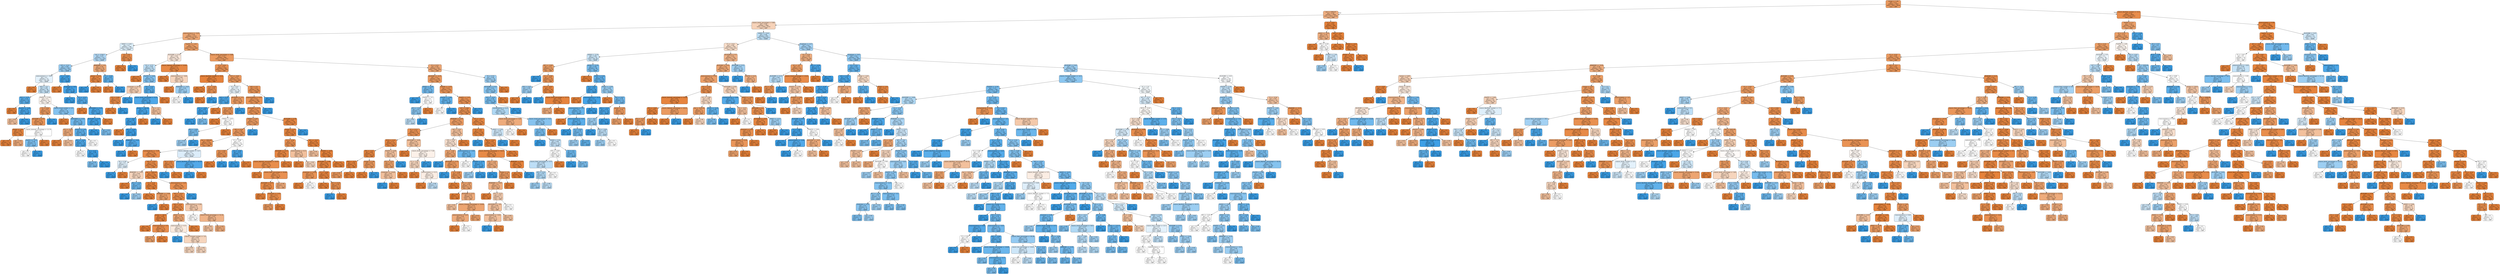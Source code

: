 digraph Tree {
node [shape=box, style="filled, rounded", color="black", fontname=helvetica] ;
edge [fontname=helvetica] ;
0 [label="charge <= 1.28\ngini = 0.27\nsamples = 7407\nvalue = [9871, 1859]\nclass = AMP", fillcolor="#e58139cf"] ;
1 [label="mw <= 4785.47\ngini = 0.39\nsamples = 2964\nvalue = [3421, 1228]\nclass = AMP", fillcolor="#e58139a3"] ;
0 -> 1 [labeldistance=2.5, labelangle=45, headlabel="True"] ;
2 [label="column_Acidic_percentage <= 9.88\ngini = 0.48\nsamples = 1982\nvalue = [1907, 1223]\nclass = AMP", fillcolor="#e581395b"] ;
1 -> 2 ;
3 [label="autocovariance <= -0.07\ngini = 0.36\nsamples = 1112\nvalue = [1359, 411]\nclass = AMP", fillcolor="#e58139b2"] ;
2 -> 3 ;
4 [label="VHSE7 <= 0.45\ngini = 0.5\nsamples = 148\nvalue = [102, 123]\nclass = NAMP", fillcolor="#399de52c"] ;
3 -> 4 ;
5 [label="mw <= 2736.1\ngini = 0.47\nsamples = 127\nvalue = [73, 120]\nclass = NAMP", fillcolor="#399de564"] ;
4 -> 5 ;
6 [label="ST5 <= -0.11\ngini = 0.44\nsamples = 109\nvalue = [54, 114]\nclass = NAMP", fillcolor="#399de586"] ;
5 -> 6 ;
7 [label="autocovariance <= -0.65\ngini = 0.5\nsamples = 73\nvalue = [50, 58]\nclass = NAMP", fillcolor="#399de523"] ;
6 -> 7 ;
8 [label="gini = 0.0\nsamples = 7\nvalue = [9, 0]\nclass = AMP", fillcolor="#e58139ff"] ;
7 -> 8 ;
9 [label="KF8 <= -0.3\ngini = 0.49\nsamples = 66\nvalue = [41, 58]\nclass = NAMP", fillcolor="#399de54b"] ;
7 -> 9 ;
10 [label="KF4 <= -0.35\ngini = 0.24\nsamples = 19\nvalue = [4, 24]\nclass = NAMP", fillcolor="#399de5d4"] ;
9 -> 10 ;
11 [label="gini = 0.0\nsamples = 2\nvalue = [2, 0]\nclass = AMP", fillcolor="#e58139ff"] ;
10 -> 11 ;
12 [label="ProtFP6 <= -0.89\ngini = 0.14\nsamples = 17\nvalue = [2, 24]\nclass = NAMP", fillcolor="#399de5ea"] ;
10 -> 12 ;
13 [label="gini = 0.44\nsamples = 2\nvalue = [2, 1]\nclass = AMP", fillcolor="#e581397f"] ;
12 -> 13 ;
14 [label="gini = 0.0\nsamples = 15\nvalue = [0, 23]\nclass = NAMP", fillcolor="#399de5ff"] ;
12 -> 14 ;
15 [label="ProtFP1 <= 0.34\ngini = 0.5\nsamples = 47\nvalue = [37, 34]\nclass = AMP", fillcolor="#e5813915"] ;
9 -> 15 ;
16 [label="T4 <= 0.56\ngini = 0.27\nsamples = 21\nvalue = [26, 5]\nclass = AMP", fillcolor="#e58139ce"] ;
15 -> 16 ;
17 [label="BLOSUM7 <= 0.25\ngini = 0.23\nsamples = 20\nvalue = [26, 4]\nclass = AMP", fillcolor="#e58139d8"] ;
16 -> 17 ;
18 [label="charge <= 1.07\ngini = 0.08\nsamples = 15\nvalue = [23, 1]\nclass = AMP", fillcolor="#e58139f4"] ;
17 -> 18 ;
19 [label="gini = 0.0\nsamples = 12\nvalue = [20, 0]\nclass = AMP", fillcolor="#e58139ff"] ;
18 -> 19 ;
20 [label="gini = 0.38\nsamples = 3\nvalue = [3, 1]\nclass = AMP", fillcolor="#e58139aa"] ;
18 -> 20 ;
21 [label="column_Aromatic_percentage <= 21.79\ngini = 0.5\nsamples = 5\nvalue = [3, 3]\nclass = AMP", fillcolor="#e5813900"] ;
17 -> 21 ;
22 [label="ProtFP1 <= -2.11\ngini = 0.38\nsamples = 4\nvalue = [1, 3]\nclass = NAMP", fillcolor="#399de5aa"] ;
21 -> 22 ;
23 [label="gini = 0.5\nsamples = 2\nvalue = [1, 1]\nclass = AMP", fillcolor="#e5813900"] ;
22 -> 23 ;
24 [label="gini = 0.0\nsamples = 2\nvalue = [0, 2]\nclass = NAMP", fillcolor="#399de5ff"] ;
22 -> 24 ;
25 [label="gini = 0.0\nsamples = 1\nvalue = [2, 0]\nclass = AMP", fillcolor="#e58139ff"] ;
21 -> 25 ;
26 [label="gini = 0.0\nsamples = 1\nvalue = [0, 1]\nclass = NAMP", fillcolor="#399de5ff"] ;
16 -> 26 ;
27 [label="column_Small_number <= 0.5\ngini = 0.4\nsamples = 26\nvalue = [11, 29]\nclass = NAMP", fillcolor="#399de59e"] ;
15 -> 27 ;
28 [label="gini = 0.0\nsamples = 2\nvalue = [3, 0]\nclass = AMP", fillcolor="#e58139ff"] ;
27 -> 28 ;
29 [label="BLOSUM10 <= -0.19\ngini = 0.34\nsamples = 24\nvalue = [8, 29]\nclass = NAMP", fillcolor="#399de5b9"] ;
27 -> 29 ;
30 [label="ST2 <= -0.06\ngini = 0.38\nsamples = 3\nvalue = [3, 1]\nclass = AMP", fillcolor="#e58139aa"] ;
29 -> 30 ;
31 [label="gini = 0.0\nsamples = 1\nvalue = [1, 0]\nclass = AMP", fillcolor="#e58139ff"] ;
30 -> 31 ;
32 [label="gini = 0.44\nsamples = 2\nvalue = [2, 1]\nclass = AMP", fillcolor="#e581397f"] ;
30 -> 32 ;
33 [label="ProtFP3 <= 1.41\ngini = 0.26\nsamples = 21\nvalue = [5, 28]\nclass = NAMP", fillcolor="#399de5d1"] ;
29 -> 33 ;
34 [label="KF5 <= -0.43\ngini = 0.19\nsamples = 19\nvalue = [3, 26]\nclass = NAMP", fillcolor="#399de5e2"] ;
33 -> 34 ;
35 [label="gini = 0.5\nsamples = 2\nvalue = [2, 2]\nclass = AMP", fillcolor="#e5813900"] ;
34 -> 35 ;
36 [label="pI <= 6.27\ngini = 0.08\nsamples = 17\nvalue = [1, 24]\nclass = NAMP", fillcolor="#399de5f4"] ;
34 -> 36 ;
37 [label="gini = 0.38\nsamples = 3\nvalue = [1, 3]\nclass = NAMP", fillcolor="#399de5aa"] ;
36 -> 37 ;
38 [label="gini = 0.0\nsamples = 14\nvalue = [0, 21]\nclass = NAMP", fillcolor="#399de5ff"] ;
36 -> 38 ;
39 [label="gini = 0.5\nsamples = 2\nvalue = [2, 2]\nclass = AMP", fillcolor="#e5813900"] ;
33 -> 39 ;
40 [label="F1 <= -0.46\ngini = 0.12\nsamples = 36\nvalue = [4, 56]\nclass = NAMP", fillcolor="#399de5ed"] ;
6 -> 40 ;
41 [label="gini = 0.0\nsamples = 1\nvalue = [1, 0]\nclass = AMP", fillcolor="#e58139ff"] ;
40 -> 41 ;
42 [label="lengthpep <= 16.0\ngini = 0.1\nsamples = 35\nvalue = [3, 56]\nclass = NAMP", fillcolor="#399de5f1"] ;
40 -> 42 ;
43 [label="gini = 0.0\nsamples = 21\nvalue = [0, 34]\nclass = NAMP", fillcolor="#399de5ff"] ;
42 -> 43 ;
44 [label="Z5 <= -0.13\ngini = 0.21\nsamples = 14\nvalue = [3, 22]\nclass = NAMP", fillcolor="#399de5dc"] ;
42 -> 44 ;
45 [label="gini = 0.0\nsamples = 1\nvalue = [1, 0]\nclass = AMP", fillcolor="#e58139ff"] ;
44 -> 45 ;
46 [label="BLOSUM10 <= 0.23\ngini = 0.15\nsamples = 13\nvalue = [2, 22]\nclass = NAMP", fillcolor="#399de5e8"] ;
44 -> 46 ;
47 [label="BLOSUM7 <= 0.27\ngini = 0.08\nsamples = 12\nvalue = [1, 22]\nclass = NAMP", fillcolor="#399de5f3"] ;
46 -> 47 ;
48 [label="gini = 0.0\nsamples = 9\nvalue = [0, 19]\nclass = NAMP", fillcolor="#399de5ff"] ;
47 -> 48 ;
49 [label="gini = 0.38\nsamples = 3\nvalue = [1, 3]\nclass = NAMP", fillcolor="#399de5aa"] ;
47 -> 49 ;
50 [label="gini = 0.0\nsamples = 1\nvalue = [1, 0]\nclass = AMP", fillcolor="#e58139ff"] ;
46 -> 50 ;
51 [label="MSWHIM2 <= 0.5\ngini = 0.36\nsamples = 18\nvalue = [19, 6]\nclass = AMP", fillcolor="#e58139ae"] ;
5 -> 51 ;
52 [label="boman <= 0.51\ngini = 0.1\nsamples = 14\nvalue = [18, 1]\nclass = AMP", fillcolor="#e58139f1"] ;
51 -> 52 ;
53 [label="gini = 0.0\nsamples = 1\nvalue = [0, 1]\nclass = NAMP", fillcolor="#399de5ff"] ;
52 -> 53 ;
54 [label="gini = 0.0\nsamples = 13\nvalue = [18, 0]\nclass = AMP", fillcolor="#e58139ff"] ;
52 -> 54 ;
55 [label="F3 <= -0.24\ngini = 0.28\nsamples = 4\nvalue = [1, 5]\nclass = NAMP", fillcolor="#399de5cc"] ;
51 -> 55 ;
56 [label="gini = 0.0\nsamples = 1\nvalue = [1, 0]\nclass = AMP", fillcolor="#e58139ff"] ;
55 -> 56 ;
57 [label="gini = 0.0\nsamples = 3\nvalue = [0, 5]\nclass = NAMP", fillcolor="#399de5ff"] ;
55 -> 57 ;
58 [label="F4 <= 0.9\ngini = 0.17\nsamples = 21\nvalue = [29, 3]\nclass = AMP", fillcolor="#e58139e5"] ;
4 -> 58 ;
59 [label="gini = 0.0\nsamples = 20\nvalue = [29, 0]\nclass = AMP", fillcolor="#e58139ff"] ;
58 -> 59 ;
60 [label="gini = 0.0\nsamples = 1\nvalue = [0, 3]\nclass = NAMP", fillcolor="#399de5ff"] ;
58 -> 60 ;
61 [label="ProtFP1 <= -1.01\ngini = 0.3\nsamples = 964\nvalue = [1257, 288]\nclass = AMP", fillcolor="#e58139c5"] ;
3 -> 61 ;
62 [label="BLOSUM2 <= 0.15\ngini = 0.49\nsamples = 82\nvalue = [70, 57]\nclass = AMP", fillcolor="#e581392f"] ;
61 -> 62 ;
63 [label="F6 <= -0.71\ngini = 0.48\nsamples = 61\nvalue = [37, 55]\nclass = NAMP", fillcolor="#399de553"] ;
62 -> 63 ;
64 [label="gini = 0.0\nsamples = 9\nvalue = [16, 0]\nclass = AMP", fillcolor="#e58139ff"] ;
63 -> 64 ;
65 [label="ProtFP8 <= -0.06\ngini = 0.4\nsamples = 52\nvalue = [21, 55]\nclass = NAMP", fillcolor="#399de59e"] ;
63 -> 65 ;
66 [label="instaindex <= 97.62\ngini = 0.47\nsamples = 15\nvalue = [13, 8]\nclass = AMP", fillcolor="#e5813962"] ;
65 -> 66 ;
67 [label="ST5 <= 0.09\ngini = 0.13\nsamples = 13\nvalue = [13, 1]\nclass = AMP", fillcolor="#e58139eb"] ;
66 -> 67 ;
68 [label="gini = 0.0\nsamples = 12\nvalue = [13, 0]\nclass = AMP", fillcolor="#e58139ff"] ;
67 -> 68 ;
69 [label="gini = 0.0\nsamples = 1\nvalue = [0, 1]\nclass = NAMP", fillcolor="#399de5ff"] ;
67 -> 69 ;
70 [label="gini = 0.0\nsamples = 2\nvalue = [0, 7]\nclass = NAMP", fillcolor="#399de5ff"] ;
66 -> 70 ;
71 [label="ST4 <= 0.22\ngini = 0.25\nsamples = 37\nvalue = [8, 47]\nclass = NAMP", fillcolor="#399de5d4"] ;
65 -> 71 ;
72 [label="column_Acidic_percentage <= 9.31\ngini = 0.17\nsamples = 34\nvalue = [5, 47]\nclass = NAMP", fillcolor="#399de5e4"] ;
71 -> 72 ;
73 [label="aindex <= 102.08\ngini = 0.11\nsamples = 32\nvalue = [3, 46]\nclass = NAMP", fillcolor="#399de5ee"] ;
72 -> 73 ;
74 [label="F4 <= -0.02\ngini = 0.08\nsamples = 31\nvalue = [2, 46]\nclass = NAMP", fillcolor="#399de5f4"] ;
73 -> 74 ;
75 [label="gini = 0.0\nsamples = 1\nvalue = [1, 0]\nclass = AMP", fillcolor="#e58139ff"] ;
74 -> 75 ;
76 [label="KF2 <= -0.35\ngini = 0.04\nsamples = 30\nvalue = [1, 46]\nclass = NAMP", fillcolor="#399de5f9"] ;
74 -> 76 ;
77 [label="gini = 0.0\nsamples = 23\nvalue = [0, 38]\nclass = NAMP", fillcolor="#399de5ff"] ;
76 -> 77 ;
78 [label="MSWHIM3 <= -0.42\ngini = 0.2\nsamples = 7\nvalue = [1, 8]\nclass = NAMP", fillcolor="#399de5df"] ;
76 -> 78 ;
79 [label="gini = 0.0\nsamples = 6\nvalue = [0, 8]\nclass = NAMP", fillcolor="#399de5ff"] ;
78 -> 79 ;
80 [label="gini = 0.0\nsamples = 1\nvalue = [1, 0]\nclass = AMP", fillcolor="#e58139ff"] ;
78 -> 80 ;
81 [label="gini = 0.0\nsamples = 1\nvalue = [1, 0]\nclass = AMP", fillcolor="#e58139ff"] ;
73 -> 81 ;
82 [label="Z4 <= -0.7\ngini = 0.44\nsamples = 2\nvalue = [2, 1]\nclass = AMP", fillcolor="#e581397f"] ;
72 -> 82 ;
83 [label="gini = 0.0\nsamples = 1\nvalue = [0, 1]\nclass = NAMP", fillcolor="#399de5ff"] ;
82 -> 83 ;
84 [label="gini = 0.0\nsamples = 1\nvalue = [2, 0]\nclass = AMP", fillcolor="#e58139ff"] ;
82 -> 84 ;
85 [label="gini = 0.0\nsamples = 3\nvalue = [3, 0]\nclass = AMP", fillcolor="#e58139ff"] ;
71 -> 85 ;
86 [label="column_Aliphatic_percentage <= 14.64\ngini = 0.11\nsamples = 21\nvalue = [33, 2]\nclass = AMP", fillcolor="#e58139f0"] ;
62 -> 86 ;
87 [label="gini = 0.0\nsamples = 16\nvalue = [30, 0]\nclass = AMP", fillcolor="#e58139ff"] ;
86 -> 87 ;
88 [label="autocovariance <= -0.06\ngini = 0.48\nsamples = 5\nvalue = [3, 2]\nclass = AMP", fillcolor="#e5813955"] ;
86 -> 88 ;
89 [label="gini = 0.0\nsamples = 2\nvalue = [2, 0]\nclass = AMP", fillcolor="#e58139ff"] ;
88 -> 89 ;
90 [label="MSWHIM3 <= -0.67\ngini = 0.44\nsamples = 3\nvalue = [1, 2]\nclass = NAMP", fillcolor="#399de57f"] ;
88 -> 90 ;
91 [label="gini = 0.5\nsamples = 2\nvalue = [1, 1]\nclass = AMP", fillcolor="#e5813900"] ;
90 -> 91 ;
92 [label="gini = 0.0\nsamples = 1\nvalue = [0, 1]\nclass = NAMP", fillcolor="#399de5ff"] ;
90 -> 92 ;
93 [label="column_Acidic_percentage <= 4.88\ngini = 0.27\nsamples = 882\nvalue = [1187, 231]\nclass = AMP", fillcolor="#e58139cd"] ;
61 -> 93 ;
94 [label="T3 <= -0.24\ngini = 0.21\nsamples = 548\nvalue = [787, 109]\nclass = AMP", fillcolor="#e58139dc"] ;
93 -> 94 ;
95 [label="column_NonPolar_number <= 15.5\ngini = 0.01\nsamples = 137\nvalue = [224, 1]\nclass = AMP", fillcolor="#e58139fe"] ;
94 -> 95 ;
96 [label="gini = 0.0\nsamples = 131\nvalue = [217, 0]\nclass = AMP", fillcolor="#e58139ff"] ;
95 -> 96 ;
97 [label="F3 <= -0.18\ngini = 0.22\nsamples = 6\nvalue = [7, 1]\nclass = AMP", fillcolor="#e58139db"] ;
95 -> 97 ;
98 [label="gini = 0.0\nsamples = 5\nvalue = [7, 0]\nclass = AMP", fillcolor="#e58139ff"] ;
97 -> 98 ;
99 [label="gini = 0.0\nsamples = 1\nvalue = [0, 1]\nclass = NAMP", fillcolor="#399de5ff"] ;
97 -> 99 ;
100 [label="ST7 <= -0.05\ngini = 0.27\nsamples = 411\nvalue = [563, 108]\nclass = AMP", fillcolor="#e58139ce"] ;
94 -> 100 ;
101 [label="F5 <= 0.21\ngini = 0.5\nsamples = 29\nvalue = [21, 24]\nclass = NAMP", fillcolor="#399de520"] ;
100 -> 101 ;
102 [label="KF9 <= 0.18\ngini = 0.17\nsamples = 13\nvalue = [2, 20]\nclass = NAMP", fillcolor="#399de5e6"] ;
101 -> 102 ;
103 [label="ST7 <= -0.05\ngini = 0.09\nsamples = 12\nvalue = [1, 20]\nclass = NAMP", fillcolor="#399de5f2"] ;
102 -> 103 ;
104 [label="gini = 0.0\nsamples = 10\nvalue = [0, 17]\nclass = NAMP", fillcolor="#399de5ff"] ;
103 -> 104 ;
105 [label="gini = 0.38\nsamples = 2\nvalue = [1, 3]\nclass = NAMP", fillcolor="#399de5aa"] ;
103 -> 105 ;
106 [label="gini = 0.0\nsamples = 1\nvalue = [1, 0]\nclass = AMP", fillcolor="#e58139ff"] ;
102 -> 106 ;
107 [label="BLOSUM3 <= -0.1\ngini = 0.29\nsamples = 16\nvalue = [19, 4]\nclass = AMP", fillcolor="#e58139c9"] ;
101 -> 107 ;
108 [label="T3 <= -0.04\ngini = 0.24\nsamples = 15\nvalue = [19, 3]\nclass = AMP", fillcolor="#e58139d7"] ;
107 -> 108 ;
109 [label="gini = 0.0\nsamples = 10\nvalue = [16, 0]\nclass = AMP", fillcolor="#e58139ff"] ;
108 -> 109 ;
110 [label="VHSE5 <= -0.01\ngini = 0.5\nsamples = 5\nvalue = [3, 3]\nclass = AMP", fillcolor="#e5813900"] ;
108 -> 110 ;
111 [label="KF4 <= -0.45\ngini = 0.38\nsamples = 3\nvalue = [1, 3]\nclass = NAMP", fillcolor="#399de5aa"] ;
110 -> 111 ;
112 [label="gini = 0.44\nsamples = 2\nvalue = [1, 2]\nclass = NAMP", fillcolor="#399de57f"] ;
111 -> 112 ;
113 [label="gini = 0.0\nsamples = 1\nvalue = [0, 1]\nclass = NAMP", fillcolor="#399de5ff"] ;
111 -> 113 ;
114 [label="gini = 0.0\nsamples = 2\nvalue = [2, 0]\nclass = AMP", fillcolor="#e58139ff"] ;
110 -> 114 ;
115 [label="gini = 0.0\nsamples = 1\nvalue = [0, 1]\nclass = NAMP", fillcolor="#399de5ff"] ;
107 -> 115 ;
116 [label="KF5 <= 0.5\ngini = 0.23\nsamples = 382\nvalue = [542, 84]\nclass = AMP", fillcolor="#e58139d7"] ;
100 -> 116 ;
117 [label="autocorrelation <= 0.52\ngini = 0.22\nsamples = 380\nvalue = [542, 80]\nclass = AMP", fillcolor="#e58139d9"] ;
116 -> 117 ;
118 [label="BLOSUM3 <= 0.21\ngini = 0.21\nsamples = 376\nvalue = [542, 74]\nclass = AMP", fillcolor="#e58139dc"] ;
117 -> 118 ;
119 [label="VHSE8 <= 0.48\ngini = 0.27\nsamples = 242\nvalue = [327, 64]\nclass = AMP", fillcolor="#e58139cd"] ;
118 -> 119 ;
120 [label="PP3 <= 0.18\ngini = 0.26\nsamples = 240\nvalue = [327, 58]\nclass = AMP", fillcolor="#e58139d2"] ;
119 -> 120 ;
121 [label="mw <= 2858.86\ngini = 0.22\nsamples = 224\nvalue = [313, 44]\nclass = AMP", fillcolor="#e58139db"] ;
120 -> 121 ;
122 [label="hydrophobicity <= -0.09\ngini = 0.15\nsamples = 202\nvalue = [299, 27]\nclass = AMP", fillcolor="#e58139e8"] ;
121 -> 122 ;
123 [label="Z4 <= 0.36\ngini = 0.5\nsamples = 7\nvalue = [5, 6]\nclass = NAMP", fillcolor="#399de52a"] ;
122 -> 123 ;
124 [label="gini = 0.0\nsamples = 4\nvalue = [0, 6]\nclass = NAMP", fillcolor="#399de5ff"] ;
123 -> 124 ;
125 [label="gini = 0.0\nsamples = 3\nvalue = [5, 0]\nclass = AMP", fillcolor="#e58139ff"] ;
123 -> 125 ;
126 [label="ST6 <= -0.79\ngini = 0.12\nsamples = 195\nvalue = [294, 21]\nclass = AMP", fillcolor="#e58139ed"] ;
122 -> 126 ;
127 [label="MSWHIM1 <= -0.44\ngini = 0.48\nsamples = 5\nvalue = [6, 4]\nclass = AMP", fillcolor="#e5813955"] ;
126 -> 127 ;
128 [label="gini = 0.0\nsamples = 2\nvalue = [5, 0]\nclass = AMP", fillcolor="#e58139ff"] ;
127 -> 128 ;
129 [label="KF6 <= -0.18\ngini = 0.32\nsamples = 3\nvalue = [1, 4]\nclass = NAMP", fillcolor="#399de5bf"] ;
127 -> 129 ;
130 [label="gini = 0.0\nsamples = 1\nvalue = [0, 2]\nclass = NAMP", fillcolor="#399de5ff"] ;
129 -> 130 ;
131 [label="gini = 0.44\nsamples = 2\nvalue = [1, 2]\nclass = NAMP", fillcolor="#399de57f"] ;
129 -> 131 ;
132 [label="mw <= 2028.39\ngini = 0.11\nsamples = 190\nvalue = [288, 17]\nclass = AMP", fillcolor="#e58139f0"] ;
126 -> 132 ;
133 [label="F2 <= 0.35\ngini = 0.02\nsamples = 104\nvalue = [166, 2]\nclass = AMP", fillcolor="#e58139fc"] ;
132 -> 133 ;
134 [label="gini = 0.0\nsamples = 99\nvalue = [158, 0]\nclass = AMP", fillcolor="#e58139ff"] ;
133 -> 134 ;
135 [label="MSWHIM1 <= -0.48\ngini = 0.32\nsamples = 5\nvalue = [8, 2]\nclass = AMP", fillcolor="#e58139bf"] ;
133 -> 135 ;
136 [label="gini = 0.0\nsamples = 1\nvalue = [0, 2]\nclass = NAMP", fillcolor="#399de5ff"] ;
135 -> 136 ;
137 [label="gini = 0.0\nsamples = 4\nvalue = [8, 0]\nclass = AMP", fillcolor="#e58139ff"] ;
135 -> 137 ;
138 [label="autocovariance <= 0.47\ngini = 0.2\nsamples = 86\nvalue = [122, 15]\nclass = AMP", fillcolor="#e58139e0"] ;
132 -> 138 ;
139 [label="KF2 <= -0.22\ngini = 0.15\nsamples = 82\nvalue = [122, 11]\nclass = AMP", fillcolor="#e58139e8"] ;
138 -> 139 ;
140 [label="KF8 <= 0.22\ngini = 0.11\nsamples = 76\nvalue = [115, 7]\nclass = AMP", fillcolor="#e58139ef"] ;
139 -> 140 ;
141 [label="aindex <= 165.4\ngini = 0.04\nsamples = 62\nvalue = [98, 2]\nclass = AMP", fillcolor="#e58139fa"] ;
140 -> 141 ;
142 [label="gini = 0.0\nsamples = 50\nvalue = [79, 0]\nclass = AMP", fillcolor="#e58139ff"] ;
141 -> 142 ;
143 [label="crosscovariance <= 0.3\ngini = 0.17\nsamples = 12\nvalue = [19, 2]\nclass = AMP", fillcolor="#e58139e4"] ;
141 -> 143 ;
144 [label="gini = 0.32\nsamples = 5\nvalue = [8, 2]\nclass = AMP", fillcolor="#e58139bf"] ;
143 -> 144 ;
145 [label="gini = 0.0\nsamples = 7\nvalue = [11, 0]\nclass = AMP", fillcolor="#e58139ff"] ;
143 -> 145 ;
146 [label="VHSE7 <= 0.31\ngini = 0.35\nsamples = 14\nvalue = [17, 5]\nclass = AMP", fillcolor="#e58139b4"] ;
140 -> 146 ;
147 [label="autocorrelation <= 0.21\ngini = 0.5\nsamples = 7\nvalue = [6, 5]\nclass = AMP", fillcolor="#e581392a"] ;
146 -> 147 ;
148 [label="gini = 0.0\nsamples = 1\nvalue = [0, 1]\nclass = NAMP", fillcolor="#399de5ff"] ;
147 -> 148 ;
149 [label="column_Charged_number <= 3.0\ngini = 0.48\nsamples = 6\nvalue = [6, 4]\nclass = AMP", fillcolor="#e5813955"] ;
147 -> 149 ;
150 [label="gini = 0.48\nsamples = 2\nvalue = [3, 2]\nclass = AMP", fillcolor="#e5813955"] ;
149 -> 150 ;
151 [label="gini = 0.48\nsamples = 4\nvalue = [3, 2]\nclass = AMP", fillcolor="#e5813955"] ;
149 -> 151 ;
152 [label="gini = 0.0\nsamples = 7\nvalue = [11, 0]\nclass = AMP", fillcolor="#e58139ff"] ;
146 -> 152 ;
153 [label="autocovariance <= 0.28\ngini = 0.46\nsamples = 6\nvalue = [7, 4]\nclass = AMP", fillcolor="#e581396d"] ;
139 -> 153 ;
154 [label="gini = 0.5\nsamples = 2\nvalue = [2, 2]\nclass = AMP", fillcolor="#e5813900"] ;
153 -> 154 ;
155 [label="column_Small_percentage <= 51.32\ngini = 0.41\nsamples = 4\nvalue = [5, 2]\nclass = AMP", fillcolor="#e5813999"] ;
153 -> 155 ;
156 [label="gini = 0.44\nsamples = 2\nvalue = [2, 1]\nclass = AMP", fillcolor="#e581397f"] ;
155 -> 156 ;
157 [label="gini = 0.38\nsamples = 2\nvalue = [3, 1]\nclass = AMP", fillcolor="#e58139aa"] ;
155 -> 157 ;
158 [label="gini = 0.0\nsamples = 4\nvalue = [0, 4]\nclass = NAMP", fillcolor="#399de5ff"] ;
138 -> 158 ;
159 [label="column_Aliphatic_number <= 12.5\ngini = 0.5\nsamples = 22\nvalue = [14, 17]\nclass = NAMP", fillcolor="#399de52d"] ;
121 -> 159 ;
160 [label="F6 <= -0.21\ngini = 0.14\nsamples = 11\nvalue = [12, 1]\nclass = AMP", fillcolor="#e58139ea"] ;
159 -> 160 ;
161 [label="gini = 0.0\nsamples = 1\nvalue = [0, 1]\nclass = NAMP", fillcolor="#399de5ff"] ;
160 -> 161 ;
162 [label="gini = 0.0\nsamples = 10\nvalue = [12, 0]\nclass = AMP", fillcolor="#e58139ff"] ;
160 -> 162 ;
163 [label="column_NonPolar_percentage <= 83.24\ngini = 0.2\nsamples = 11\nvalue = [2, 16]\nclass = NAMP", fillcolor="#399de5df"] ;
159 -> 163 ;
164 [label="gini = 0.0\nsamples = 9\nvalue = [0, 16]\nclass = NAMP", fillcolor="#399de5ff"] ;
163 -> 164 ;
165 [label="gini = 0.0\nsamples = 2\nvalue = [2, 0]\nclass = AMP", fillcolor="#e58139ff"] ;
163 -> 165 ;
166 [label="F3 <= -0.46\ngini = 0.5\nsamples = 16\nvalue = [14, 14]\nclass = AMP", fillcolor="#e5813900"] ;
120 -> 166 ;
167 [label="F6 <= 0.04\ngini = 0.23\nsamples = 10\nvalue = [13, 2]\nclass = AMP", fillcolor="#e58139d8"] ;
166 -> 167 ;
168 [label="gini = 0.0\nsamples = 9\nvalue = [13, 0]\nclass = AMP", fillcolor="#e58139ff"] ;
167 -> 168 ;
169 [label="gini = 0.0\nsamples = 1\nvalue = [0, 2]\nclass = NAMP", fillcolor="#399de5ff"] ;
167 -> 169 ;
170 [label="Z4 <= -0.06\ngini = 0.14\nsamples = 6\nvalue = [1, 12]\nclass = NAMP", fillcolor="#399de5ea"] ;
166 -> 170 ;
171 [label="gini = 0.0\nsamples = 5\nvalue = [0, 12]\nclass = NAMP", fillcolor="#399de5ff"] ;
170 -> 171 ;
172 [label="gini = 0.0\nsamples = 1\nvalue = [1, 0]\nclass = AMP", fillcolor="#e58139ff"] ;
170 -> 172 ;
173 [label="gini = 0.0\nsamples = 2\nvalue = [0, 6]\nclass = NAMP", fillcolor="#399de5ff"] ;
119 -> 173 ;
174 [label="BLOSUM9 <= 0.38\ngini = 0.08\nsamples = 134\nvalue = [215, 10]\nclass = AMP", fillcolor="#e58139f3"] ;
118 -> 174 ;
175 [label="charge <= -0.37\ngini = 0.08\nsamples = 133\nvalue = [215, 9]\nclass = AMP", fillcolor="#e58139f4"] ;
174 -> 175 ;
176 [label="T2 <= -0.58\ngini = 0.2\nsamples = 34\nvalue = [48, 6]\nclass = AMP", fillcolor="#e58139df"] ;
175 -> 176 ;
177 [label="BLOSUM1 <= -0.21\ngini = 0.09\nsamples = 28\nvalue = [40, 2]\nclass = AMP", fillcolor="#e58139f2"] ;
176 -> 177 ;
178 [label="column_Aliphatic_percentage <= 24.87\ngini = 0.16\nsamples = 15\nvalue = [21, 2]\nclass = AMP", fillcolor="#e58139e7"] ;
177 -> 178 ;
179 [label="gini = 0.0\nsamples = 3\nvalue = [5, 0]\nclass = AMP", fillcolor="#e58139ff"] ;
178 -> 179 ;
180 [label="column_Polar_percentage <= 20.48\ngini = 0.2\nsamples = 12\nvalue = [16, 2]\nclass = AMP", fillcolor="#e58139df"] ;
178 -> 180 ;
181 [label="BLOSUM3 <= 0.57\ngini = 0.13\nsamples = 9\nvalue = [13, 1]\nclass = AMP", fillcolor="#e58139eb"] ;
180 -> 181 ;
182 [label="gini = 0.0\nsamples = 2\nvalue = [3, 0]\nclass = AMP", fillcolor="#e58139ff"] ;
181 -> 182 ;
183 [label="instaindex <= 31.8\ngini = 0.17\nsamples = 7\nvalue = [10, 1]\nclass = AMP", fillcolor="#e58139e6"] ;
181 -> 183 ;
184 [label="gini = 0.28\nsamples = 4\nvalue = [5, 1]\nclass = AMP", fillcolor="#e58139cc"] ;
183 -> 184 ;
185 [label="gini = 0.0\nsamples = 3\nvalue = [5, 0]\nclass = AMP", fillcolor="#e58139ff"] ;
183 -> 185 ;
186 [label="gini = 0.38\nsamples = 3\nvalue = [3, 1]\nclass = AMP", fillcolor="#e58139aa"] ;
180 -> 186 ;
187 [label="gini = 0.0\nsamples = 13\nvalue = [19, 0]\nclass = AMP", fillcolor="#e58139ff"] ;
177 -> 187 ;
188 [label="autocorrelation <= 0.11\ngini = 0.44\nsamples = 6\nvalue = [8, 4]\nclass = AMP", fillcolor="#e581397f"] ;
176 -> 188 ;
189 [label="gini = 0.0\nsamples = 1\nvalue = [2, 0]\nclass = AMP", fillcolor="#e58139ff"] ;
188 -> 189 ;
190 [label="gini = 0.48\nsamples = 5\nvalue = [6, 4]\nclass = AMP", fillcolor="#e5813955"] ;
188 -> 190 ;
191 [label="KF1 <= -0.27\ngini = 0.03\nsamples = 99\nvalue = [167, 3]\nclass = AMP", fillcolor="#e58139fa"] ;
175 -> 191 ;
192 [label="gini = 0.44\nsamples = 2\nvalue = [2, 1]\nclass = AMP", fillcolor="#e581397f"] ;
191 -> 192 ;
193 [label="ProtFP8 <= -0.05\ngini = 0.02\nsamples = 97\nvalue = [165, 2]\nclass = AMP", fillcolor="#e58139fc"] ;
191 -> 193 ;
194 [label="BLOSUM9 <= -0.08\ngini = 0.06\nsamples = 36\nvalue = [59, 2]\nclass = AMP", fillcolor="#e58139f6"] ;
193 -> 194 ;
195 [label="instaindex <= 37.81\ngini = 0.22\nsamples = 5\nvalue = [7, 1]\nclass = AMP", fillcolor="#e58139db"] ;
194 -> 195 ;
196 [label="gini = 0.0\nsamples = 3\nvalue = [6, 0]\nclass = AMP", fillcolor="#e58139ff"] ;
195 -> 196 ;
197 [label="gini = 0.5\nsamples = 2\nvalue = [1, 1]\nclass = AMP", fillcolor="#e5813900"] ;
195 -> 197 ;
198 [label="F5 <= -0.08\ngini = 0.04\nsamples = 31\nvalue = [52, 1]\nclass = AMP", fillcolor="#e58139fa"] ;
194 -> 198 ;
199 [label="gini = 0.0\nsamples = 24\nvalue = [43, 0]\nclass = AMP", fillcolor="#e58139ff"] ;
198 -> 199 ;
200 [label="KF7 <= 0.14\ngini = 0.18\nsamples = 7\nvalue = [9, 1]\nclass = AMP", fillcolor="#e58139e3"] ;
198 -> 200 ;
201 [label="gini = 0.0\nsamples = 1\nvalue = [0, 1]\nclass = NAMP", fillcolor="#399de5ff"] ;
200 -> 201 ;
202 [label="gini = 0.0\nsamples = 6\nvalue = [9, 0]\nclass = AMP", fillcolor="#e58139ff"] ;
200 -> 202 ;
203 [label="gini = 0.0\nsamples = 61\nvalue = [106, 0]\nclass = AMP", fillcolor="#e58139ff"] ;
193 -> 203 ;
204 [label="gini = 0.0\nsamples = 1\nvalue = [0, 1]\nclass = NAMP", fillcolor="#399de5ff"] ;
174 -> 204 ;
205 [label="gini = 0.0\nsamples = 4\nvalue = [0, 6]\nclass = NAMP", fillcolor="#399de5ff"] ;
117 -> 205 ;
206 [label="gini = 0.0\nsamples = 2\nvalue = [0, 4]\nclass = NAMP", fillcolor="#399de5ff"] ;
116 -> 206 ;
207 [label="F5 <= 0.15\ngini = 0.36\nsamples = 334\nvalue = [400, 122]\nclass = AMP", fillcolor="#e58139b1"] ;
93 -> 207 ;
208 [label="BLOSUM1 <= -0.37\ngini = 0.27\nsamples = 284\nvalue = [376, 74]\nclass = AMP", fillcolor="#e58139cd"] ;
207 -> 208 ;
209 [label="VHSE6 <= -0.64\ngini = 0.35\nsamples = 14\nvalue = [5, 17]\nclass = NAMP", fillcolor="#399de5b4"] ;
208 -> 209 ;
210 [label="gini = 0.0\nsamples = 7\nvalue = [0, 12]\nclass = NAMP", fillcolor="#399de5ff"] ;
209 -> 210 ;
211 [label="ProtFP2 <= -0.1\ngini = 0.5\nsamples = 7\nvalue = [5, 5]\nclass = AMP", fillcolor="#e5813900"] ;
209 -> 211 ;
212 [label="KF4 <= -0.54\ngini = 0.41\nsamples = 5\nvalue = [2, 5]\nclass = NAMP", fillcolor="#399de599"] ;
211 -> 212 ;
213 [label="gini = 0.48\nsamples = 3\nvalue = [2, 3]\nclass = NAMP", fillcolor="#399de555"] ;
212 -> 213 ;
214 [label="gini = 0.0\nsamples = 2\nvalue = [0, 2]\nclass = NAMP", fillcolor="#399de5ff"] ;
212 -> 214 ;
215 [label="gini = 0.0\nsamples = 2\nvalue = [3, 0]\nclass = AMP", fillcolor="#e58139ff"] ;
211 -> 215 ;
216 [label="ProtFP6 <= -0.32\ngini = 0.23\nsamples = 270\nvalue = [371, 57]\nclass = AMP", fillcolor="#e58139d8"] ;
208 -> 216 ;
217 [label="ProtFP6 <= -0.46\ngini = 0.28\nsamples = 8\nvalue = [2, 10]\nclass = NAMP", fillcolor="#399de5cc"] ;
216 -> 217 ;
218 [label="gini = 0.5\nsamples = 3\nvalue = [2, 2]\nclass = AMP", fillcolor="#e5813900"] ;
217 -> 218 ;
219 [label="gini = 0.0\nsamples = 5\nvalue = [0, 8]\nclass = NAMP", fillcolor="#399de5ff"] ;
217 -> 219 ;
220 [label="ProtFP1 <= 1.55\ngini = 0.2\nsamples = 262\nvalue = [369, 47]\nclass = AMP", fillcolor="#e58139df"] ;
216 -> 220 ;
221 [label="KF7 <= 0.08\ngini = 0.19\nsamples = 261\nvalue = [369, 44]\nclass = AMP", fillcolor="#e58139e1"] ;
220 -> 221 ;
222 [label="MSWHIM2 <= 0.44\ngini = 0.29\nsamples = 119\nvalue = [153, 32]\nclass = AMP", fillcolor="#e58139ca"] ;
221 -> 222 ;
223 [label="Z1 <= 0.13\ngini = 0.19\nsamples = 79\nvalue = [117, 14]\nclass = AMP", fillcolor="#e58139e0"] ;
222 -> 223 ;
224 [label="KF10 <= 0.23\ngini = 0.11\nsamples = 62\nvalue = [101, 6]\nclass = AMP", fillcolor="#e58139f0"] ;
223 -> 224 ;
225 [label="PP2 <= -0.31\ngini = 0.08\nsamples = 57\nvalue = [97, 4]\nclass = AMP", fillcolor="#e58139f4"] ;
224 -> 225 ;
226 [label="KF8 <= -0.21\ngini = 0.04\nsamples = 47\nvalue = [86, 2]\nclass = AMP", fillcolor="#e58139f9"] ;
225 -> 226 ;
227 [label="gini = 0.26\nsamples = 5\nvalue = [11, 2]\nclass = AMP", fillcolor="#e58139d1"] ;
226 -> 227 ;
228 [label="gini = 0.0\nsamples = 42\nvalue = [75, 0]\nclass = AMP", fillcolor="#e58139ff"] ;
226 -> 228 ;
229 [label="charge <= 1.09\ngini = 0.26\nsamples = 10\nvalue = [11, 2]\nclass = AMP", fillcolor="#e58139d1"] ;
225 -> 229 ;
230 [label="gini = 0.0\nsamples = 8\nvalue = [11, 0]\nclass = AMP", fillcolor="#e58139ff"] ;
229 -> 230 ;
231 [label="gini = 0.0\nsamples = 2\nvalue = [0, 2]\nclass = NAMP", fillcolor="#399de5ff"] ;
229 -> 231 ;
232 [label="ProtFP5 <= 0.08\ngini = 0.44\nsamples = 5\nvalue = [4, 2]\nclass = AMP", fillcolor="#e581397f"] ;
224 -> 232 ;
233 [label="ST2 <= -0.27\ngini = 0.32\nsamples = 4\nvalue = [4, 1]\nclass = AMP", fillcolor="#e58139bf"] ;
232 -> 233 ;
234 [label="instaindex <= -12.62\ngini = 0.44\nsamples = 2\nvalue = [2, 1]\nclass = AMP", fillcolor="#e581397f"] ;
233 -> 234 ;
235 [label="gini = 0.0\nsamples = 1\nvalue = [0, 1]\nclass = NAMP", fillcolor="#399de5ff"] ;
234 -> 235 ;
236 [label="gini = 0.0\nsamples = 1\nvalue = [2, 0]\nclass = AMP", fillcolor="#e58139ff"] ;
234 -> 236 ;
237 [label="gini = 0.0\nsamples = 2\nvalue = [2, 0]\nclass = AMP", fillcolor="#e58139ff"] ;
233 -> 237 ;
238 [label="gini = 0.0\nsamples = 1\nvalue = [0, 1]\nclass = NAMP", fillcolor="#399de5ff"] ;
232 -> 238 ;
239 [label="BLOSUM8 <= -0.09\ngini = 0.44\nsamples = 17\nvalue = [16, 8]\nclass = AMP", fillcolor="#e581397f"] ;
223 -> 239 ;
240 [label="gini = 0.0\nsamples = 6\nvalue = [7, 0]\nclass = AMP", fillcolor="#e58139ff"] ;
239 -> 240 ;
241 [label="column_Acidic_percentage <= 7.28\ngini = 0.5\nsamples = 11\nvalue = [9, 8]\nclass = AMP", fillcolor="#e581391c"] ;
239 -> 241 ;
242 [label="F2 <= -0.15\ngini = 0.48\nsamples = 9\nvalue = [9, 6]\nclass = AMP", fillcolor="#e5813955"] ;
241 -> 242 ;
243 [label="gini = 0.0\nsamples = 1\nvalue = [2, 0]\nclass = AMP", fillcolor="#e58139ff"] ;
242 -> 243 ;
244 [label="autocorrelation <= 0.13\ngini = 0.5\nsamples = 8\nvalue = [7, 6]\nclass = AMP", fillcolor="#e5813924"] ;
242 -> 244 ;
245 [label="gini = 0.0\nsamples = 3\nvalue = [3, 0]\nclass = AMP", fillcolor="#e58139ff"] ;
244 -> 245 ;
246 [label="gini = 0.48\nsamples = 5\nvalue = [4, 6]\nclass = NAMP", fillcolor="#399de555"] ;
244 -> 246 ;
247 [label="gini = 0.0\nsamples = 2\nvalue = [0, 2]\nclass = NAMP", fillcolor="#399de5ff"] ;
241 -> 247 ;
248 [label="KF5 <= 0.05\ngini = 0.44\nsamples = 40\nvalue = [36, 18]\nclass = AMP", fillcolor="#e581397f"] ;
222 -> 248 ;
249 [label="ST8 <= 0.19\ngini = 0.49\nsamples = 31\nvalue = [24, 18]\nclass = AMP", fillcolor="#e5813940"] ;
248 -> 249 ;
250 [label="T1 <= -5.95\ngini = 0.35\nsamples = 19\nvalue = [21, 6]\nclass = AMP", fillcolor="#e58139b6"] ;
249 -> 250 ;
251 [label="gini = 0.0\nsamples = 2\nvalue = [0, 2]\nclass = NAMP", fillcolor="#399de5ff"] ;
250 -> 251 ;
252 [label="BLOSUM8 <= -0.31\ngini = 0.27\nsamples = 17\nvalue = [21, 4]\nclass = AMP", fillcolor="#e58139ce"] ;
250 -> 252 ;
253 [label="gini = 0.0\nsamples = 1\nvalue = [0, 1]\nclass = NAMP", fillcolor="#399de5ff"] ;
252 -> 253 ;
254 [label="T3 <= 0.08\ngini = 0.22\nsamples = 16\nvalue = [21, 3]\nclass = AMP", fillcolor="#e58139db"] ;
252 -> 254 ;
255 [label="gini = 0.0\nsamples = 6\nvalue = [10, 0]\nclass = AMP", fillcolor="#e58139ff"] ;
254 -> 255 ;
256 [label="KF1 <= -0.26\ngini = 0.34\nsamples = 10\nvalue = [11, 3]\nclass = AMP", fillcolor="#e58139b9"] ;
254 -> 256 ;
257 [label="gini = 0.0\nsamples = 2\nvalue = [2, 0]\nclass = AMP", fillcolor="#e58139ff"] ;
256 -> 257 ;
258 [label="BLOSUM6 <= 0.11\ngini = 0.38\nsamples = 8\nvalue = [9, 3]\nclass = AMP", fillcolor="#e58139aa"] ;
256 -> 258 ;
259 [label="gini = 0.44\nsamples = 2\nvalue = [2, 1]\nclass = AMP", fillcolor="#e581397f"] ;
258 -> 259 ;
260 [label="column_Charged_percentage <= 19.09\ngini = 0.35\nsamples = 6\nvalue = [7, 2]\nclass = AMP", fillcolor="#e58139b6"] ;
258 -> 260 ;
261 [label="autocovariance <= 0.07\ngini = 0.38\nsamples = 3\nvalue = [3, 1]\nclass = AMP", fillcolor="#e58139aa"] ;
260 -> 261 ;
262 [label="gini = 0.0\nsamples = 1\nvalue = [2, 0]\nclass = AMP", fillcolor="#e58139ff"] ;
261 -> 262 ;
263 [label="gini = 0.5\nsamples = 2\nvalue = [1, 1]\nclass = AMP", fillcolor="#e5813900"] ;
261 -> 263 ;
264 [label="gini = 0.32\nsamples = 3\nvalue = [4, 1]\nclass = AMP", fillcolor="#e58139bf"] ;
260 -> 264 ;
265 [label="crosscovariance <= -0.04\ngini = 0.32\nsamples = 12\nvalue = [3, 12]\nclass = NAMP", fillcolor="#399de5bf"] ;
249 -> 265 ;
266 [label="gini = 0.5\nsamples = 3\nvalue = [2, 2]\nclass = AMP", fillcolor="#e5813900"] ;
265 -> 266 ;
267 [label="ProtFP8 <= -0.24\ngini = 0.17\nsamples = 9\nvalue = [1, 10]\nclass = NAMP", fillcolor="#399de5e6"] ;
265 -> 267 ;
268 [label="gini = 0.44\nsamples = 3\nvalue = [1, 2]\nclass = NAMP", fillcolor="#399de57f"] ;
267 -> 268 ;
269 [label="gini = 0.0\nsamples = 6\nvalue = [0, 8]\nclass = NAMP", fillcolor="#399de5ff"] ;
267 -> 269 ;
270 [label="gini = 0.0\nsamples = 9\nvalue = [12, 0]\nclass = AMP", fillcolor="#e58139ff"] ;
248 -> 270 ;
271 [label="ST1 <= -0.76\ngini = 0.1\nsamples = 142\nvalue = [216, 12]\nclass = AMP", fillcolor="#e58139f1"] ;
221 -> 271 ;
272 [label="F1 <= -0.3\ngini = 0.07\nsamples = 138\nvalue = [213, 8]\nclass = AMP", fillcolor="#e58139f5"] ;
271 -> 272 ;
273 [label="gini = 0.0\nsamples = 1\nvalue = [0, 2]\nclass = NAMP", fillcolor="#399de5ff"] ;
272 -> 273 ;
274 [label="KF6 <= -0.14\ngini = 0.05\nsamples = 137\nvalue = [213, 6]\nclass = AMP", fillcolor="#e58139f8"] ;
272 -> 274 ;
275 [label="column_NonPolar_percentage <= 56.83\ngini = 0.13\nsamples = 56\nvalue = [80, 6]\nclass = AMP", fillcolor="#e58139ec"] ;
274 -> 275 ;
276 [label="ST2 <= -0.35\ngini = 0.38\nsamples = 15\nvalue = [15, 5]\nclass = AMP", fillcolor="#e58139aa"] ;
275 -> 276 ;
277 [label="gini = 0.0\nsamples = 2\nvalue = [0, 2]\nclass = NAMP", fillcolor="#399de5ff"] ;
276 -> 277 ;
278 [label="charge <= 1.0\ngini = 0.28\nsamples = 13\nvalue = [15, 3]\nclass = AMP", fillcolor="#e58139cc"] ;
276 -> 278 ;
279 [label="MSWHIM3 <= -0.41\ngini = 0.4\nsamples = 9\nvalue = [8, 3]\nclass = AMP", fillcolor="#e581399f"] ;
278 -> 279 ;
280 [label="gini = 0.0\nsamples = 2\nvalue = [3, 0]\nclass = AMP", fillcolor="#e58139ff"] ;
279 -> 280 ;
281 [label="ST5 <= -0.11\ngini = 0.47\nsamples = 7\nvalue = [5, 3]\nclass = AMP", fillcolor="#e5813966"] ;
279 -> 281 ;
282 [label="BLOSUM10 <= -0.0\ngini = 0.44\nsamples = 5\nvalue = [4, 2]\nclass = AMP", fillcolor="#e581397f"] ;
281 -> 282 ;
283 [label="autocorrelation <= -0.03\ngini = 0.44\nsamples = 3\nvalue = [2, 1]\nclass = AMP", fillcolor="#e581397f"] ;
282 -> 283 ;
284 [label="gini = 0.0\nsamples = 1\nvalue = [0, 1]\nclass = NAMP", fillcolor="#399de5ff"] ;
283 -> 284 ;
285 [label="gini = 0.0\nsamples = 2\nvalue = [2, 0]\nclass = AMP", fillcolor="#e58139ff"] ;
283 -> 285 ;
286 [label="gini = 0.44\nsamples = 2\nvalue = [2, 1]\nclass = AMP", fillcolor="#e581397f"] ;
282 -> 286 ;
287 [label="gini = 0.5\nsamples = 2\nvalue = [1, 1]\nclass = AMP", fillcolor="#e5813900"] ;
281 -> 287 ;
288 [label="gini = 0.0\nsamples = 4\nvalue = [7, 0]\nclass = AMP", fillcolor="#e58139ff"] ;
278 -> 288 ;
289 [label="MSWHIM2 <= 0.45\ngini = 0.03\nsamples = 41\nvalue = [65, 1]\nclass = AMP", fillcolor="#e58139fb"] ;
275 -> 289 ;
290 [label="gini = 0.0\nsamples = 40\nvalue = [65, 0]\nclass = AMP", fillcolor="#e58139ff"] ;
289 -> 290 ;
291 [label="gini = 0.0\nsamples = 1\nvalue = [0, 1]\nclass = NAMP", fillcolor="#399de5ff"] ;
289 -> 291 ;
292 [label="gini = 0.0\nsamples = 81\nvalue = [133, 0]\nclass = AMP", fillcolor="#e58139ff"] ;
274 -> 292 ;
293 [label="VHSE1 <= 0.26\ngini = 0.49\nsamples = 4\nvalue = [3, 4]\nclass = NAMP", fillcolor="#399de540"] ;
271 -> 293 ;
294 [label="gini = 0.0\nsamples = 3\nvalue = [0, 4]\nclass = NAMP", fillcolor="#399de5ff"] ;
293 -> 294 ;
295 [label="gini = 0.0\nsamples = 1\nvalue = [3, 0]\nclass = AMP", fillcolor="#e58139ff"] ;
293 -> 295 ;
296 [label="gini = 0.0\nsamples = 1\nvalue = [0, 3]\nclass = NAMP", fillcolor="#399de5ff"] ;
220 -> 296 ;
297 [label="T4 <= 0.72\ngini = 0.44\nsamples = 50\nvalue = [24, 48]\nclass = NAMP", fillcolor="#399de57f"] ;
207 -> 297 ;
298 [label="BLOSUM6 <= 0.22\ngini = 0.41\nsamples = 47\nvalue = [19, 48]\nclass = NAMP", fillcolor="#399de59a"] ;
297 -> 298 ;
299 [label="KF4 <= -0.25\ngini = 0.36\nsamples = 43\nvalue = [15, 48]\nclass = NAMP", fillcolor="#399de5af"] ;
298 -> 299 ;
300 [label="hydrophobicity <= 0.12\ngini = 0.47\nsamples = 27\nvalue = [15, 25]\nclass = NAMP", fillcolor="#399de566"] ;
299 -> 300 ;
301 [label="column_Acidic_percentage <= 5.83\ngini = 0.38\nsamples = 5\nvalue = [6, 2]\nclass = AMP", fillcolor="#e58139aa"] ;
300 -> 301 ;
302 [label="gini = 0.5\nsamples = 2\nvalue = [2, 2]\nclass = AMP", fillcolor="#e5813900"] ;
301 -> 302 ;
303 [label="gini = 0.0\nsamples = 3\nvalue = [4, 0]\nclass = AMP", fillcolor="#e58139ff"] ;
301 -> 303 ;
304 [label="column_Small_percentage <= 72.5\ngini = 0.4\nsamples = 22\nvalue = [9, 23]\nclass = NAMP", fillcolor="#399de59b"] ;
300 -> 304 ;
305 [label="F5 <= 0.61\ngini = 0.36\nsamples = 21\nvalue = [7, 23]\nclass = NAMP", fillcolor="#399de5b1"] ;
304 -> 305 ;
306 [label="gini = 0.0\nsamples = 8\nvalue = [0, 13]\nclass = NAMP", fillcolor="#399de5ff"] ;
305 -> 306 ;
307 [label="VHSE8 <= 0.54\ngini = 0.48\nsamples = 13\nvalue = [7, 10]\nclass = NAMP", fillcolor="#399de54d"] ;
305 -> 307 ;
308 [label="ST5 <= -0.42\ngini = 0.5\nsamples = 9\nvalue = [6, 6]\nclass = AMP", fillcolor="#e5813900"] ;
307 -> 308 ;
309 [label="column_Polar_percentage <= 17.5\ngini = 0.48\nsamples = 8\nvalue = [4, 6]\nclass = NAMP", fillcolor="#399de555"] ;
308 -> 309 ;
310 [label="KF9 <= 0.52\ngini = 0.47\nsamples = 6\nvalue = [3, 5]\nclass = NAMP", fillcolor="#399de566"] ;
309 -> 310 ;
311 [label="gini = 0.44\nsamples = 3\nvalue = [1, 2]\nclass = NAMP", fillcolor="#399de57f"] ;
310 -> 311 ;
312 [label="gini = 0.48\nsamples = 3\nvalue = [2, 3]\nclass = NAMP", fillcolor="#399de555"] ;
310 -> 312 ;
313 [label="gini = 0.5\nsamples = 2\nvalue = [1, 1]\nclass = AMP", fillcolor="#e5813900"] ;
309 -> 313 ;
314 [label="gini = 0.0\nsamples = 1\nvalue = [2, 0]\nclass = AMP", fillcolor="#e58139ff"] ;
308 -> 314 ;
315 [label="Z3 <= 0.5\ngini = 0.32\nsamples = 4\nvalue = [1, 4]\nclass = NAMP", fillcolor="#399de5bf"] ;
307 -> 315 ;
316 [label="gini = 0.0\nsamples = 1\nvalue = [0, 1]\nclass = NAMP", fillcolor="#399de5ff"] ;
315 -> 316 ;
317 [label="gini = 0.38\nsamples = 3\nvalue = [1, 3]\nclass = NAMP", fillcolor="#399de5aa"] ;
315 -> 317 ;
318 [label="gini = 0.0\nsamples = 1\nvalue = [2, 0]\nclass = AMP", fillcolor="#e58139ff"] ;
304 -> 318 ;
319 [label="gini = 0.0\nsamples = 16\nvalue = [0, 23]\nclass = NAMP", fillcolor="#399de5ff"] ;
299 -> 319 ;
320 [label="gini = 0.0\nsamples = 4\nvalue = [4, 0]\nclass = AMP", fillcolor="#e58139ff"] ;
298 -> 320 ;
321 [label="gini = 0.0\nsamples = 3\nvalue = [5, 0]\nclass = AMP", fillcolor="#e58139ff"] ;
297 -> 321 ;
322 [label="VHSE2 <= -0.16\ngini = 0.48\nsamples = 870\nvalue = [548, 812]\nclass = NAMP", fillcolor="#399de553"] ;
2 -> 322 ;
323 [label="F1 <= -0.23\ngini = 0.49\nsamples = 204\nvalue = [185, 135]\nclass = AMP", fillcolor="#e5813945"] ;
322 -> 323 ;
324 [label="VHSE8 <= -0.16\ngini = 0.49\nsamples = 97\nvalue = [64, 86]\nclass = NAMP", fillcolor="#399de541"] ;
323 -> 324 ;
325 [label="KF1 <= -0.45\ngini = 0.31\nsamples = 31\nvalue = [38, 9]\nclass = AMP", fillcolor="#e58139c3"] ;
324 -> 325 ;
326 [label="gini = 0.0\nsamples = 1\nvalue = [0, 3]\nclass = NAMP", fillcolor="#399de5ff"] ;
325 -> 326 ;
327 [label="Z1 <= -0.09\ngini = 0.24\nsamples = 30\nvalue = [38, 6]\nclass = AMP", fillcolor="#e58139d7"] ;
325 -> 327 ;
328 [label="KF8 <= 0.41\ngini = 0.44\nsamples = 4\nvalue = [2, 4]\nclass = NAMP", fillcolor="#399de57f"] ;
327 -> 328 ;
329 [label="gini = 0.0\nsamples = 2\nvalue = [2, 0]\nclass = AMP", fillcolor="#e58139ff"] ;
328 -> 329 ;
330 [label="gini = 0.0\nsamples = 2\nvalue = [0, 4]\nclass = NAMP", fillcolor="#399de5ff"] ;
328 -> 330 ;
331 [label="F1 <= -0.62\ngini = 0.1\nsamples = 26\nvalue = [36, 2]\nclass = AMP", fillcolor="#e58139f1"] ;
327 -> 331 ;
332 [label="gini = 0.0\nsamples = 1\nvalue = [0, 1]\nclass = NAMP", fillcolor="#399de5ff"] ;
331 -> 332 ;
333 [label="column_Small_percentage <= 37.73\ngini = 0.05\nsamples = 25\nvalue = [36, 1]\nclass = AMP", fillcolor="#e58139f8"] ;
331 -> 333 ;
334 [label="gini = 0.38\nsamples = 2\nvalue = [3, 1]\nclass = AMP", fillcolor="#e58139aa"] ;
333 -> 334 ;
335 [label="gini = 0.0\nsamples = 23\nvalue = [33, 0]\nclass = AMP", fillcolor="#e58139ff"] ;
333 -> 335 ;
336 [label="aindex <= 13.25\ngini = 0.38\nsamples = 66\nvalue = [26, 77]\nclass = NAMP", fillcolor="#399de5a9"] ;
324 -> 336 ;
337 [label="gini = 0.0\nsamples = 4\nvalue = [10, 0]\nclass = AMP", fillcolor="#e58139ff"] ;
336 -> 337 ;
338 [label="VHSE7 <= 0.24\ngini = 0.28\nsamples = 62\nvalue = [16, 77]\nclass = NAMP", fillcolor="#399de5ca"] ;
336 -> 338 ;
339 [label="F4 <= -0.22\ngini = 0.13\nsamples = 36\nvalue = [4, 52]\nclass = NAMP", fillcolor="#399de5eb"] ;
338 -> 339 ;
340 [label="gini = 0.0\nsamples = 1\nvalue = [1, 0]\nclass = AMP", fillcolor="#e58139ff"] ;
339 -> 340 ;
341 [label="crosscovariance <= -0.13\ngini = 0.1\nsamples = 35\nvalue = [3, 52]\nclass = NAMP", fillcolor="#399de5f0"] ;
339 -> 341 ;
342 [label="autocovariance <= -0.3\ngini = 0.3\nsamples = 10\nvalue = [3, 13]\nclass = NAMP", fillcolor="#399de5c4"] ;
341 -> 342 ;
343 [label="gini = 0.0\nsamples = 1\nvalue = [1, 0]\nclass = AMP", fillcolor="#e58139ff"] ;
342 -> 343 ;
344 [label="crosscovariance <= -0.21\ngini = 0.23\nsamples = 9\nvalue = [2, 13]\nclass = NAMP", fillcolor="#399de5d8"] ;
342 -> 344 ;
345 [label="gini = 0.0\nsamples = 4\nvalue = [0, 6]\nclass = NAMP", fillcolor="#399de5ff"] ;
344 -> 345 ;
346 [label="Z1 <= 0.54\ngini = 0.35\nsamples = 5\nvalue = [2, 7]\nclass = NAMP", fillcolor="#399de5b6"] ;
344 -> 346 ;
347 [label="gini = 0.44\nsamples = 2\nvalue = [1, 2]\nclass = NAMP", fillcolor="#399de57f"] ;
346 -> 347 ;
348 [label="gini = 0.28\nsamples = 3\nvalue = [1, 5]\nclass = NAMP", fillcolor="#399de5cc"] ;
346 -> 348 ;
349 [label="gini = 0.0\nsamples = 25\nvalue = [0, 39]\nclass = NAMP", fillcolor="#399de5ff"] ;
341 -> 349 ;
350 [label="VHSE5 <= -0.34\ngini = 0.44\nsamples = 26\nvalue = [12, 25]\nclass = NAMP", fillcolor="#399de585"] ;
338 -> 350 ;
351 [label="gini = 0.0\nsamples = 4\nvalue = [5, 0]\nclass = AMP", fillcolor="#e58139ff"] ;
350 -> 351 ;
352 [label="KF3 <= 0.07\ngini = 0.34\nsamples = 22\nvalue = [7, 25]\nclass = NAMP", fillcolor="#399de5b8"] ;
350 -> 352 ;
353 [label="KF8 <= -0.13\ngini = 0.14\nsamples = 18\nvalue = [2, 24]\nclass = NAMP", fillcolor="#399de5ea"] ;
352 -> 353 ;
354 [label="T2 <= -0.07\ngini = 0.44\nsamples = 5\nvalue = [2, 4]\nclass = NAMP", fillcolor="#399de57f"] ;
353 -> 354 ;
355 [label="gini = 0.0\nsamples = 1\nvalue = [0, 1]\nclass = NAMP", fillcolor="#399de5ff"] ;
354 -> 355 ;
356 [label="KF6 <= -0.44\ngini = 0.48\nsamples = 4\nvalue = [2, 3]\nclass = NAMP", fillcolor="#399de555"] ;
354 -> 356 ;
357 [label="gini = 0.44\nsamples = 2\nvalue = [1, 2]\nclass = NAMP", fillcolor="#399de57f"] ;
356 -> 357 ;
358 [label="gini = 0.5\nsamples = 2\nvalue = [1, 1]\nclass = AMP", fillcolor="#e5813900"] ;
356 -> 358 ;
359 [label="gini = 0.0\nsamples = 13\nvalue = [0, 20]\nclass = NAMP", fillcolor="#399de5ff"] ;
353 -> 359 ;
360 [label="boman <= 2.33\ngini = 0.28\nsamples = 4\nvalue = [5, 1]\nclass = AMP", fillcolor="#e58139cc"] ;
352 -> 360 ;
361 [label="gini = 0.32\nsamples = 3\nvalue = [4, 1]\nclass = AMP", fillcolor="#e58139bf"] ;
360 -> 361 ;
362 [label="gini = 0.0\nsamples = 1\nvalue = [1, 0]\nclass = AMP", fillcolor="#e58139ff"] ;
360 -> 362 ;
363 [label="BLOSUM10 <= 0.1\ngini = 0.41\nsamples = 107\nvalue = [121, 49]\nclass = AMP", fillcolor="#e5813998"] ;
323 -> 363 ;
364 [label="BLOSUM7 <= 0.22\ngini = 0.36\nsamples = 94\nvalue = [113, 34]\nclass = AMP", fillcolor="#e58139b2"] ;
363 -> 364 ;
365 [label="autocovariance <= 0.14\ngini = 0.32\nsamples = 90\nvalue = [113, 28]\nclass = AMP", fillcolor="#e58139c0"] ;
364 -> 365 ;
366 [label="ST7 <= 0.19\ngini = 0.17\nsamples = 57\nvalue = [84, 9]\nclass = AMP", fillcolor="#e58139e4"] ;
365 -> 366 ;
367 [label="column_Aromatic_percentage <= 15.56\ngini = 0.05\nsamples = 48\nvalue = [74, 2]\nclass = AMP", fillcolor="#e58139f8"] ;
366 -> 367 ;
368 [label="PP3 <= -0.03\ngini = 0.03\nsamples = 43\nvalue = [69, 1]\nclass = AMP", fillcolor="#e58139fb"] ;
367 -> 368 ;
369 [label="ST3 <= -0.33\ngini = 0.28\nsamples = 3\nvalue = [5, 1]\nclass = AMP", fillcolor="#e58139cc"] ;
368 -> 369 ;
370 [label="gini = 0.0\nsamples = 2\nvalue = [5, 0]\nclass = AMP", fillcolor="#e58139ff"] ;
369 -> 370 ;
371 [label="gini = 0.0\nsamples = 1\nvalue = [0, 1]\nclass = NAMP", fillcolor="#399de5ff"] ;
369 -> 371 ;
372 [label="gini = 0.0\nsamples = 40\nvalue = [64, 0]\nclass = AMP", fillcolor="#e58139ff"] ;
368 -> 372 ;
373 [label="column_Aliphatic_percentage <= 24.52\ngini = 0.28\nsamples = 5\nvalue = [5, 1]\nclass = AMP", fillcolor="#e58139cc"] ;
367 -> 373 ;
374 [label="gini = 0.0\nsamples = 4\nvalue = [5, 0]\nclass = AMP", fillcolor="#e58139ff"] ;
373 -> 374 ;
375 [label="gini = 0.0\nsamples = 1\nvalue = [0, 1]\nclass = NAMP", fillcolor="#399de5ff"] ;
373 -> 375 ;
376 [label="ST1 <= -0.86\ngini = 0.48\nsamples = 9\nvalue = [10, 7]\nclass = AMP", fillcolor="#e581394d"] ;
366 -> 376 ;
377 [label="mw <= 3233.24\ngini = 0.3\nsamples = 6\nvalue = [9, 2]\nclass = AMP", fillcolor="#e58139c6"] ;
376 -> 377 ;
378 [label="gini = 0.0\nsamples = 4\nvalue = [6, 0]\nclass = AMP", fillcolor="#e58139ff"] ;
377 -> 378 ;
379 [label="gini = 0.48\nsamples = 2\nvalue = [3, 2]\nclass = AMP", fillcolor="#e5813955"] ;
377 -> 379 ;
380 [label="VHSE2 <= -0.29\ngini = 0.28\nsamples = 3\nvalue = [1, 5]\nclass = NAMP", fillcolor="#399de5cc"] ;
376 -> 380 ;
381 [label="gini = 0.38\nsamples = 2\nvalue = [1, 3]\nclass = NAMP", fillcolor="#399de5aa"] ;
380 -> 381 ;
382 [label="gini = 0.0\nsamples = 1\nvalue = [0, 2]\nclass = NAMP", fillcolor="#399de5ff"] ;
380 -> 382 ;
383 [label="BLOSUM4 <= 0.04\ngini = 0.48\nsamples = 33\nvalue = [29, 19]\nclass = AMP", fillcolor="#e5813958"] ;
365 -> 383 ;
384 [label="hydrophobicity <= 0.94\ngini = 0.21\nsamples = 12\nvalue = [2, 15]\nclass = NAMP", fillcolor="#399de5dd"] ;
383 -> 384 ;
385 [label="gini = 0.0\nsamples = 9\nvalue = [0, 14]\nclass = NAMP", fillcolor="#399de5ff"] ;
384 -> 385 ;
386 [label="F6 <= -0.27\ngini = 0.44\nsamples = 3\nvalue = [2, 1]\nclass = AMP", fillcolor="#e581397f"] ;
384 -> 386 ;
387 [label="gini = 0.0\nsamples = 1\nvalue = [1, 0]\nclass = AMP", fillcolor="#e58139ff"] ;
386 -> 387 ;
388 [label="gini = 0.5\nsamples = 2\nvalue = [1, 1]\nclass = AMP", fillcolor="#e5813900"] ;
386 -> 388 ;
389 [label="VHSE3 <= -0.07\ngini = 0.22\nsamples = 21\nvalue = [27, 4]\nclass = AMP", fillcolor="#e58139d9"] ;
383 -> 389 ;
390 [label="BLOSUM9 <= 0.2\ngini = 0.18\nsamples = 20\nvalue = [27, 3]\nclass = AMP", fillcolor="#e58139e3"] ;
389 -> 390 ;
391 [label="BLOSUM8 <= -0.03\ngini = 0.07\nsamples = 18\nvalue = [26, 1]\nclass = AMP", fillcolor="#e58139f5"] ;
390 -> 391 ;
392 [label="hmoment <= 0.44\ngini = 0.18\nsamples = 6\nvalue = [9, 1]\nclass = AMP", fillcolor="#e58139e3"] ;
391 -> 392 ;
393 [label="autocorrelation <= 0.34\ngini = 0.24\nsamples = 4\nvalue = [6, 1]\nclass = AMP", fillcolor="#e58139d4"] ;
392 -> 393 ;
394 [label="gini = 0.32\nsamples = 3\nvalue = [4, 1]\nclass = AMP", fillcolor="#e58139bf"] ;
393 -> 394 ;
395 [label="gini = 0.0\nsamples = 1\nvalue = [2, 0]\nclass = AMP", fillcolor="#e58139ff"] ;
393 -> 395 ;
396 [label="gini = 0.0\nsamples = 2\nvalue = [3, 0]\nclass = AMP", fillcolor="#e58139ff"] ;
392 -> 396 ;
397 [label="gini = 0.0\nsamples = 12\nvalue = [17, 0]\nclass = AMP", fillcolor="#e58139ff"] ;
391 -> 397 ;
398 [label="VHSE7 <= -0.13\ngini = 0.44\nsamples = 2\nvalue = [1, 2]\nclass = NAMP", fillcolor="#399de57f"] ;
390 -> 398 ;
399 [label="gini = 0.0\nsamples = 1\nvalue = [1, 0]\nclass = AMP", fillcolor="#e58139ff"] ;
398 -> 399 ;
400 [label="gini = 0.0\nsamples = 1\nvalue = [0, 2]\nclass = NAMP", fillcolor="#399de5ff"] ;
398 -> 400 ;
401 [label="gini = 0.0\nsamples = 1\nvalue = [0, 1]\nclass = NAMP", fillcolor="#399de5ff"] ;
389 -> 401 ;
402 [label="gini = 0.0\nsamples = 4\nvalue = [0, 6]\nclass = NAMP", fillcolor="#399de5ff"] ;
364 -> 402 ;
403 [label="BLOSUM6 <= 0.11\ngini = 0.45\nsamples = 13\nvalue = [8, 15]\nclass = NAMP", fillcolor="#399de577"] ;
363 -> 403 ;
404 [label="gini = 0.0\nsamples = 7\nvalue = [0, 12]\nclass = NAMP", fillcolor="#399de5ff"] ;
403 -> 404 ;
405 [label="ProtFP6 <= 0.23\ngini = 0.4\nsamples = 6\nvalue = [8, 3]\nclass = AMP", fillcolor="#e581399f"] ;
403 -> 405 ;
406 [label="gini = 0.0\nsamples = 2\nvalue = [0, 3]\nclass = NAMP", fillcolor="#399de5ff"] ;
405 -> 406 ;
407 [label="gini = 0.0\nsamples = 4\nvalue = [8, 0]\nclass = AMP", fillcolor="#e58139ff"] ;
405 -> 407 ;
408 [label="lengthpep <= 12.5\ngini = 0.45\nsamples = 666\nvalue = [363, 677]\nclass = NAMP", fillcolor="#399de576"] ;
322 -> 408 ;
409 [label="T4 <= 0.18\ngini = 0.39\nsamples = 71\nvalue = [78, 28]\nclass = AMP", fillcolor="#e58139a3"] ;
408 -> 409 ;
410 [label="Z5 <= -0.2\ngini = 0.3\nsamples = 63\nvalue = [77, 17]\nclass = AMP", fillcolor="#e58139c7"] ;
409 -> 410 ;
411 [label="BLOSUM5 <= 0.15\ngini = 0.48\nsamples = 13\nvalue = [7, 11]\nclass = NAMP", fillcolor="#399de55d"] ;
410 -> 411 ;
412 [label="Z5 <= -0.24\ngini = 0.22\nsamples = 6\nvalue = [7, 1]\nclass = AMP", fillcolor="#e58139db"] ;
411 -> 412 ;
413 [label="gini = 0.0\nsamples = 5\nvalue = [7, 0]\nclass = AMP", fillcolor="#e58139ff"] ;
412 -> 413 ;
414 [label="gini = 0.0\nsamples = 1\nvalue = [0, 1]\nclass = NAMP", fillcolor="#399de5ff"] ;
412 -> 414 ;
415 [label="gini = 0.0\nsamples = 7\nvalue = [0, 10]\nclass = NAMP", fillcolor="#399de5ff"] ;
411 -> 415 ;
416 [label="column_Small_percentage <= 23.61\ngini = 0.15\nsamples = 50\nvalue = [70, 6]\nclass = AMP", fillcolor="#e58139e9"] ;
410 -> 416 ;
417 [label="ProtFP3 <= -1.41\ngini = 0.46\nsamples = 9\nvalue = [11, 6]\nclass = AMP", fillcolor="#e5813974"] ;
416 -> 417 ;
418 [label="gini = 0.0\nsamples = 2\nvalue = [0, 4]\nclass = NAMP", fillcolor="#399de5ff"] ;
417 -> 418 ;
419 [label="ProtFP6 <= 0.46\ngini = 0.26\nsamples = 7\nvalue = [11, 2]\nclass = AMP", fillcolor="#e58139d1"] ;
417 -> 419 ;
420 [label="gini = 0.0\nsamples = 4\nvalue = [8, 0]\nclass = AMP", fillcolor="#e58139ff"] ;
419 -> 420 ;
421 [label="gini = 0.48\nsamples = 3\nvalue = [3, 2]\nclass = AMP", fillcolor="#e5813955"] ;
419 -> 421 ;
422 [label="gini = 0.0\nsamples = 41\nvalue = [59, 0]\nclass = AMP", fillcolor="#e58139ff"] ;
416 -> 422 ;
423 [label="KF1 <= -0.78\ngini = 0.15\nsamples = 8\nvalue = [1, 11]\nclass = NAMP", fillcolor="#399de5e8"] ;
409 -> 423 ;
424 [label="gini = 0.0\nsamples = 1\nvalue = [1, 0]\nclass = AMP", fillcolor="#e58139ff"] ;
423 -> 424 ;
425 [label="gini = 0.0\nsamples = 7\nvalue = [0, 11]\nclass = NAMP", fillcolor="#399de5ff"] ;
423 -> 425 ;
426 [label="lengthpep <= 16.5\ngini = 0.42\nsamples = 595\nvalue = [285, 649]\nclass = NAMP", fillcolor="#399de58f"] ;
408 -> 426 ;
427 [label="F4 <= 0.52\ngini = 0.29\nsamples = 107\nvalue = [31, 146]\nclass = NAMP", fillcolor="#399de5c9"] ;
426 -> 427 ;
428 [label="KF2 <= 0.29\ngini = 0.16\nsamples = 90\nvalue = [13, 133]\nclass = NAMP", fillcolor="#399de5e6"] ;
427 -> 428 ;
429 [label="PP3 <= -0.34\ngini = 0.13\nsamples = 87\nvalue = [10, 132]\nclass = NAMP", fillcolor="#399de5ec"] ;
428 -> 429 ;
430 [label="gini = 0.0\nsamples = 1\nvalue = [4, 0]\nclass = AMP", fillcolor="#e58139ff"] ;
429 -> 430 ;
431 [label="ST6 <= 0.32\ngini = 0.08\nsamples = 86\nvalue = [6, 132]\nclass = NAMP", fillcolor="#399de5f3"] ;
429 -> 431 ;
432 [label="Z2 <= -0.35\ngini = 0.06\nsamples = 83\nvalue = [4, 131]\nclass = NAMP", fillcolor="#399de5f7"] ;
431 -> 432 ;
433 [label="BLOSUM5 <= 0.01\ngini = 0.2\nsamples = 23\nvalue = [4, 32]\nclass = NAMP", fillcolor="#399de5df"] ;
432 -> 433 ;
434 [label="F1 <= 0.09\ngini = 0.06\nsamples = 19\nvalue = [1, 29]\nclass = NAMP", fillcolor="#399de5f6"] ;
433 -> 434 ;
435 [label="gini = 0.0\nsamples = 13\nvalue = [0, 21]\nclass = NAMP", fillcolor="#399de5ff"] ;
434 -> 435 ;
436 [label="autocorrelation <= -0.06\ngini = 0.2\nsamples = 6\nvalue = [1, 8]\nclass = NAMP", fillcolor="#399de5df"] ;
434 -> 436 ;
437 [label="gini = 0.0\nsamples = 4\nvalue = [0, 7]\nclass = NAMP", fillcolor="#399de5ff"] ;
436 -> 437 ;
438 [label="gini = 0.5\nsamples = 2\nvalue = [1, 1]\nclass = AMP", fillcolor="#e5813900"] ;
436 -> 438 ;
439 [label="ProtFP4 <= 0.04\ngini = 0.5\nsamples = 4\nvalue = [3, 3]\nclass = AMP", fillcolor="#e5813900"] ;
433 -> 439 ;
440 [label="BLOSUM1 <= -0.07\ngini = 0.38\nsamples = 3\nvalue = [3, 1]\nclass = AMP", fillcolor="#e58139aa"] ;
439 -> 440 ;
441 [label="gini = 0.44\nsamples = 2\nvalue = [2, 1]\nclass = AMP", fillcolor="#e581397f"] ;
440 -> 441 ;
442 [label="gini = 0.0\nsamples = 1\nvalue = [1, 0]\nclass = AMP", fillcolor="#e58139ff"] ;
440 -> 442 ;
443 [label="gini = 0.0\nsamples = 1\nvalue = [0, 2]\nclass = NAMP", fillcolor="#399de5ff"] ;
439 -> 443 ;
444 [label="gini = 0.0\nsamples = 60\nvalue = [0, 99]\nclass = NAMP", fillcolor="#399de5ff"] ;
432 -> 444 ;
445 [label="charge <= -2.45\ngini = 0.44\nsamples = 3\nvalue = [2, 1]\nclass = AMP", fillcolor="#e581397f"] ;
431 -> 445 ;
446 [label="gini = 0.0\nsamples = 1\nvalue = [0, 1]\nclass = NAMP", fillcolor="#399de5ff"] ;
445 -> 446 ;
447 [label="gini = 0.0\nsamples = 2\nvalue = [2, 0]\nclass = AMP", fillcolor="#e58139ff"] ;
445 -> 447 ;
448 [label="BLOSUM1 <= 0.29\ngini = 0.38\nsamples = 3\nvalue = [3, 1]\nclass = AMP", fillcolor="#e58139aa"] ;
428 -> 448 ;
449 [label="gini = 0.5\nsamples = 2\nvalue = [1, 1]\nclass = AMP", fillcolor="#e5813900"] ;
448 -> 449 ;
450 [label="gini = 0.0\nsamples = 1\nvalue = [2, 0]\nclass = AMP", fillcolor="#e58139ff"] ;
448 -> 450 ;
451 [label="charge <= -0.45\ngini = 0.49\nsamples = 17\nvalue = [18, 13]\nclass = AMP", fillcolor="#e5813947"] ;
427 -> 451 ;
452 [label="Z1 <= -0.77\ngini = 0.24\nsamples = 6\nvalue = [2, 12]\nclass = NAMP", fillcolor="#399de5d4"] ;
451 -> 452 ;
453 [label="gini = 0.0\nsamples = 1\nvalue = [2, 0]\nclass = AMP", fillcolor="#e58139ff"] ;
452 -> 453 ;
454 [label="gini = 0.0\nsamples = 5\nvalue = [0, 12]\nclass = NAMP", fillcolor="#399de5ff"] ;
452 -> 454 ;
455 [label="VHSE5 <= -0.0\ngini = 0.11\nsamples = 11\nvalue = [16, 1]\nclass = AMP", fillcolor="#e58139ef"] ;
451 -> 455 ;
456 [label="gini = 0.0\nsamples = 10\nvalue = [16, 0]\nclass = AMP", fillcolor="#e58139ff"] ;
455 -> 456 ;
457 [label="gini = 0.0\nsamples = 1\nvalue = [0, 1]\nclass = NAMP", fillcolor="#399de5ff"] ;
455 -> 457 ;
458 [label="BLOSUM7 <= 0.02\ngini = 0.45\nsamples = 488\nvalue = [254, 503]\nclass = NAMP", fillcolor="#399de57e"] ;
426 -> 458 ;
459 [label="column_Charged_number <= 12.5\ngini = 0.41\nsamples = 385\nvalue = [175, 422]\nclass = NAMP", fillcolor="#399de595"] ;
458 -> 459 ;
460 [label="ProtFP4 <= -0.34\ngini = 0.37\nsamples = 304\nvalue = [117, 361]\nclass = NAMP", fillcolor="#399de5ac"] ;
459 -> 460 ;
461 [label="BLOSUM3 <= -0.06\ngini = 0.47\nsamples = 69\nvalue = [39, 65]\nclass = NAMP", fillcolor="#399de566"] ;
460 -> 461 ;
462 [label="mw <= 2351.15\ngini = 0.35\nsamples = 12\nvalue = [14, 4]\nclass = AMP", fillcolor="#e58139b6"] ;
461 -> 462 ;
463 [label="BLOSUM7 <= -0.4\ngini = 0.44\nsamples = 6\nvalue = [2, 4]\nclass = NAMP", fillcolor="#399de57f"] ;
462 -> 463 ;
464 [label="KF10 <= 0.07\ngini = 0.44\nsamples = 3\nvalue = [2, 1]\nclass = AMP", fillcolor="#e581397f"] ;
463 -> 464 ;
465 [label="gini = 0.5\nsamples = 2\nvalue = [1, 1]\nclass = AMP", fillcolor="#e5813900"] ;
464 -> 465 ;
466 [label="gini = 0.0\nsamples = 1\nvalue = [1, 0]\nclass = AMP", fillcolor="#e58139ff"] ;
464 -> 466 ;
467 [label="gini = 0.0\nsamples = 3\nvalue = [0, 3]\nclass = NAMP", fillcolor="#399de5ff"] ;
463 -> 467 ;
468 [label="gini = 0.0\nsamples = 6\nvalue = [12, 0]\nclass = AMP", fillcolor="#e58139ff"] ;
462 -> 468 ;
469 [label="T4 <= -0.12\ngini = 0.41\nsamples = 57\nvalue = [25, 61]\nclass = NAMP", fillcolor="#399de596"] ;
461 -> 469 ;
470 [label="MSWHIM3 <= -0.4\ngini = 0.16\nsamples = 15\nvalue = [2, 21]\nclass = NAMP", fillcolor="#399de5e7"] ;
469 -> 470 ;
471 [label="gini = 0.0\nsamples = 9\nvalue = [0, 13]\nclass = NAMP", fillcolor="#399de5ff"] ;
470 -> 471 ;
472 [label="VHSE4 <= -0.03\ngini = 0.32\nsamples = 6\nvalue = [2, 8]\nclass = NAMP", fillcolor="#399de5bf"] ;
470 -> 472 ;
473 [label="gini = 0.38\nsamples = 3\nvalue = [1, 3]\nclass = NAMP", fillcolor="#399de5aa"] ;
472 -> 473 ;
474 [label="gini = 0.28\nsamples = 3\nvalue = [1, 5]\nclass = NAMP", fillcolor="#399de5cc"] ;
472 -> 474 ;
475 [label="MSWHIM1 <= -0.21\ngini = 0.46\nsamples = 42\nvalue = [23, 40]\nclass = NAMP", fillcolor="#399de56c"] ;
469 -> 475 ;
476 [label="gini = 0.0\nsamples = 7\nvalue = [0, 9]\nclass = NAMP", fillcolor="#399de5ff"] ;
475 -> 476 ;
477 [label="VHSE1 <= 0.17\ngini = 0.49\nsamples = 35\nvalue = [23, 31]\nclass = NAMP", fillcolor="#399de542"] ;
475 -> 477 ;
478 [label="T4 <= -0.06\ngini = 0.35\nsamples = 6\nvalue = [7, 2]\nclass = AMP", fillcolor="#e58139b6"] ;
477 -> 478 ;
479 [label="ProtFP8 <= 0.28\ngini = 0.44\nsamples = 4\nvalue = [4, 2]\nclass = AMP", fillcolor="#e581397f"] ;
478 -> 479 ;
480 [label="gini = 0.44\nsamples = 2\nvalue = [2, 1]\nclass = AMP", fillcolor="#e581397f"] ;
479 -> 480 ;
481 [label="gini = 0.44\nsamples = 2\nvalue = [2, 1]\nclass = AMP", fillcolor="#e581397f"] ;
479 -> 481 ;
482 [label="gini = 0.0\nsamples = 2\nvalue = [3, 0]\nclass = AMP", fillcolor="#e58139ff"] ;
478 -> 482 ;
483 [label="KF5 <= -0.6\ngini = 0.46\nsamples = 29\nvalue = [16, 29]\nclass = NAMP", fillcolor="#399de572"] ;
477 -> 483 ;
484 [label="F4 <= 0.14\ngini = 0.48\nsamples = 6\nvalue = [6, 4]\nclass = AMP", fillcolor="#e5813955"] ;
483 -> 484 ;
485 [label="gini = 0.38\nsamples = 2\nvalue = [3, 1]\nclass = AMP", fillcolor="#e58139aa"] ;
484 -> 485 ;
486 [label="BLOSUM5 <= 0.04\ngini = 0.5\nsamples = 4\nvalue = [3, 3]\nclass = AMP", fillcolor="#e5813900"] ;
484 -> 486 ;
487 [label="gini = 0.44\nsamples = 2\nvalue = [1, 2]\nclass = NAMP", fillcolor="#399de57f"] ;
486 -> 487 ;
488 [label="gini = 0.44\nsamples = 2\nvalue = [2, 1]\nclass = AMP", fillcolor="#e581397f"] ;
486 -> 488 ;
489 [label="ProtFP6 <= 0.05\ngini = 0.41\nsamples = 23\nvalue = [10, 25]\nclass = NAMP", fillcolor="#399de599"] ;
483 -> 489 ;
490 [label="autocovariance <= 0.02\ngini = 0.44\nsamples = 17\nvalue = [9, 18]\nclass = NAMP", fillcolor="#399de57f"] ;
489 -> 490 ;
491 [label="ProtFP2 <= 0.83\ngini = 0.41\nsamples = 15\nvalue = [7, 17]\nclass = NAMP", fillcolor="#399de596"] ;
490 -> 491 ;
492 [label="crosscovariance <= -0.23\ngini = 0.4\nsamples = 13\nvalue = [6, 16]\nclass = NAMP", fillcolor="#399de59f"] ;
491 -> 492 ;
493 [label="KF7 <= -0.29\ngini = 0.42\nsamples = 8\nvalue = [3, 7]\nclass = NAMP", fillcolor="#399de592"] ;
492 -> 493 ;
494 [label="instaindex <= 4.51\ngini = 0.41\nsamples = 6\nvalue = [2, 5]\nclass = NAMP", fillcolor="#399de599"] ;
493 -> 494 ;
495 [label="gini = 0.38\nsamples = 3\nvalue = [1, 3]\nclass = NAMP", fillcolor="#399de5aa"] ;
494 -> 495 ;
496 [label="gini = 0.44\nsamples = 3\nvalue = [1, 2]\nclass = NAMP", fillcolor="#399de57f"] ;
494 -> 496 ;
497 [label="gini = 0.44\nsamples = 2\nvalue = [1, 2]\nclass = NAMP", fillcolor="#399de57f"] ;
493 -> 497 ;
498 [label="crosscovariance <= -0.1\ngini = 0.38\nsamples = 5\nvalue = [3, 9]\nclass = NAMP", fillcolor="#399de5aa"] ;
492 -> 498 ;
499 [label="gini = 0.38\nsamples = 2\nvalue = [1, 3]\nclass = NAMP", fillcolor="#399de5aa"] ;
498 -> 499 ;
500 [label="gini = 0.38\nsamples = 3\nvalue = [2, 6]\nclass = NAMP", fillcolor="#399de5aa"] ;
498 -> 500 ;
501 [label="gini = 0.5\nsamples = 2\nvalue = [1, 1]\nclass = AMP", fillcolor="#e5813900"] ;
491 -> 501 ;
502 [label="gini = 0.44\nsamples = 2\nvalue = [2, 1]\nclass = AMP", fillcolor="#e581397f"] ;
490 -> 502 ;
503 [label="T2 <= -0.05\ngini = 0.22\nsamples = 6\nvalue = [1, 7]\nclass = NAMP", fillcolor="#399de5db"] ;
489 -> 503 ;
504 [label="gini = 0.0\nsamples = 3\nvalue = [0, 3]\nclass = NAMP", fillcolor="#399de5ff"] ;
503 -> 504 ;
505 [label="gini = 0.32\nsamples = 3\nvalue = [1, 4]\nclass = NAMP", fillcolor="#399de5bf"] ;
503 -> 505 ;
506 [label="pI <= 3.79\ngini = 0.33\nsamples = 235\nvalue = [78, 296]\nclass = NAMP", fillcolor="#399de5bc"] ;
460 -> 506 ;
507 [label="hydrophobicity <= 0.02\ngini = 0.22\nsamples = 7\nvalue = [7, 1]\nclass = AMP", fillcolor="#e58139db"] ;
506 -> 507 ;
508 [label="gini = 0.0\nsamples = 6\nvalue = [7, 0]\nclass = AMP", fillcolor="#e58139ff"] ;
507 -> 508 ;
509 [label="gini = 0.0\nsamples = 1\nvalue = [0, 1]\nclass = NAMP", fillcolor="#399de5ff"] ;
507 -> 509 ;
510 [label="F6 <= 0.14\ngini = 0.31\nsamples = 228\nvalue = [71, 295]\nclass = NAMP", fillcolor="#399de5c2"] ;
506 -> 510 ;
511 [label="autocovariance <= -0.3\ngini = 0.3\nsamples = 220\nvalue = [64, 291]\nclass = NAMP", fillcolor="#399de5c7"] ;
510 -> 511 ;
512 [label="ST4 <= -0.03\ngini = 0.07\nsamples = 33\nvalue = [2, 55]\nclass = NAMP", fillcolor="#399de5f6"] ;
511 -> 512 ;
513 [label="T4 <= 0.45\ngini = 0.04\nsamples = 31\nvalue = [1, 53]\nclass = NAMP", fillcolor="#399de5fa"] ;
512 -> 513 ;
514 [label="gini = 0.0\nsamples = 27\nvalue = [0, 47]\nclass = NAMP", fillcolor="#399de5ff"] ;
513 -> 514 ;
515 [label="column_NonPolar_percentage <= 52.14\ngini = 0.24\nsamples = 4\nvalue = [1, 6]\nclass = NAMP", fillcolor="#399de5d4"] ;
513 -> 515 ;
516 [label="gini = 0.44\nsamples = 2\nvalue = [1, 2]\nclass = NAMP", fillcolor="#399de57f"] ;
515 -> 516 ;
517 [label="gini = 0.0\nsamples = 2\nvalue = [0, 4]\nclass = NAMP", fillcolor="#399de5ff"] ;
515 -> 517 ;
518 [label="gini = 0.44\nsamples = 2\nvalue = [1, 2]\nclass = NAMP", fillcolor="#399de57f"] ;
512 -> 518 ;
519 [label="Z5 <= 0.32\ngini = 0.33\nsamples = 187\nvalue = [62, 236]\nclass = NAMP", fillcolor="#399de5bc"] ;
511 -> 519 ;
520 [label="F5 <= -0.21\ngini = 0.24\nsamples = 95\nvalue = [21, 130]\nclass = NAMP", fillcolor="#399de5d6"] ;
519 -> 520 ;
521 [label="F2 <= 0.06\ngini = 0.5\nsamples = 5\nvalue = [4, 4]\nclass = AMP", fillcolor="#e5813900"] ;
520 -> 521 ;
522 [label="column_NonPolar_percentage <= 44.16\ngini = 0.44\nsamples = 4\nvalue = [4, 2]\nclass = AMP", fillcolor="#e581397f"] ;
521 -> 522 ;
523 [label="T4 <= 0.01\ngini = 0.32\nsamples = 3\nvalue = [4, 1]\nclass = AMP", fillcolor="#e58139bf"] ;
522 -> 523 ;
524 [label="gini = 0.44\nsamples = 2\nvalue = [2, 1]\nclass = AMP", fillcolor="#e581397f"] ;
523 -> 524 ;
525 [label="gini = 0.0\nsamples = 1\nvalue = [2, 0]\nclass = AMP", fillcolor="#e58139ff"] ;
523 -> 525 ;
526 [label="gini = 0.0\nsamples = 1\nvalue = [0, 1]\nclass = NAMP", fillcolor="#399de5ff"] ;
522 -> 526 ;
527 [label="gini = 0.0\nsamples = 1\nvalue = [0, 2]\nclass = NAMP", fillcolor="#399de5ff"] ;
521 -> 527 ;
528 [label="autocorrelation <= -0.22\ngini = 0.21\nsamples = 90\nvalue = [17, 126]\nclass = NAMP", fillcolor="#399de5dd"] ;
520 -> 528 ;
529 [label="VHSE8 <= -0.09\ngini = 0.47\nsamples = 10\nvalue = [6, 10]\nclass = NAMP", fillcolor="#399de566"] ;
528 -> 529 ;
530 [label="mw <= 3232.68\ngini = 0.44\nsamples = 4\nvalue = [4, 2]\nclass = AMP", fillcolor="#e581397f"] ;
529 -> 530 ;
531 [label="gini = 0.5\nsamples = 2\nvalue = [2, 2]\nclass = AMP", fillcolor="#e5813900"] ;
530 -> 531 ;
532 [label="gini = 0.0\nsamples = 2\nvalue = [2, 0]\nclass = AMP", fillcolor="#e58139ff"] ;
530 -> 532 ;
533 [label="Z5 <= 0.04\ngini = 0.32\nsamples = 6\nvalue = [2, 8]\nclass = NAMP", fillcolor="#399de5bf"] ;
529 -> 533 ;
534 [label="gini = 0.48\nsamples = 2\nvalue = [2, 3]\nclass = NAMP", fillcolor="#399de555"] ;
533 -> 534 ;
535 [label="gini = 0.0\nsamples = 4\nvalue = [0, 5]\nclass = NAMP", fillcolor="#399de5ff"] ;
533 -> 535 ;
536 [label="ST6 <= 0.16\ngini = 0.16\nsamples = 80\nvalue = [11, 116]\nclass = NAMP", fillcolor="#399de5e7"] ;
528 -> 536 ;
537 [label="gini = 0.0\nsamples = 29\nvalue = [0, 45]\nclass = NAMP", fillcolor="#399de5ff"] ;
536 -> 537 ;
538 [label="MSWHIM3 <= -0.38\ngini = 0.23\nsamples = 51\nvalue = [11, 71]\nclass = NAMP", fillcolor="#399de5d7"] ;
536 -> 538 ;
539 [label="F2 <= 0.19\ngini = 0.47\nsamples = 5\nvalue = [3, 5]\nclass = NAMP", fillcolor="#399de566"] ;
538 -> 539 ;
540 [label="gini = 0.48\nsamples = 2\nvalue = [2, 3]\nclass = NAMP", fillcolor="#399de555"] ;
539 -> 540 ;
541 [label="gini = 0.44\nsamples = 3\nvalue = [1, 2]\nclass = NAMP", fillcolor="#399de57f"] ;
539 -> 541 ;
542 [label="KF2 <= 0.16\ngini = 0.19\nsamples = 46\nvalue = [8, 66]\nclass = NAMP", fillcolor="#399de5e0"] ;
538 -> 542 ;
543 [label="KF9 <= -0.1\ngini = 0.26\nsamples = 33\nvalue = [8, 44]\nclass = NAMP", fillcolor="#399de5d1"] ;
542 -> 543 ;
544 [label="gini = 0.0\nsamples = 4\nvalue = [0, 7]\nclass = NAMP", fillcolor="#399de5ff"] ;
543 -> 544 ;
545 [label="column_tiny_number <= 3.5\ngini = 0.29\nsamples = 29\nvalue = [8, 37]\nclass = NAMP", fillcolor="#399de5c8"] ;
543 -> 545 ;
546 [label="gini = 0.0\nsamples = 4\nvalue = [0, 5]\nclass = NAMP", fillcolor="#399de5ff"] ;
545 -> 546 ;
547 [label="KF4 <= 0.15\ngini = 0.32\nsamples = 25\nvalue = [8, 32]\nclass = NAMP", fillcolor="#399de5bf"] ;
545 -> 547 ;
548 [label="crosscovariance <= 0.24\ngini = 0.2\nsamples = 5\nvalue = [1, 8]\nclass = NAMP", fillcolor="#399de5df"] ;
547 -> 548 ;
549 [label="T2 <= 0.28\ngini = 0.5\nsamples = 2\nvalue = [1, 1]\nclass = AMP", fillcolor="#e5813900"] ;
548 -> 549 ;
550 [label="gini = 0.0\nsamples = 1\nvalue = [0, 1]\nclass = NAMP", fillcolor="#399de5ff"] ;
549 -> 550 ;
551 [label="gini = 0.0\nsamples = 1\nvalue = [1, 0]\nclass = AMP", fillcolor="#e58139ff"] ;
549 -> 551 ;
552 [label="gini = 0.0\nsamples = 3\nvalue = [0, 7]\nclass = NAMP", fillcolor="#399de5ff"] ;
548 -> 552 ;
553 [label="autocorrelation <= -0.03\ngini = 0.35\nsamples = 20\nvalue = [7, 24]\nclass = NAMP", fillcolor="#399de5b5"] ;
547 -> 553 ;
554 [label="KF9 <= -0.04\ngini = 0.23\nsamples = 10\nvalue = [2, 13]\nclass = NAMP", fillcolor="#399de5d8"] ;
553 -> 554 ;
555 [label="gini = 0.0\nsamples = 3\nvalue = [0, 5]\nclass = NAMP", fillcolor="#399de5ff"] ;
554 -> 555 ;
556 [label="column_Aliphatic_percentage <= 24.89\ngini = 0.32\nsamples = 7\nvalue = [2, 8]\nclass = NAMP", fillcolor="#399de5bf"] ;
554 -> 556 ;
557 [label="gini = 0.38\nsamples = 3\nvalue = [1, 3]\nclass = NAMP", fillcolor="#399de5aa"] ;
556 -> 557 ;
558 [label="autocorrelation <= -0.11\ngini = 0.28\nsamples = 4\nvalue = [1, 5]\nclass = NAMP", fillcolor="#399de5cc"] ;
556 -> 558 ;
559 [label="gini = 0.38\nsamples = 2\nvalue = [1, 3]\nclass = NAMP", fillcolor="#399de5aa"] ;
558 -> 559 ;
560 [label="gini = 0.0\nsamples = 2\nvalue = [0, 2]\nclass = NAMP", fillcolor="#399de5ff"] ;
558 -> 560 ;
561 [label="column_Polar_percentage <= 65.28\ngini = 0.43\nsamples = 10\nvalue = [5, 11]\nclass = NAMP", fillcolor="#399de58b"] ;
553 -> 561 ;
562 [label="column_tiny_percentage <= 14.05\ngini = 0.49\nsamples = 5\nvalue = [3, 4]\nclass = NAMP", fillcolor="#399de540"] ;
561 -> 562 ;
563 [label="gini = 0.5\nsamples = 2\nvalue = [1, 1]\nclass = AMP", fillcolor="#e5813900"] ;
562 -> 563 ;
564 [label="gini = 0.48\nsamples = 3\nvalue = [2, 3]\nclass = NAMP", fillcolor="#399de555"] ;
562 -> 564 ;
565 [label="F1 <= -0.33\ngini = 0.35\nsamples = 5\nvalue = [2, 7]\nclass = NAMP", fillcolor="#399de5b6"] ;
561 -> 565 ;
566 [label="gini = 0.32\nsamples = 3\nvalue = [1, 4]\nclass = NAMP", fillcolor="#399de5bf"] ;
565 -> 566 ;
567 [label="gini = 0.38\nsamples = 2\nvalue = [1, 3]\nclass = NAMP", fillcolor="#399de5aa"] ;
565 -> 567 ;
568 [label="gini = 0.0\nsamples = 13\nvalue = [0, 22]\nclass = NAMP", fillcolor="#399de5ff"] ;
542 -> 568 ;
569 [label="T1 <= -3.33\ngini = 0.4\nsamples = 92\nvalue = [41, 106]\nclass = NAMP", fillcolor="#399de59c"] ;
519 -> 569 ;
570 [label="ST6 <= -0.49\ngini = 0.39\nsamples = 89\nvalue = [38, 106]\nclass = NAMP", fillcolor="#399de5a4"] ;
569 -> 570 ;
571 [label="gini = 0.0\nsamples = 2\nvalue = [2, 0]\nclass = AMP", fillcolor="#e58139ff"] ;
570 -> 571 ;
572 [label="PP3 <= -0.18\ngini = 0.38\nsamples = 87\nvalue = [36, 106]\nclass = NAMP", fillcolor="#399de5a8"] ;
570 -> 572 ;
573 [label="column_Aromatic_number <= 5.5\ngini = 0.5\nsamples = 8\nvalue = [7, 6]\nclass = AMP", fillcolor="#e5813924"] ;
572 -> 573 ;
574 [label="crosscovariance <= 0.04\ngini = 0.5\nsamples = 7\nvalue = [5, 6]\nclass = NAMP", fillcolor="#399de52a"] ;
573 -> 574 ;
575 [label="gini = 0.44\nsamples = 2\nvalue = [1, 2]\nclass = NAMP", fillcolor="#399de57f"] ;
574 -> 575 ;
576 [label="column_Aliphatic_number <= 7.5\ngini = 0.5\nsamples = 5\nvalue = [4, 4]\nclass = AMP", fillcolor="#e5813900"] ;
574 -> 576 ;
577 [label="gini = 0.5\nsamples = 2\nvalue = [1, 1]\nclass = AMP", fillcolor="#e5813900"] ;
576 -> 577 ;
578 [label="gini = 0.5\nsamples = 3\nvalue = [3, 3]\nclass = AMP", fillcolor="#e5813900"] ;
576 -> 578 ;
579 [label="gini = 0.0\nsamples = 1\nvalue = [2, 0]\nclass = AMP", fillcolor="#e58139ff"] ;
573 -> 579 ;
580 [label="VHSE5 <= -0.27\ngini = 0.35\nsamples = 79\nvalue = [29, 100]\nclass = NAMP", fillcolor="#399de5b5"] ;
572 -> 580 ;
581 [label="column_Aliphatic_number <= 9.5\ngini = 0.2\nsamples = 33\nvalue = [6, 47]\nclass = NAMP", fillcolor="#399de5de"] ;
580 -> 581 ;
582 [label="gini = 0.0\nsamples = 12\nvalue = [0, 16]\nclass = NAMP", fillcolor="#399de5ff"] ;
581 -> 582 ;
583 [label="BLOSUM9 <= 0.08\ngini = 0.27\nsamples = 21\nvalue = [6, 31]\nclass = NAMP", fillcolor="#399de5ce"] ;
581 -> 583 ;
584 [label="gini = 0.0\nsamples = 6\nvalue = [0, 12]\nclass = NAMP", fillcolor="#399de5ff"] ;
583 -> 584 ;
585 [label="BLOSUM6 <= 0.29\ngini = 0.36\nsamples = 15\nvalue = [6, 19]\nclass = NAMP", fillcolor="#399de5ae"] ;
583 -> 585 ;
586 [label="hmoment <= 0.46\ngini = 0.33\nsamples = 14\nvalue = [5, 19]\nclass = NAMP", fillcolor="#399de5bc"] ;
585 -> 586 ;
587 [label="gini = 0.44\nsamples = 3\nvalue = [2, 4]\nclass = NAMP", fillcolor="#399de57f"] ;
586 -> 587 ;
588 [label="column_Small_number <= 17.5\ngini = 0.28\nsamples = 11\nvalue = [3, 15]\nclass = NAMP", fillcolor="#399de5cc"] ;
586 -> 588 ;
589 [label="gini = 0.0\nsamples = 3\nvalue = [0, 6]\nclass = NAMP", fillcolor="#399de5ff"] ;
588 -> 589 ;
590 [label="PP3 <= -0.06\ngini = 0.38\nsamples = 8\nvalue = [3, 9]\nclass = NAMP", fillcolor="#399de5aa"] ;
588 -> 590 ;
591 [label="gini = 0.44\nsamples = 2\nvalue = [1, 2]\nclass = NAMP", fillcolor="#399de57f"] ;
590 -> 591 ;
592 [label="MSWHIM1 <= -0.35\ngini = 0.35\nsamples = 6\nvalue = [2, 7]\nclass = NAMP", fillcolor="#399de5b6"] ;
590 -> 592 ;
593 [label="gini = 0.32\nsamples = 3\nvalue = [1, 4]\nclass = NAMP", fillcolor="#399de5bf"] ;
592 -> 593 ;
594 [label="gini = 0.38\nsamples = 3\nvalue = [1, 3]\nclass = NAMP", fillcolor="#399de5aa"] ;
592 -> 594 ;
595 [label="gini = 0.0\nsamples = 1\nvalue = [1, 0]\nclass = AMP", fillcolor="#e58139ff"] ;
585 -> 595 ;
596 [label="T2 <= 0.4\ngini = 0.42\nsamples = 46\nvalue = [23, 53]\nclass = NAMP", fillcolor="#399de590"] ;
580 -> 596 ;
597 [label="BLOSUM8 <= -0.12\ngini = 0.34\nsamples = 24\nvalue = [9, 33]\nclass = NAMP", fillcolor="#399de5b9"] ;
596 -> 597 ;
598 [label="gini = 0.0\nsamples = 6\nvalue = [0, 11]\nclass = NAMP", fillcolor="#399de5ff"] ;
597 -> 598 ;
599 [label="ST8 <= 0.2\ngini = 0.41\nsamples = 18\nvalue = [9, 22]\nclass = NAMP", fillcolor="#399de597"] ;
597 -> 599 ;
600 [label="ST4 <= -0.13\ngini = 0.45\nsamples = 10\nvalue = [7, 13]\nclass = NAMP", fillcolor="#399de576"] ;
599 -> 600 ;
601 [label="gini = 0.38\nsamples = 2\nvalue = [1, 3]\nclass = NAMP", fillcolor="#399de5aa"] ;
600 -> 601 ;
602 [label="column_Small_percentage <= 50.0\ngini = 0.47\nsamples = 8\nvalue = [6, 10]\nclass = NAMP", fillcolor="#399de566"] ;
600 -> 602 ;
603 [label="KF8 <= -0.08\ngini = 0.47\nsamples = 6\nvalue = [5, 8]\nclass = NAMP", fillcolor="#399de560"] ;
602 -> 603 ;
604 [label="gini = 0.48\nsamples = 3\nvalue = [2, 3]\nclass = NAMP", fillcolor="#399de555"] ;
603 -> 604 ;
605 [label="gini = 0.47\nsamples = 3\nvalue = [3, 5]\nclass = NAMP", fillcolor="#399de566"] ;
603 -> 605 ;
606 [label="gini = 0.44\nsamples = 2\nvalue = [1, 2]\nclass = NAMP", fillcolor="#399de57f"] ;
602 -> 606 ;
607 [label="ST1 <= -0.88\ngini = 0.3\nsamples = 8\nvalue = [2, 9]\nclass = NAMP", fillcolor="#399de5c6"] ;
599 -> 607 ;
608 [label="gini = 0.0\nsamples = 1\nvalue = [0, 1]\nclass = NAMP", fillcolor="#399de5ff"] ;
607 -> 608 ;
609 [label="aindex <= 114.21\ngini = 0.32\nsamples = 7\nvalue = [2, 8]\nclass = NAMP", fillcolor="#399de5bf"] ;
607 -> 609 ;
610 [label="F1 <= -0.17\ngini = 0.35\nsamples = 6\nvalue = [2, 7]\nclass = NAMP", fillcolor="#399de5b6"] ;
609 -> 610 ;
611 [label="gini = 0.38\nsamples = 3\nvalue = [1, 3]\nclass = NAMP", fillcolor="#399de5aa"] ;
610 -> 611 ;
612 [label="gini = 0.32\nsamples = 3\nvalue = [1, 4]\nclass = NAMP", fillcolor="#399de5bf"] ;
610 -> 612 ;
613 [label="gini = 0.0\nsamples = 1\nvalue = [0, 1]\nclass = NAMP", fillcolor="#399de5ff"] ;
609 -> 613 ;
614 [label="ST3 <= -0.27\ngini = 0.48\nsamples = 22\nvalue = [14, 20]\nclass = NAMP", fillcolor="#399de54d"] ;
596 -> 614 ;
615 [label="ST7 <= 0.11\ngini = 0.49\nsamples = 20\nvalue = [14, 18]\nclass = NAMP", fillcolor="#399de539"] ;
614 -> 615 ;
616 [label="Z4 <= -0.88\ngini = 0.44\nsamples = 4\nvalue = [4, 2]\nclass = AMP", fillcolor="#e581397f"] ;
615 -> 616 ;
617 [label="gini = 0.0\nsamples = 1\nvalue = [1, 0]\nclass = AMP", fillcolor="#e58139ff"] ;
616 -> 617 ;
618 [label="gini = 0.48\nsamples = 3\nvalue = [3, 2]\nclass = AMP", fillcolor="#e5813955"] ;
616 -> 618 ;
619 [label="VHSE7 <= 0.34\ngini = 0.47\nsamples = 16\nvalue = [10, 16]\nclass = NAMP", fillcolor="#399de560"] ;
615 -> 619 ;
620 [label="column_Polar_number <= 21.5\ngini = 0.5\nsamples = 9\nvalue = [6, 7]\nclass = NAMP", fillcolor="#399de524"] ;
619 -> 620 ;
621 [label="KF5 <= -0.34\ngini = 0.5\nsamples = 6\nvalue = [4, 4]\nclass = AMP", fillcolor="#e5813900"] ;
620 -> 621 ;
622 [label="gini = 0.5\nsamples = 2\nvalue = [2, 2]\nclass = AMP", fillcolor="#e5813900"] ;
621 -> 622 ;
623 [label="autocovariance <= -0.2\ngini = 0.5\nsamples = 4\nvalue = [2, 2]\nclass = AMP", fillcolor="#e5813900"] ;
621 -> 623 ;
624 [label="gini = 0.5\nsamples = 2\nvalue = [1, 1]\nclass = AMP", fillcolor="#e5813900"] ;
623 -> 624 ;
625 [label="gini = 0.5\nsamples = 2\nvalue = [1, 1]\nclass = AMP", fillcolor="#e5813900"] ;
623 -> 625 ;
626 [label="gini = 0.48\nsamples = 3\nvalue = [2, 3]\nclass = NAMP", fillcolor="#399de555"] ;
620 -> 626 ;
627 [label="BLOSUM1 <= 0.33\ngini = 0.43\nsamples = 7\nvalue = [4, 9]\nclass = NAMP", fillcolor="#399de58e"] ;
619 -> 627 ;
628 [label="gini = 0.41\nsamples = 3\nvalue = [2, 5]\nclass = NAMP", fillcolor="#399de599"] ;
627 -> 628 ;
629 [label="VHSE1 <= -0.36\ngini = 0.44\nsamples = 4\nvalue = [2, 4]\nclass = NAMP", fillcolor="#399de57f"] ;
627 -> 629 ;
630 [label="gini = 0.44\nsamples = 2\nvalue = [1, 2]\nclass = NAMP", fillcolor="#399de57f"] ;
629 -> 630 ;
631 [label="gini = 0.44\nsamples = 2\nvalue = [1, 2]\nclass = NAMP", fillcolor="#399de57f"] ;
629 -> 631 ;
632 [label="gini = 0.0\nsamples = 2\nvalue = [0, 2]\nclass = NAMP", fillcolor="#399de5ff"] ;
614 -> 632 ;
633 [label="gini = 0.0\nsamples = 3\nvalue = [3, 0]\nclass = AMP", fillcolor="#e58139ff"] ;
569 -> 633 ;
634 [label="column_NonPolar_number <= 9.0\ngini = 0.46\nsamples = 8\nvalue = [7, 4]\nclass = AMP", fillcolor="#e581396d"] ;
510 -> 634 ;
635 [label="column_Basic_number <= 4.0\ngini = 0.32\nsamples = 3\nvalue = [1, 4]\nclass = NAMP", fillcolor="#399de5bf"] ;
634 -> 635 ;
636 [label="gini = 0.0\nsamples = 2\nvalue = [0, 4]\nclass = NAMP", fillcolor="#399de5ff"] ;
635 -> 636 ;
637 [label="gini = 0.0\nsamples = 1\nvalue = [1, 0]\nclass = AMP", fillcolor="#e58139ff"] ;
635 -> 637 ;
638 [label="gini = 0.0\nsamples = 5\nvalue = [6, 0]\nclass = AMP", fillcolor="#e58139ff"] ;
634 -> 638 ;
639 [label="Z1 <= 1.21\ngini = 0.5\nsamples = 81\nvalue = [58, 61]\nclass = NAMP", fillcolor="#399de50d"] ;
459 -> 639 ;
640 [label="KF1 <= -0.12\ngini = 0.49\nsamples = 76\nvalue = [48, 61]\nclass = NAMP", fillcolor="#399de536"] ;
639 -> 640 ;
641 [label="KF10 <= -0.14\ngini = 0.5\nsamples = 60\nvalue = [44, 42]\nclass = AMP", fillcolor="#e581390c"] ;
640 -> 641 ;
642 [label="Z3 <= -0.42\ngini = 0.49\nsamples = 51\nvalue = [42, 31]\nclass = AMP", fillcolor="#e5813943"] ;
641 -> 642 ;
643 [label="BLOSUM4 <= -0.22\ngini = 0.49\nsamples = 39\nvalue = [23, 29]\nclass = NAMP", fillcolor="#399de535"] ;
642 -> 643 ;
644 [label="KF7 <= 0.11\ngini = 0.48\nsamples = 15\nvalue = [12, 8]\nclass = AMP", fillcolor="#e5813955"] ;
643 -> 644 ;
645 [label="gini = 0.0\nsamples = 3\nvalue = [0, 4]\nclass = NAMP", fillcolor="#399de5ff"] ;
644 -> 645 ;
646 [label="PP1 <= -0.07\ngini = 0.38\nsamples = 12\nvalue = [12, 4]\nclass = AMP", fillcolor="#e58139aa"] ;
644 -> 646 ;
647 [label="gini = 0.0\nsamples = 1\nvalue = [2, 0]\nclass = AMP", fillcolor="#e58139ff"] ;
646 -> 647 ;
648 [label="KF9 <= -0.08\ngini = 0.41\nsamples = 11\nvalue = [10, 4]\nclass = AMP", fillcolor="#e5813999"] ;
646 -> 648 ;
649 [label="gini = 0.5\nsamples = 2\nvalue = [1, 1]\nclass = AMP", fillcolor="#e5813900"] ;
648 -> 649 ;
650 [label="KF5 <= -0.71\ngini = 0.38\nsamples = 9\nvalue = [9, 3]\nclass = AMP", fillcolor="#e58139aa"] ;
648 -> 650 ;
651 [label="BLOSUM1 <= 0.12\ngini = 0.44\nsamples = 4\nvalue = [4, 2]\nclass = AMP", fillcolor="#e581397f"] ;
650 -> 651 ;
652 [label="gini = 0.44\nsamples = 2\nvalue = [2, 1]\nclass = AMP", fillcolor="#e581397f"] ;
651 -> 652 ;
653 [label="gini = 0.44\nsamples = 2\nvalue = [2, 1]\nclass = AMP", fillcolor="#e581397f"] ;
651 -> 653 ;
654 [label="MSWHIM2 <= 0.34\ngini = 0.28\nsamples = 5\nvalue = [5, 1]\nclass = AMP", fillcolor="#e58139cc"] ;
650 -> 654 ;
655 [label="gini = 0.0\nsamples = 2\nvalue = [2, 0]\nclass = AMP", fillcolor="#e58139ff"] ;
654 -> 655 ;
656 [label="gini = 0.38\nsamples = 3\nvalue = [3, 1]\nclass = AMP", fillcolor="#e58139aa"] ;
654 -> 656 ;
657 [label="KF1 <= -0.74\ngini = 0.45\nsamples = 24\nvalue = [11, 21]\nclass = NAMP", fillcolor="#399de579"] ;
643 -> 657 ;
658 [label="gini = 0.0\nsamples = 1\nvalue = [2, 0]\nclass = AMP", fillcolor="#e58139ff"] ;
657 -> 658 ;
659 [label="ProtFP1 <= -1.42\ngini = 0.42\nsamples = 23\nvalue = [9, 21]\nclass = NAMP", fillcolor="#399de592"] ;
657 -> 659 ;
660 [label="F2 <= 0.18\ngini = 0.5\nsamples = 8\nvalue = [5, 5]\nclass = AMP", fillcolor="#e5813900"] ;
659 -> 660 ;
661 [label="gini = 0.0\nsamples = 2\nvalue = [2, 0]\nclass = AMP", fillcolor="#e58139ff"] ;
660 -> 661 ;
662 [label="PP1 <= 0.34\ngini = 0.47\nsamples = 6\nvalue = [3, 5]\nclass = NAMP", fillcolor="#399de566"] ;
660 -> 662 ;
663 [label="F5 <= 0.05\ngini = 0.5\nsamples = 4\nvalue = [2, 2]\nclass = AMP", fillcolor="#e5813900"] ;
662 -> 663 ;
664 [label="gini = 0.5\nsamples = 2\nvalue = [1, 1]\nclass = AMP", fillcolor="#e5813900"] ;
663 -> 664 ;
665 [label="gini = 0.5\nsamples = 2\nvalue = [1, 1]\nclass = AMP", fillcolor="#e5813900"] ;
663 -> 665 ;
666 [label="gini = 0.38\nsamples = 2\nvalue = [1, 3]\nclass = NAMP", fillcolor="#399de5aa"] ;
662 -> 666 ;
667 [label="ST6 <= -0.15\ngini = 0.32\nsamples = 15\nvalue = [4, 16]\nclass = NAMP", fillcolor="#399de5bf"] ;
659 -> 667 ;
668 [label="gini = 0.0\nsamples = 4\nvalue = [0, 6]\nclass = NAMP", fillcolor="#399de5ff"] ;
667 -> 668 ;
669 [label="boman <= 2.27\ngini = 0.41\nsamples = 11\nvalue = [4, 10]\nclass = NAMP", fillcolor="#399de599"] ;
667 -> 669 ;
670 [label="gini = 0.0\nsamples = 1\nvalue = [0, 1]\nclass = NAMP", fillcolor="#399de5ff"] ;
669 -> 670 ;
671 [label="ST1 <= -0.66\ngini = 0.43\nsamples = 10\nvalue = [4, 9]\nclass = NAMP", fillcolor="#399de58e"] ;
669 -> 671 ;
672 [label="hmoment <= 0.56\ngini = 0.44\nsamples = 8\nvalue = [3, 6]\nclass = NAMP", fillcolor="#399de57f"] ;
671 -> 672 ;
673 [label="gini = 0.44\nsamples = 3\nvalue = [1, 2]\nclass = NAMP", fillcolor="#399de57f"] ;
672 -> 673 ;
674 [label="column_NonPolar_percentage <= 43.57\ngini = 0.44\nsamples = 5\nvalue = [2, 4]\nclass = NAMP", fillcolor="#399de57f"] ;
672 -> 674 ;
675 [label="gini = 0.44\nsamples = 3\nvalue = [1, 2]\nclass = NAMP", fillcolor="#399de57f"] ;
674 -> 675 ;
676 [label="gini = 0.44\nsamples = 2\nvalue = [1, 2]\nclass = NAMP", fillcolor="#399de57f"] ;
674 -> 676 ;
677 [label="gini = 0.38\nsamples = 2\nvalue = [1, 3]\nclass = NAMP", fillcolor="#399de5aa"] ;
671 -> 677 ;
678 [label="BLOSUM10 <= -0.08\ngini = 0.17\nsamples = 12\nvalue = [19, 2]\nclass = AMP", fillcolor="#e58139e4"] ;
642 -> 678 ;
679 [label="gini = 0.5\nsamples = 2\nvalue = [1, 1]\nclass = AMP", fillcolor="#e5813900"] ;
678 -> 679 ;
680 [label="ProtFP2 <= 0.44\ngini = 0.1\nsamples = 10\nvalue = [18, 1]\nclass = AMP", fillcolor="#e58139f1"] ;
678 -> 680 ;
681 [label="autocorrelation <= -0.23\ngini = 0.22\nsamples = 4\nvalue = [7, 1]\nclass = AMP", fillcolor="#e58139db"] ;
680 -> 681 ;
682 [label="gini = 0.0\nsamples = 1\nvalue = [3, 0]\nclass = AMP", fillcolor="#e58139ff"] ;
681 -> 682 ;
683 [label="gini = 0.32\nsamples = 3\nvalue = [4, 1]\nclass = AMP", fillcolor="#e58139bf"] ;
681 -> 683 ;
684 [label="gini = 0.0\nsamples = 6\nvalue = [11, 0]\nclass = AMP", fillcolor="#e58139ff"] ;
680 -> 684 ;
685 [label="column_NonPolar_number <= 17.0\ngini = 0.26\nsamples = 9\nvalue = [2, 11]\nclass = NAMP", fillcolor="#399de5d1"] ;
641 -> 685 ;
686 [label="gini = 0.0\nsamples = 5\nvalue = [0, 7]\nclass = NAMP", fillcolor="#399de5ff"] ;
685 -> 686 ;
687 [label="ST1 <= -0.68\ngini = 0.44\nsamples = 4\nvalue = [2, 4]\nclass = NAMP", fillcolor="#399de57f"] ;
685 -> 687 ;
688 [label="gini = 0.38\nsamples = 2\nvalue = [1, 3]\nclass = NAMP", fillcolor="#399de5aa"] ;
687 -> 688 ;
689 [label="gini = 0.5\nsamples = 2\nvalue = [1, 1]\nclass = AMP", fillcolor="#e5813900"] ;
687 -> 689 ;
690 [label="F6 <= -0.11\ngini = 0.29\nsamples = 16\nvalue = [4, 19]\nclass = NAMP", fillcolor="#399de5c9"] ;
640 -> 690 ;
691 [label="ST2 <= -0.25\ngini = 0.39\nsamples = 12\nvalue = [4, 11]\nclass = NAMP", fillcolor="#399de5a2"] ;
690 -> 691 ;
692 [label="gini = 0.0\nsamples = 3\nvalue = [0, 3]\nclass = NAMP", fillcolor="#399de5ff"] ;
691 -> 692 ;
693 [label="T2 <= 0.52\ngini = 0.44\nsamples = 9\nvalue = [4, 8]\nclass = NAMP", fillcolor="#399de57f"] ;
691 -> 693 ;
694 [label="ProtFP6 <= 0.12\ngini = 0.42\nsamples = 7\nvalue = [3, 7]\nclass = NAMP", fillcolor="#399de592"] ;
693 -> 694 ;
695 [label="gini = 0.38\nsamples = 3\nvalue = [1, 3]\nclass = NAMP", fillcolor="#399de5aa"] ;
694 -> 695 ;
696 [label="column_Aromatic_percentage <= 4.29\ngini = 0.44\nsamples = 4\nvalue = [2, 4]\nclass = NAMP", fillcolor="#399de57f"] ;
694 -> 696 ;
697 [label="gini = 0.44\nsamples = 2\nvalue = [1, 2]\nclass = NAMP", fillcolor="#399de57f"] ;
696 -> 697 ;
698 [label="gini = 0.44\nsamples = 2\nvalue = [1, 2]\nclass = NAMP", fillcolor="#399de57f"] ;
696 -> 698 ;
699 [label="gini = 0.5\nsamples = 2\nvalue = [1, 1]\nclass = AMP", fillcolor="#e5813900"] ;
693 -> 699 ;
700 [label="gini = 0.0\nsamples = 4\nvalue = [0, 8]\nclass = NAMP", fillcolor="#399de5ff"] ;
690 -> 700 ;
701 [label="gini = 0.0\nsamples = 5\nvalue = [10, 0]\nclass = AMP", fillcolor="#e58139ff"] ;
639 -> 701 ;
702 [label="BLOSUM2 <= 0.01\ngini = 0.5\nsamples = 103\nvalue = [79, 81]\nclass = NAMP", fillcolor="#399de506"] ;
458 -> 702 ;
703 [label="ProtFP4 <= 0.34\ngini = 0.48\nsamples = 91\nvalue = [56, 81]\nclass = NAMP", fillcolor="#399de54f"] ;
702 -> 703 ;
704 [label="ProtFP8 <= -0.26\ngini = 0.43\nsamples = 67\nvalue = [31, 68]\nclass = NAMP", fillcolor="#399de58b"] ;
703 -> 704 ;
705 [label="MSWHIM3 <= -0.31\ngini = 0.22\nsamples = 5\nvalue = [7, 1]\nclass = AMP", fillcolor="#e58139db"] ;
704 -> 705 ;
706 [label="gini = 0.32\nsamples = 3\nvalue = [4, 1]\nclass = AMP", fillcolor="#e58139bf"] ;
705 -> 706 ;
707 [label="gini = 0.0\nsamples = 2\nvalue = [3, 0]\nclass = AMP", fillcolor="#e58139ff"] ;
705 -> 707 ;
708 [label="ProtFP6 <= 0.78\ngini = 0.39\nsamples = 62\nvalue = [24, 67]\nclass = NAMP", fillcolor="#399de5a4"] ;
704 -> 708 ;
709 [label="hydrophobicity <= -0.4\ngini = 0.33\nsamples = 60\nvalue = [18, 67]\nclass = NAMP", fillcolor="#399de5ba"] ;
708 -> 709 ;
710 [label="VHSE2 <= 0.17\ngini = 0.15\nsamples = 24\nvalue = [3, 34]\nclass = NAMP", fillcolor="#399de5e9"] ;
709 -> 710 ;
711 [label="BLOSUM2 <= -0.01\ngini = 0.1\nsamples = 23\nvalue = [2, 34]\nclass = NAMP", fillcolor="#399de5f0"] ;
710 -> 711 ;
712 [label="gini = 0.0\nsamples = 14\nvalue = [0, 22]\nclass = NAMP", fillcolor="#399de5ff"] ;
711 -> 712 ;
713 [label="autocovariance <= -0.09\ngini = 0.24\nsamples = 9\nvalue = [2, 12]\nclass = NAMP", fillcolor="#399de5d4"] ;
711 -> 713 ;
714 [label="gini = 0.0\nsamples = 2\nvalue = [0, 5]\nclass = NAMP", fillcolor="#399de5ff"] ;
713 -> 714 ;
715 [label="T5 <= 0.83\ngini = 0.35\nsamples = 7\nvalue = [2, 7]\nclass = NAMP", fillcolor="#399de5b6"] ;
713 -> 715 ;
716 [label="instaindex <= -15.93\ngini = 0.28\nsamples = 4\nvalue = [1, 5]\nclass = NAMP", fillcolor="#399de5cc"] ;
715 -> 716 ;
717 [label="gini = 0.0\nsamples = 1\nvalue = [0, 2]\nclass = NAMP", fillcolor="#399de5ff"] ;
716 -> 717 ;
718 [label="instaindex <= -12.64\ngini = 0.38\nsamples = 3\nvalue = [1, 3]\nclass = NAMP", fillcolor="#399de5aa"] ;
716 -> 718 ;
719 [label="gini = 0.5\nsamples = 2\nvalue = [1, 1]\nclass = AMP", fillcolor="#e5813900"] ;
718 -> 719 ;
720 [label="gini = 0.0\nsamples = 1\nvalue = [0, 2]\nclass = NAMP", fillcolor="#399de5ff"] ;
718 -> 720 ;
721 [label="gini = 0.44\nsamples = 3\nvalue = [1, 2]\nclass = NAMP", fillcolor="#399de57f"] ;
715 -> 721 ;
722 [label="gini = 0.0\nsamples = 1\nvalue = [1, 0]\nclass = AMP", fillcolor="#e58139ff"] ;
710 -> 722 ;
723 [label="BLOSUM10 <= 0.01\ngini = 0.43\nsamples = 36\nvalue = [15, 33]\nclass = NAMP", fillcolor="#399de58b"] ;
709 -> 723 ;
724 [label="T3 <= -0.43\ngini = 0.39\nsamples = 33\nvalue = [12, 33]\nclass = NAMP", fillcolor="#399de5a2"] ;
723 -> 724 ;
725 [label="gini = 0.44\nsamples = 2\nvalue = [2, 1]\nclass = AMP", fillcolor="#e581397f"] ;
724 -> 725 ;
726 [label="F2 <= -0.14\ngini = 0.36\nsamples = 31\nvalue = [10, 32]\nclass = NAMP", fillcolor="#399de5af"] ;
724 -> 726 ;
727 [label="gini = 0.0\nsamples = 5\nvalue = [0, 6]\nclass = NAMP", fillcolor="#399de5ff"] ;
726 -> 727 ;
728 [label="column_Aliphatic_percentage <= 42.02\ngini = 0.4\nsamples = 26\nvalue = [10, 26]\nclass = NAMP", fillcolor="#399de59d"] ;
726 -> 728 ;
729 [label="ProtFP8 <= 0.28\ngini = 0.42\nsamples = 25\nvalue = [10, 24]\nclass = NAMP", fillcolor="#399de595"] ;
728 -> 729 ;
730 [label="ST2 <= -0.23\ngini = 0.4\nsamples = 24\nvalue = [9, 24]\nclass = NAMP", fillcolor="#399de59f"] ;
729 -> 730 ;
731 [label="crosscovariance <= 0.21\ngini = 0.41\nsamples = 23\nvalue = [9, 22]\nclass = NAMP", fillcolor="#399de597"] ;
730 -> 731 ;
732 [label="VHSE6 <= -0.49\ngini = 0.44\nsamples = 16\nvalue = [7, 14]\nclass = NAMP", fillcolor="#399de57f"] ;
731 -> 732 ;
733 [label="KF2 <= -0.21\ngini = 0.5\nsamples = 4\nvalue = [2, 2]\nclass = AMP", fillcolor="#e5813900"] ;
732 -> 733 ;
734 [label="gini = 0.5\nsamples = 2\nvalue = [1, 1]\nclass = AMP", fillcolor="#e5813900"] ;
733 -> 734 ;
735 [label="gini = 0.5\nsamples = 2\nvalue = [1, 1]\nclass = AMP", fillcolor="#e5813900"] ;
733 -> 735 ;
736 [label="VHSE7 <= 0.5\ngini = 0.42\nsamples = 12\nvalue = [5, 12]\nclass = NAMP", fillcolor="#399de595"] ;
732 -> 736 ;
737 [label="ProtFP2 <= -1.01\ngini = 0.43\nsamples = 11\nvalue = [5, 11]\nclass = NAMP", fillcolor="#399de58b"] ;
736 -> 737 ;
738 [label="gini = 0.38\nsamples = 2\nvalue = [1, 3]\nclass = NAMP", fillcolor="#399de5aa"] ;
737 -> 738 ;
739 [label="MSWHIM1 <= -0.33\ngini = 0.44\nsamples = 9\nvalue = [4, 8]\nclass = NAMP", fillcolor="#399de57f"] ;
737 -> 739 ;
740 [label="gini = 0.44\nsamples = 4\nvalue = [2, 4]\nclass = NAMP", fillcolor="#399de57f"] ;
739 -> 740 ;
741 [label="crosscovariance <= -0.03\ngini = 0.44\nsamples = 5\nvalue = [2, 4]\nclass = NAMP", fillcolor="#399de57f"] ;
739 -> 741 ;
742 [label="gini = 0.5\nsamples = 2\nvalue = [1, 1]\nclass = AMP", fillcolor="#e5813900"] ;
741 -> 742 ;
743 [label="gini = 0.38\nsamples = 3\nvalue = [1, 3]\nclass = NAMP", fillcolor="#399de5aa"] ;
741 -> 743 ;
744 [label="gini = 0.0\nsamples = 1\nvalue = [0, 1]\nclass = NAMP", fillcolor="#399de5ff"] ;
736 -> 744 ;
745 [label="VHSE2 <= -0.12\ngini = 0.32\nsamples = 7\nvalue = [2, 8]\nclass = NAMP", fillcolor="#399de5bf"] ;
731 -> 745 ;
746 [label="KF7 <= 0.28\ngini = 0.35\nsamples = 6\nvalue = [2, 7]\nclass = NAMP", fillcolor="#399de5b6"] ;
745 -> 746 ;
747 [label="gini = 0.32\nsamples = 3\nvalue = [1, 4]\nclass = NAMP", fillcolor="#399de5bf"] ;
746 -> 747 ;
748 [label="gini = 0.38\nsamples = 3\nvalue = [1, 3]\nclass = NAMP", fillcolor="#399de5aa"] ;
746 -> 748 ;
749 [label="gini = 0.0\nsamples = 1\nvalue = [0, 1]\nclass = NAMP", fillcolor="#399de5ff"] ;
745 -> 749 ;
750 [label="gini = 0.0\nsamples = 1\nvalue = [0, 2]\nclass = NAMP", fillcolor="#399de5ff"] ;
730 -> 750 ;
751 [label="gini = 0.0\nsamples = 1\nvalue = [1, 0]\nclass = AMP", fillcolor="#e58139ff"] ;
729 -> 751 ;
752 [label="gini = 0.0\nsamples = 1\nvalue = [0, 2]\nclass = NAMP", fillcolor="#399de5ff"] ;
728 -> 752 ;
753 [label="gini = 0.0\nsamples = 3\nvalue = [3, 0]\nclass = AMP", fillcolor="#e58139ff"] ;
723 -> 753 ;
754 [label="gini = 0.0\nsamples = 2\nvalue = [6, 0]\nclass = AMP", fillcolor="#e58139ff"] ;
708 -> 754 ;
755 [label="T3 <= -0.18\ngini = 0.45\nsamples = 24\nvalue = [25, 13]\nclass = AMP", fillcolor="#e581397a"] ;
703 -> 755 ;
756 [label="ProtFP5 <= -0.81\ngini = 0.44\nsamples = 9\nvalue = [5, 10]\nclass = NAMP", fillcolor="#399de57f"] ;
755 -> 756 ;
757 [label="autocorrelation <= 0.08\ngini = 0.22\nsamples = 5\nvalue = [1, 7]\nclass = NAMP", fillcolor="#399de5db"] ;
756 -> 757 ;
758 [label="gini = 0.0\nsamples = 3\nvalue = [0, 6]\nclass = NAMP", fillcolor="#399de5ff"] ;
757 -> 758 ;
759 [label="gini = 0.5\nsamples = 2\nvalue = [1, 1]\nclass = AMP", fillcolor="#e5813900"] ;
757 -> 759 ;
760 [label="charge <= 1.03\ngini = 0.49\nsamples = 4\nvalue = [4, 3]\nclass = AMP", fillcolor="#e5813940"] ;
756 -> 760 ;
761 [label="gini = 0.44\nsamples = 2\nvalue = [2, 1]\nclass = AMP", fillcolor="#e581397f"] ;
760 -> 761 ;
762 [label="gini = 0.5\nsamples = 2\nvalue = [2, 2]\nclass = AMP", fillcolor="#e5813900"] ;
760 -> 762 ;
763 [label="MSWHIM1 <= -0.32\ngini = 0.23\nsamples = 15\nvalue = [20, 3]\nclass = AMP", fillcolor="#e58139d9"] ;
755 -> 763 ;
764 [label="gini = 0.0\nsamples = 11\nvalue = [19, 0]\nclass = AMP", fillcolor="#e58139ff"] ;
763 -> 764 ;
765 [label="KF9 <= 0.05\ngini = 0.38\nsamples = 4\nvalue = [1, 3]\nclass = NAMP", fillcolor="#399de5aa"] ;
763 -> 765 ;
766 [label="gini = 0.0\nsamples = 2\nvalue = [0, 2]\nclass = NAMP", fillcolor="#399de5ff"] ;
765 -> 766 ;
767 [label="hmoment <= 0.55\ngini = 0.5\nsamples = 2\nvalue = [1, 1]\nclass = AMP", fillcolor="#e5813900"] ;
765 -> 767 ;
768 [label="gini = 0.0\nsamples = 1\nvalue = [0, 1]\nclass = NAMP", fillcolor="#399de5ff"] ;
767 -> 768 ;
769 [label="gini = 0.0\nsamples = 1\nvalue = [1, 0]\nclass = AMP", fillcolor="#e58139ff"] ;
767 -> 769 ;
770 [label="gini = 0.0\nsamples = 12\nvalue = [23, 0]\nclass = AMP", fillcolor="#e58139ff"] ;
702 -> 770 ;
771 [label="F1 <= -0.51\ngini = 0.01\nsamples = 982\nvalue = [1514, 5]\nclass = AMP", fillcolor="#e58139fe"] ;
1 -> 771 ;
772 [label="VHSE1 <= -0.51\ngini = 0.39\nsamples = 11\nvalue = [11, 4]\nclass = AMP", fillcolor="#e58139a2"] ;
771 -> 772 ;
773 [label="gini = 0.0\nsamples = 5\nvalue = [7, 0]\nclass = AMP", fillcolor="#e58139ff"] ;
772 -> 773 ;
774 [label="PP2 <= -0.34\ngini = 0.5\nsamples = 6\nvalue = [4, 4]\nclass = AMP", fillcolor="#e5813900"] ;
772 -> 774 ;
775 [label="gini = 0.0\nsamples = 1\nvalue = [1, 0]\nclass = AMP", fillcolor="#e58139ff"] ;
774 -> 775 ;
776 [label="ProtFP2 <= 1.28\ngini = 0.49\nsamples = 5\nvalue = [3, 4]\nclass = NAMP", fillcolor="#399de540"] ;
774 -> 776 ;
777 [label="gini = 0.44\nsamples = 3\nvalue = [1, 2]\nclass = NAMP", fillcolor="#399de57f"] ;
776 -> 777 ;
778 [label="gini = 0.5\nsamples = 2\nvalue = [2, 2]\nclass = AMP", fillcolor="#e5813900"] ;
776 -> 778 ;
779 [label="KF5 <= -0.05\ngini = 0.0\nsamples = 971\nvalue = [1503, 1]\nclass = AMP", fillcolor="#e58139ff"] ;
771 -> 779 ;
780 [label="gini = 0.0\nsamples = 822\nvalue = [1276, 0]\nclass = AMP", fillcolor="#e58139ff"] ;
779 -> 780 ;
781 [label="VHSE8 <= -0.15\ngini = 0.01\nsamples = 149\nvalue = [227, 1]\nclass = AMP", fillcolor="#e58139fe"] ;
779 -> 781 ;
782 [label="VHSE8 <= -0.15\ngini = 0.04\nsamples = 34\nvalue = [54, 1]\nclass = AMP", fillcolor="#e58139fa"] ;
781 -> 782 ;
783 [label="gini = 0.0\nsamples = 33\nvalue = [54, 0]\nclass = AMP", fillcolor="#e58139ff"] ;
782 -> 783 ;
784 [label="gini = 0.0\nsamples = 1\nvalue = [0, 1]\nclass = NAMP", fillcolor="#399de5ff"] ;
782 -> 784 ;
785 [label="gini = 0.0\nsamples = 115\nvalue = [173, 0]\nclass = AMP", fillcolor="#e58139ff"] ;
781 -> 785 ;
786 [label="column_NonPolar_number <= 15.5\ngini = 0.16\nsamples = 4443\nvalue = [6450, 631]\nclass = AMP", fillcolor="#e58139e6"] ;
0 -> 786 [labeldistance=2.5, labelangle=-45, headlabel="False"] ;
787 [label="ProtFP2 <= 5.1\ngini = 0.32\nsamples = 1539\nvalue = [1932, 483]\nclass = AMP", fillcolor="#e58139bf"] ;
786 -> 787 ;
788 [label="Z5 <= 0.71\ngini = 0.31\nsamples = 1519\nvalue = [1929, 456]\nclass = AMP", fillcolor="#e58139c3"] ;
787 -> 788 ;
789 [label="KF4 <= 0.72\ngini = 0.29\nsamples = 1449\nvalue = [1878, 409]\nclass = AMP", fillcolor="#e58139c7"] ;
788 -> 789 ;
790 [label="F1 <= -0.25\ngini = 0.28\nsamples = 1393\nvalue = [1837, 364]\nclass = AMP", fillcolor="#e58139cc"] ;
789 -> 790 ;
791 [label="MSWHIM3 <= -0.24\ngini = 0.38\nsamples = 410\nvalue = [461, 161]\nclass = AMP", fillcolor="#e58139a6"] ;
790 -> 791 ;
792 [label="boman <= 0.99\ngini = 0.47\nsamples = 156\nvalue = [151, 93]\nclass = AMP", fillcolor="#e5813962"] ;
791 -> 792 ;
793 [label="F1 <= -0.26\ngini = 0.05\nsamples = 21\nvalue = [39, 1]\nclass = AMP", fillcolor="#e58139f8"] ;
792 -> 793 ;
794 [label="gini = 0.0\nsamples = 20\nvalue = [39, 0]\nclass = AMP", fillcolor="#e58139ff"] ;
793 -> 794 ;
795 [label="gini = 0.0\nsamples = 1\nvalue = [0, 1]\nclass = NAMP", fillcolor="#399de5ff"] ;
793 -> 795 ;
796 [label="aindex <= 69.93\ngini = 0.5\nsamples = 135\nvalue = [112, 92]\nclass = AMP", fillcolor="#e581392e"] ;
792 -> 796 ;
797 [label="crosscovariance <= 0.03\ngini = 0.41\nsamples = 90\nvalue = [97, 40]\nclass = AMP", fillcolor="#e5813996"] ;
796 -> 797 ;
798 [label="BLOSUM3 <= 0.06\ngini = 0.49\nsamples = 53\nvalue = [47, 37]\nclass = AMP", fillcolor="#e5813936"] ;
797 -> 798 ;
799 [label="PP1 <= -0.15\ngini = 0.39\nsamples = 36\nvalue = [41, 15]\nclass = AMP", fillcolor="#e58139a2"] ;
798 -> 799 ;
800 [label="gini = 0.0\nsamples = 4\nvalue = [0, 6]\nclass = NAMP", fillcolor="#399de5ff"] ;
799 -> 800 ;
801 [label="PP1 <= 0.23\ngini = 0.3\nsamples = 32\nvalue = [41, 9]\nclass = AMP", fillcolor="#e58139c7"] ;
799 -> 801 ;
802 [label="ST1 <= -0.7\ngini = 0.19\nsamples = 30\nvalue = [41, 5]\nclass = AMP", fillcolor="#e58139e0"] ;
801 -> 802 ;
803 [label="KF4 <= 0.41\ngini = 0.05\nsamples = 27\nvalue = [41, 1]\nclass = AMP", fillcolor="#e58139f9"] ;
802 -> 803 ;
804 [label="gini = 0.0\nsamples = 25\nvalue = [39, 0]\nclass = AMP", fillcolor="#e58139ff"] ;
803 -> 804 ;
805 [label="KF3 <= 0.25\ngini = 0.44\nsamples = 2\nvalue = [2, 1]\nclass = AMP", fillcolor="#e581397f"] ;
803 -> 805 ;
806 [label="gini = 0.0\nsamples = 1\nvalue = [2, 0]\nclass = AMP", fillcolor="#e58139ff"] ;
805 -> 806 ;
807 [label="gini = 0.0\nsamples = 1\nvalue = [0, 1]\nclass = NAMP", fillcolor="#399de5ff"] ;
805 -> 807 ;
808 [label="gini = 0.0\nsamples = 3\nvalue = [0, 4]\nclass = NAMP", fillcolor="#399de5ff"] ;
802 -> 808 ;
809 [label="gini = 0.0\nsamples = 2\nvalue = [0, 4]\nclass = NAMP", fillcolor="#399de5ff"] ;
801 -> 809 ;
810 [label="column_Polar_percentage <= 43.66\ngini = 0.34\nsamples = 17\nvalue = [6, 22]\nclass = NAMP", fillcolor="#399de5b9"] ;
798 -> 810 ;
811 [label="Z4 <= -0.08\ngini = 0.38\nsamples = 6\nvalue = [6, 2]\nclass = AMP", fillcolor="#e58139aa"] ;
810 -> 811 ;
812 [label="gini = 0.0\nsamples = 2\nvalue = [0, 2]\nclass = NAMP", fillcolor="#399de5ff"] ;
811 -> 812 ;
813 [label="gini = 0.0\nsamples = 4\nvalue = [6, 0]\nclass = AMP", fillcolor="#e58139ff"] ;
811 -> 813 ;
814 [label="gini = 0.0\nsamples = 11\nvalue = [0, 20]\nclass = NAMP", fillcolor="#399de5ff"] ;
810 -> 814 ;
815 [label="instaindex <= 8.91\ngini = 0.11\nsamples = 37\nvalue = [50, 3]\nclass = AMP", fillcolor="#e58139f0"] ;
797 -> 815 ;
816 [label="VHSE4 <= 0.05\ngini = 0.48\nsamples = 4\nvalue = [2, 3]\nclass = NAMP", fillcolor="#399de555"] ;
815 -> 816 ;
817 [label="gini = 0.0\nsamples = 2\nvalue = [0, 3]\nclass = NAMP", fillcolor="#399de5ff"] ;
816 -> 817 ;
818 [label="gini = 0.0\nsamples = 2\nvalue = [2, 0]\nclass = AMP", fillcolor="#e58139ff"] ;
816 -> 818 ;
819 [label="gini = 0.0\nsamples = 33\nvalue = [48, 0]\nclass = AMP", fillcolor="#e58139ff"] ;
815 -> 819 ;
820 [label="ProtFP3 <= -1.16\ngini = 0.35\nsamples = 45\nvalue = [15, 52]\nclass = NAMP", fillcolor="#399de5b5"] ;
796 -> 820 ;
821 [label="crosscovariance <= -0.17\ngini = 0.32\nsamples = 7\nvalue = [8, 2]\nclass = AMP", fillcolor="#e58139bf"] ;
820 -> 821 ;
822 [label="gini = 0.0\nsamples = 1\nvalue = [2, 0]\nclass = AMP", fillcolor="#e58139ff"] ;
821 -> 822 ;
823 [label="ProtFP6 <= 0.22\ngini = 0.38\nsamples = 6\nvalue = [6, 2]\nclass = AMP", fillcolor="#e58139aa"] ;
821 -> 823 ;
824 [label="gini = 0.0\nsamples = 1\nvalue = [1, 0]\nclass = AMP", fillcolor="#e58139ff"] ;
823 -> 824 ;
825 [label="ProtFP8 <= 0.08\ngini = 0.41\nsamples = 5\nvalue = [5, 2]\nclass = AMP", fillcolor="#e5813999"] ;
823 -> 825 ;
826 [label="gini = 0.44\nsamples = 2\nvalue = [2, 1]\nclass = AMP", fillcolor="#e581397f"] ;
825 -> 826 ;
827 [label="gini = 0.38\nsamples = 3\nvalue = [3, 1]\nclass = AMP", fillcolor="#e58139aa"] ;
825 -> 827 ;
828 [label="BLOSUM10 <= 0.15\ngini = 0.22\nsamples = 38\nvalue = [7, 50]\nclass = NAMP", fillcolor="#399de5db"] ;
820 -> 828 ;
829 [label="ProtFP2 <= 0.51\ngini = 0.17\nsamples = 37\nvalue = [5, 50]\nclass = NAMP", fillcolor="#399de5e6"] ;
828 -> 829 ;
830 [label="ProtFP7 <= 0.5\ngini = 0.11\nsamples = 35\nvalue = [3, 50]\nclass = NAMP", fillcolor="#399de5f0"] ;
829 -> 830 ;
831 [label="column_Polar_number <= 5.5\ngini = 0.04\nsamples = 33\nvalue = [1, 49]\nclass = NAMP", fillcolor="#399de5fa"] ;
830 -> 831 ;
832 [label="KF9 <= 0.05\ngini = 0.28\nsamples = 4\nvalue = [1, 5]\nclass = NAMP", fillcolor="#399de5cc"] ;
831 -> 832 ;
833 [label="gini = 0.0\nsamples = 3\nvalue = [0, 5]\nclass = NAMP", fillcolor="#399de5ff"] ;
832 -> 833 ;
834 [label="gini = 0.0\nsamples = 1\nvalue = [1, 0]\nclass = AMP", fillcolor="#e58139ff"] ;
832 -> 834 ;
835 [label="gini = 0.0\nsamples = 29\nvalue = [0, 44]\nclass = NAMP", fillcolor="#399de5ff"] ;
831 -> 835 ;
836 [label="gini = 0.44\nsamples = 2\nvalue = [2, 1]\nclass = AMP", fillcolor="#e581397f"] ;
830 -> 836 ;
837 [label="gini = 0.0\nsamples = 2\nvalue = [2, 0]\nclass = AMP", fillcolor="#e58139ff"] ;
829 -> 837 ;
838 [label="gini = 0.0\nsamples = 1\nvalue = [2, 0]\nclass = AMP", fillcolor="#e58139ff"] ;
828 -> 838 ;
839 [label="F2 <= 0.64\ngini = 0.3\nsamples = 254\nvalue = [310, 68]\nclass = AMP", fillcolor="#e58139c7"] ;
791 -> 839 ;
840 [label="charge <= 3.01\ngini = 0.28\nsamples = 245\nvalue = [306, 61]\nclass = AMP", fillcolor="#e58139cc"] ;
839 -> 840 ;
841 [label="ProtFP5 <= -0.49\ngini = 0.48\nsamples = 45\nvalue = [39, 25]\nclass = AMP", fillcolor="#e581395c"] ;
840 -> 841 ;
842 [label="gini = 0.0\nsamples = 13\nvalue = [18, 0]\nclass = AMP", fillcolor="#e58139ff"] ;
841 -> 842 ;
843 [label="column_NonPolar_number <= 7.5\ngini = 0.5\nsamples = 32\nvalue = [21, 25]\nclass = NAMP", fillcolor="#399de529"] ;
841 -> 843 ;
844 [label="VHSE4 <= 0.31\ngini = 0.47\nsamples = 21\nvalue = [18, 11]\nclass = AMP", fillcolor="#e5813963"] ;
843 -> 844 ;
845 [label="KF4 <= 0.29\ngini = 0.49\nsamples = 16\nvalue = [8, 11]\nclass = NAMP", fillcolor="#399de546"] ;
844 -> 845 ;
846 [label="gini = 0.0\nsamples = 4\nvalue = [5, 0]\nclass = AMP", fillcolor="#e58139ff"] ;
845 -> 846 ;
847 [label="ST7 <= 0.39\ngini = 0.34\nsamples = 12\nvalue = [3, 11]\nclass = NAMP", fillcolor="#399de5b9"] ;
845 -> 847 ;
848 [label="gini = 0.0\nsamples = 9\nvalue = [0, 11]\nclass = NAMP", fillcolor="#399de5ff"] ;
847 -> 848 ;
849 [label="gini = 0.0\nsamples = 3\nvalue = [3, 0]\nclass = AMP", fillcolor="#e58139ff"] ;
847 -> 849 ;
850 [label="gini = 0.0\nsamples = 5\nvalue = [10, 0]\nclass = AMP", fillcolor="#e58139ff"] ;
844 -> 850 ;
851 [label="KF5 <= -0.18\ngini = 0.29\nsamples = 11\nvalue = [3, 14]\nclass = NAMP", fillcolor="#399de5c8"] ;
843 -> 851 ;
852 [label="gini = 0.0\nsamples = 5\nvalue = [0, 10]\nclass = NAMP", fillcolor="#399de5ff"] ;
851 -> 852 ;
853 [label="F6 <= 0.13\ngini = 0.49\nsamples = 6\nvalue = [3, 4]\nclass = NAMP", fillcolor="#399de540"] ;
851 -> 853 ;
854 [label="gini = 0.0\nsamples = 2\nvalue = [0, 2]\nclass = NAMP", fillcolor="#399de5ff"] ;
853 -> 854 ;
855 [label="PP2 <= -0.11\ngini = 0.48\nsamples = 4\nvalue = [3, 2]\nclass = AMP", fillcolor="#e5813955"] ;
853 -> 855 ;
856 [label="gini = 0.0\nsamples = 2\nvalue = [2, 0]\nclass = AMP", fillcolor="#e58139ff"] ;
855 -> 856 ;
857 [label="gini = 0.44\nsamples = 2\nvalue = [1, 2]\nclass = NAMP", fillcolor="#399de57f"] ;
855 -> 857 ;
858 [label="BLOSUM7 <= 0.13\ngini = 0.21\nsamples = 200\nvalue = [267, 36]\nclass = AMP", fillcolor="#e58139dd"] ;
840 -> 858 ;
859 [label="F2 <= -0.04\ngini = 0.33\nsamples = 74\nvalue = [84, 22]\nclass = AMP", fillcolor="#e58139bc"] ;
858 -> 859 ;
860 [label="column_Basic_percentage <= 29.0\ngini = 0.45\nsamples = 12\nvalue = [7, 13]\nclass = NAMP", fillcolor="#399de576"] ;
859 -> 860 ;
861 [label="ST3 <= -0.11\ngini = 0.24\nsamples = 6\nvalue = [6, 1]\nclass = AMP", fillcolor="#e58139d4"] ;
860 -> 861 ;
862 [label="gini = 0.0\nsamples = 4\nvalue = [4, 0]\nclass = AMP", fillcolor="#e58139ff"] ;
861 -> 862 ;
863 [label="gini = 0.44\nsamples = 2\nvalue = [2, 1]\nclass = AMP", fillcolor="#e581397f"] ;
861 -> 863 ;
864 [label="aindex <= 38.9\ngini = 0.14\nsamples = 6\nvalue = [1, 12]\nclass = NAMP", fillcolor="#399de5ea"] ;
860 -> 864 ;
865 [label="gini = 0.0\nsamples = 3\nvalue = [0, 7]\nclass = NAMP", fillcolor="#399de5ff"] ;
864 -> 865 ;
866 [label="gini = 0.28\nsamples = 3\nvalue = [1, 5]\nclass = NAMP", fillcolor="#399de5cc"] ;
864 -> 866 ;
867 [label="column_Acidic_percentage <= 13.81\ngini = 0.19\nsamples = 62\nvalue = [77, 9]\nclass = AMP", fillcolor="#e58139e1"] ;
859 -> 867 ;
868 [label="column_Polar_percentage <= 51.93\ngini = 0.12\nsamples = 57\nvalue = [71, 5]\nclass = AMP", fillcolor="#e58139ed"] ;
867 -> 868 ;
869 [label="column_Acidic_percentage <= 4.67\ngini = 0.29\nsamples = 16\nvalue = [19, 4]\nclass = AMP", fillcolor="#e58139c9"] ;
868 -> 869 ;
870 [label="gini = 0.0\nsamples = 8\nvalue = [14, 0]\nclass = AMP", fillcolor="#e58139ff"] ;
869 -> 870 ;
871 [label="VHSE3 <= 0.11\ngini = 0.49\nsamples = 8\nvalue = [5, 4]\nclass = AMP", fillcolor="#e5813933"] ;
869 -> 871 ;
872 [label="gini = 0.0\nsamples = 1\nvalue = [0, 1]\nclass = NAMP", fillcolor="#399de5ff"] ;
871 -> 872 ;
873 [label="BLOSUM7 <= 0.07\ngini = 0.47\nsamples = 7\nvalue = [5, 3]\nclass = AMP", fillcolor="#e5813966"] ;
871 -> 873 ;
874 [label="ST3 <= -0.02\ngini = 0.41\nsamples = 6\nvalue = [5, 2]\nclass = AMP", fillcolor="#e5813999"] ;
873 -> 874 ;
875 [label="F1 <= -0.28\ngini = 0.48\nsamples = 4\nvalue = [3, 2]\nclass = AMP", fillcolor="#e5813955"] ;
874 -> 875 ;
876 [label="gini = 0.44\nsamples = 2\nvalue = [2, 1]\nclass = AMP", fillcolor="#e581397f"] ;
875 -> 876 ;
877 [label="gini = 0.5\nsamples = 2\nvalue = [1, 1]\nclass = AMP", fillcolor="#e5813900"] ;
875 -> 877 ;
878 [label="gini = 0.0\nsamples = 2\nvalue = [2, 0]\nclass = AMP", fillcolor="#e58139ff"] ;
874 -> 878 ;
879 [label="gini = 0.0\nsamples = 1\nvalue = [0, 1]\nclass = NAMP", fillcolor="#399de5ff"] ;
873 -> 879 ;
880 [label="VHSE3 <= 0.33\ngini = 0.04\nsamples = 41\nvalue = [52, 1]\nclass = AMP", fillcolor="#e58139fa"] ;
868 -> 880 ;
881 [label="gini = 0.0\nsamples = 32\nvalue = [40, 0]\nclass = AMP", fillcolor="#e58139ff"] ;
880 -> 881 ;
882 [label="F5 <= 0.15\ngini = 0.14\nsamples = 9\nvalue = [12, 1]\nclass = AMP", fillcolor="#e58139ea"] ;
880 -> 882 ;
883 [label="gini = 0.0\nsamples = 8\nvalue = [12, 0]\nclass = AMP", fillcolor="#e58139ff"] ;
882 -> 883 ;
884 [label="gini = 0.0\nsamples = 1\nvalue = [0, 1]\nclass = NAMP", fillcolor="#399de5ff"] ;
882 -> 884 ;
885 [label="T2 <= 1.1\ngini = 0.48\nsamples = 5\nvalue = [6, 4]\nclass = AMP", fillcolor="#e5813955"] ;
867 -> 885 ;
886 [label="gini = 0.0\nsamples = 3\nvalue = [5, 0]\nclass = AMP", fillcolor="#e58139ff"] ;
885 -> 886 ;
887 [label="gini = 0.32\nsamples = 2\nvalue = [1, 4]\nclass = NAMP", fillcolor="#399de5bf"] ;
885 -> 887 ;
888 [label="T5 <= 0.89\ngini = 0.13\nsamples = 126\nvalue = [183, 14]\nclass = AMP", fillcolor="#e58139eb"] ;
858 -> 888 ;
889 [label="autocorrelation <= 0.64\ngini = 0.1\nsamples = 124\nvalue = [183, 10]\nclass = AMP", fillcolor="#e58139f1"] ;
888 -> 889 ;
890 [label="ProtFP8 <= 0.19\ngini = 0.09\nsamples = 123\nvalue = [183, 9]\nclass = AMP", fillcolor="#e58139f2"] ;
889 -> 890 ;
891 [label="gini = 0.0\nsamples = 72\nvalue = [110, 0]\nclass = AMP", fillcolor="#e58139ff"] ;
890 -> 891 ;
892 [label="F5 <= 0.07\ngini = 0.2\nsamples = 51\nvalue = [73, 9]\nclass = AMP", fillcolor="#e58139e0"] ;
890 -> 892 ;
893 [label="gini = 0.0\nsamples = 34\nvalue = [51, 0]\nclass = AMP", fillcolor="#e58139ff"] ;
892 -> 893 ;
894 [label="KF8 <= -0.11\ngini = 0.41\nsamples = 17\nvalue = [22, 9]\nclass = AMP", fillcolor="#e5813997"] ;
892 -> 894 ;
895 [label="MSWHIM2 <= 0.52\ngini = 0.2\nsamples = 11\nvalue = [16, 2]\nclass = AMP", fillcolor="#e58139df"] ;
894 -> 895 ;
896 [label="gini = 0.0\nsamples = 9\nvalue = [16, 0]\nclass = AMP", fillcolor="#e58139ff"] ;
895 -> 896 ;
897 [label="gini = 0.0\nsamples = 2\nvalue = [0, 2]\nclass = NAMP", fillcolor="#399de5ff"] ;
895 -> 897 ;
898 [label="column_Acidic_number <= 0.5\ngini = 0.5\nsamples = 6\nvalue = [6, 7]\nclass = NAMP", fillcolor="#399de524"] ;
894 -> 898 ;
899 [label="gini = 0.49\nsamples = 3\nvalue = [3, 4]\nclass = NAMP", fillcolor="#399de540"] ;
898 -> 899 ;
900 [label="gini = 0.5\nsamples = 3\nvalue = [3, 3]\nclass = AMP", fillcolor="#e5813900"] ;
898 -> 900 ;
901 [label="gini = 0.0\nsamples = 1\nvalue = [0, 1]\nclass = NAMP", fillcolor="#399de5ff"] ;
889 -> 901 ;
902 [label="gini = 0.0\nsamples = 2\nvalue = [0, 4]\nclass = NAMP", fillcolor="#399de5ff"] ;
888 -> 902 ;
903 [label="F5 <= 0.1\ngini = 0.46\nsamples = 9\nvalue = [4, 7]\nclass = NAMP", fillcolor="#399de56d"] ;
839 -> 903 ;
904 [label="gini = 0.0\nsamples = 5\nvalue = [0, 6]\nclass = NAMP", fillcolor="#399de5ff"] ;
903 -> 904 ;
905 [label="autocorrelation <= -0.1\ngini = 0.32\nsamples = 4\nvalue = [4, 1]\nclass = AMP", fillcolor="#e58139bf"] ;
903 -> 905 ;
906 [label="gini = 0.44\nsamples = 2\nvalue = [2, 1]\nclass = AMP", fillcolor="#e581397f"] ;
905 -> 906 ;
907 [label="gini = 0.0\nsamples = 2\nvalue = [2, 0]\nclass = AMP", fillcolor="#e58139ff"] ;
905 -> 907 ;
908 [label="KF5 <= -0.1\ngini = 0.22\nsamples = 983\nvalue = [1376, 203]\nclass = AMP", fillcolor="#e58139d9"] ;
790 -> 908 ;
909 [label="BLOSUM1 <= 0.25\ngini = 0.29\nsamples = 450\nvalue = [587, 127]\nclass = AMP", fillcolor="#e58139c8"] ;
908 -> 909 ;
910 [label="F5 <= -0.59\ngini = 0.27\nsamples = 437\nvalue = [582, 114]\nclass = AMP", fillcolor="#e58139cd"] ;
909 -> 910 ;
911 [label="VHSE7 <= 0.08\ngini = 0.46\nsamples = 8\nvalue = [4, 7]\nclass = NAMP", fillcolor="#399de56d"] ;
910 -> 911 ;
912 [label="gini = 0.0\nsamples = 1\nvalue = [0, 1]\nclass = NAMP", fillcolor="#399de5ff"] ;
911 -> 912 ;
913 [label="autocovariance <= 0.1\ngini = 0.48\nsamples = 7\nvalue = [4, 6]\nclass = NAMP", fillcolor="#399de555"] ;
911 -> 913 ;
914 [label="gini = 0.0\nsamples = 3\nvalue = [0, 3]\nclass = NAMP", fillcolor="#399de5ff"] ;
913 -> 914 ;
915 [label="gini = 0.49\nsamples = 4\nvalue = [4, 3]\nclass = AMP", fillcolor="#e5813940"] ;
913 -> 915 ;
916 [label="ProtFP1 <= 0.9\ngini = 0.26\nsamples = 429\nvalue = [578, 107]\nclass = AMP", fillcolor="#e58139d0"] ;
910 -> 916 ;
917 [label="F3 <= -0.21\ngini = 0.36\nsamples = 193\nvalue = [240, 72]\nclass = AMP", fillcolor="#e58139b3"] ;
916 -> 917 ;
918 [label="Z4 <= 0.38\ngini = 0.07\nsamples = 55\nvalue = [84, 3]\nclass = AMP", fillcolor="#e58139f6"] ;
917 -> 918 ;
919 [label="ST1 <= -1.18\ngini = 0.02\nsamples = 52\nvalue = [82, 1]\nclass = AMP", fillcolor="#e58139fc"] ;
918 -> 919 ;
920 [label="autocovariance <= 0.29\ngini = 0.32\nsamples = 3\nvalue = [4, 1]\nclass = AMP", fillcolor="#e58139bf"] ;
919 -> 920 ;
921 [label="gini = 0.0\nsamples = 2\nvalue = [4, 0]\nclass = AMP", fillcolor="#e58139ff"] ;
920 -> 921 ;
922 [label="gini = 0.0\nsamples = 1\nvalue = [0, 1]\nclass = NAMP", fillcolor="#399de5ff"] ;
920 -> 922 ;
923 [label="gini = 0.0\nsamples = 49\nvalue = [78, 0]\nclass = AMP", fillcolor="#e58139ff"] ;
919 -> 923 ;
924 [label="ProtFP6 <= 0.65\ngini = 0.5\nsamples = 3\nvalue = [2, 2]\nclass = AMP", fillcolor="#e5813900"] ;
918 -> 924 ;
925 [label="gini = 0.0\nsamples = 2\nvalue = [2, 0]\nclass = AMP", fillcolor="#e58139ff"] ;
924 -> 925 ;
926 [label="gini = 0.0\nsamples = 1\nvalue = [0, 2]\nclass = NAMP", fillcolor="#399de5ff"] ;
924 -> 926 ;
927 [label="ProtFP2 <= -0.15\ngini = 0.43\nsamples = 138\nvalue = [156, 69]\nclass = AMP", fillcolor="#e581398e"] ;
917 -> 927 ;
928 [label="boman <= 0.63\ngini = 0.5\nsamples = 47\nvalue = [37, 39]\nclass = NAMP", fillcolor="#399de50d"] ;
927 -> 928 ;
929 [label="gini = 0.0\nsamples = 11\nvalue = [18, 0]\nclass = AMP", fillcolor="#e58139ff"] ;
928 -> 929 ;
930 [label="F6 <= 0.16\ngini = 0.44\nsamples = 36\nvalue = [19, 39]\nclass = NAMP", fillcolor="#399de583"] ;
928 -> 930 ;
931 [label="column_NonPolar_number <= 10.0\ngini = 0.15\nsamples = 13\nvalue = [2, 22]\nclass = NAMP", fillcolor="#399de5e8"] ;
930 -> 931 ;
932 [label="gini = 0.5\nsamples = 2\nvalue = [1, 1]\nclass = AMP", fillcolor="#e5813900"] ;
931 -> 932 ;
933 [label="instaindex <= -23.17\ngini = 0.09\nsamples = 11\nvalue = [1, 21]\nclass = NAMP", fillcolor="#399de5f3"] ;
931 -> 933 ;
934 [label="gini = 0.44\nsamples = 2\nvalue = [1, 2]\nclass = NAMP", fillcolor="#399de57f"] ;
933 -> 934 ;
935 [label="gini = 0.0\nsamples = 9\nvalue = [0, 19]\nclass = NAMP", fillcolor="#399de5ff"] ;
933 -> 935 ;
936 [label="VHSE5 <= 0.22\ngini = 0.5\nsamples = 23\nvalue = [17, 17]\nclass = AMP", fillcolor="#e5813900"] ;
930 -> 936 ;
937 [label="gini = 0.0\nsamples = 3\nvalue = [4, 0]\nclass = AMP", fillcolor="#e58139ff"] ;
936 -> 937 ;
938 [label="F4 <= 0.6\ngini = 0.49\nsamples = 20\nvalue = [13, 17]\nclass = NAMP", fillcolor="#399de53c"] ;
936 -> 938 ;
939 [label="VHSE1 <= 0.14\ngini = 0.41\nsamples = 12\nvalue = [6, 15]\nclass = NAMP", fillcolor="#399de599"] ;
938 -> 939 ;
940 [label="column_NonPolar_percentage <= 65.94\ngini = 0.28\nsamples = 10\nvalue = [3, 15]\nclass = NAMP", fillcolor="#399de5cc"] ;
939 -> 940 ;
941 [label="gini = 0.0\nsamples = 7\nvalue = [0, 10]\nclass = NAMP", fillcolor="#399de5ff"] ;
940 -> 941 ;
942 [label="gini = 0.47\nsamples = 3\nvalue = [3, 5]\nclass = NAMP", fillcolor="#399de566"] ;
940 -> 942 ;
943 [label="gini = 0.0\nsamples = 2\nvalue = [3, 0]\nclass = AMP", fillcolor="#e58139ff"] ;
939 -> 943 ;
944 [label="column_Aromatic_percentage <= 11.44\ngini = 0.35\nsamples = 8\nvalue = [7, 2]\nclass = AMP", fillcolor="#e58139b6"] ;
938 -> 944 ;
945 [label="gini = 0.0\nsamples = 6\nvalue = [6, 0]\nclass = AMP", fillcolor="#e58139ff"] ;
944 -> 945 ;
946 [label="gini = 0.44\nsamples = 2\nvalue = [1, 2]\nclass = NAMP", fillcolor="#399de57f"] ;
944 -> 946 ;
947 [label="mw <= 2425.28\ngini = 0.32\nsamples = 91\nvalue = [119, 30]\nclass = AMP", fillcolor="#e58139bf"] ;
927 -> 947 ;
948 [label="VHSE1 <= -0.19\ngini = 0.47\nsamples = 43\nvalue = [42, 26]\nclass = AMP", fillcolor="#e5813961"] ;
947 -> 948 ;
949 [label="gini = 0.0\nsamples = 9\nvalue = [15, 0]\nclass = AMP", fillcolor="#e58139ff"] ;
948 -> 949 ;
950 [label="column_Small_number <= 2.5\ngini = 0.5\nsamples = 34\nvalue = [27, 26]\nclass = AMP", fillcolor="#e5813909"] ;
948 -> 950 ;
951 [label="ST6 <= 0.57\ngini = 0.28\nsamples = 9\nvalue = [10, 2]\nclass = AMP", fillcolor="#e58139cc"] ;
950 -> 951 ;
952 [label="gini = 0.0\nsamples = 5\nvalue = [7, 0]\nclass = AMP", fillcolor="#e58139ff"] ;
951 -> 952 ;
953 [label="column_Acidic_percentage <= 3.85\ngini = 0.48\nsamples = 4\nvalue = [3, 2]\nclass = AMP", fillcolor="#e5813955"] ;
951 -> 953 ;
954 [label="gini = 0.5\nsamples = 2\nvalue = [1, 1]\nclass = AMP", fillcolor="#e5813900"] ;
953 -> 954 ;
955 [label="gini = 0.44\nsamples = 2\nvalue = [2, 1]\nclass = AMP", fillcolor="#e581397f"] ;
953 -> 955 ;
956 [label="F4 <= 0.44\ngini = 0.49\nsamples = 25\nvalue = [17, 24]\nclass = NAMP", fillcolor="#399de54a"] ;
950 -> 956 ;
957 [label="F1 <= -0.1\ngini = 0.5\nsamples = 17\nvalue = [13, 11]\nclass = AMP", fillcolor="#e5813927"] ;
956 -> 957 ;
958 [label="mw <= 1732.57\ngini = 0.43\nsamples = 10\nvalue = [5, 11]\nclass = NAMP", fillcolor="#399de58b"] ;
957 -> 958 ;
959 [label="gini = 0.0\nsamples = 2\nvalue = [3, 0]\nclass = AMP", fillcolor="#e58139ff"] ;
958 -> 959 ;
960 [label="pI <= 11.85\ngini = 0.26\nsamples = 8\nvalue = [2, 11]\nclass = NAMP", fillcolor="#399de5d1"] ;
958 -> 960 ;
961 [label="gini = 0.0\nsamples = 5\nvalue = [0, 7]\nclass = NAMP", fillcolor="#399de5ff"] ;
960 -> 961 ;
962 [label="gini = 0.44\nsamples = 3\nvalue = [2, 4]\nclass = NAMP", fillcolor="#399de57f"] ;
960 -> 962 ;
963 [label="gini = 0.0\nsamples = 7\nvalue = [8, 0]\nclass = AMP", fillcolor="#e58139ff"] ;
957 -> 963 ;
964 [label="column_Polar_number <= 5.0\ngini = 0.36\nsamples = 8\nvalue = [4, 13]\nclass = NAMP", fillcolor="#399de5b1"] ;
956 -> 964 ;
965 [label="gini = 0.0\nsamples = 2\nvalue = [0, 3]\nclass = NAMP", fillcolor="#399de5ff"] ;
964 -> 965 ;
966 [label="BLOSUM4 <= -0.27\ngini = 0.41\nsamples = 6\nvalue = [4, 10]\nclass = NAMP", fillcolor="#399de599"] ;
964 -> 966 ;
967 [label="gini = 0.32\nsamples = 3\nvalue = [1, 4]\nclass = NAMP", fillcolor="#399de5bf"] ;
966 -> 967 ;
968 [label="gini = 0.44\nsamples = 3\nvalue = [3, 6]\nclass = NAMP", fillcolor="#399de57f"] ;
966 -> 968 ;
969 [label="VHSE5 <= 0.47\ngini = 0.09\nsamples = 48\nvalue = [77, 4]\nclass = AMP", fillcolor="#e58139f2"] ;
947 -> 969 ;
970 [label="gini = 0.0\nsamples = 28\nvalue = [47, 0]\nclass = AMP", fillcolor="#e58139ff"] ;
969 -> 970 ;
971 [label="PP3 <= 0.25\ngini = 0.21\nsamples = 20\nvalue = [30, 4]\nclass = AMP", fillcolor="#e58139dd"] ;
969 -> 971 ;
972 [label="gini = 0.44\nsamples = 2\nvalue = [1, 2]\nclass = NAMP", fillcolor="#399de57f"] ;
971 -> 972 ;
973 [label="BLOSUM1 <= -0.03\ngini = 0.12\nsamples = 18\nvalue = [29, 2]\nclass = AMP", fillcolor="#e58139ed"] ;
971 -> 973 ;
974 [label="autocorrelation <= 0.02\ngini = 0.3\nsamples = 6\nvalue = [9, 2]\nclass = AMP", fillcolor="#e58139c6"] ;
973 -> 974 ;
975 [label="gini = 0.0\nsamples = 2\nvalue = [5, 0]\nclass = AMP", fillcolor="#e58139ff"] ;
974 -> 975 ;
976 [label="aindex <= 89.25\ngini = 0.44\nsamples = 4\nvalue = [4, 2]\nclass = AMP", fillcolor="#e581397f"] ;
974 -> 976 ;
977 [label="gini = 0.48\nsamples = 3\nvalue = [3, 2]\nclass = AMP", fillcolor="#e5813955"] ;
976 -> 977 ;
978 [label="gini = 0.0\nsamples = 1\nvalue = [1, 0]\nclass = AMP", fillcolor="#e58139ff"] ;
976 -> 978 ;
979 [label="gini = 0.0\nsamples = 12\nvalue = [20, 0]\nclass = AMP", fillcolor="#e58139ff"] ;
973 -> 979 ;
980 [label="Z5 <= 0.65\ngini = 0.17\nsamples = 236\nvalue = [338, 35]\nclass = AMP", fillcolor="#e58139e5"] ;
916 -> 980 ;
981 [label="T2 <= -1.01\ngini = 0.15\nsamples = 234\nvalue = [338, 31]\nclass = AMP", fillcolor="#e58139e8"] ;
980 -> 981 ;
982 [label="KF7 <= 0.13\ngini = 0.44\nsamples = 2\nvalue = [1, 2]\nclass = NAMP", fillcolor="#399de57f"] ;
981 -> 982 ;
983 [label="gini = 0.0\nsamples = 1\nvalue = [0, 2]\nclass = NAMP", fillcolor="#399de5ff"] ;
982 -> 983 ;
984 [label="gini = 0.0\nsamples = 1\nvalue = [1, 0]\nclass = AMP", fillcolor="#e58139ff"] ;
982 -> 984 ;
985 [label="column_tiny_number <= 2.5\ngini = 0.15\nsamples = 232\nvalue = [337, 29]\nclass = AMP", fillcolor="#e58139e9"] ;
981 -> 985 ;
986 [label="ProtFP6 <= -0.14\ngini = 0.04\nsamples = 91\nvalue = [152, 3]\nclass = AMP", fillcolor="#e58139fa"] ;
985 -> 986 ;
987 [label="gini = 0.0\nsamples = 1\nvalue = [0, 1]\nclass = NAMP", fillcolor="#399de5ff"] ;
986 -> 987 ;
988 [label="charge <= 2.0\ngini = 0.03\nsamples = 90\nvalue = [152, 2]\nclass = AMP", fillcolor="#e58139fc"] ;
986 -> 988 ;
989 [label="gini = 0.0\nsamples = 1\nvalue = [0, 1]\nclass = NAMP", fillcolor="#399de5ff"] ;
988 -> 989 ;
990 [label="F5 <= 0.41\ngini = 0.01\nsamples = 89\nvalue = [152, 1]\nclass = AMP", fillcolor="#e58139fd"] ;
988 -> 990 ;
991 [label="gini = 0.0\nsamples = 79\nvalue = [139, 0]\nclass = AMP", fillcolor="#e58139ff"] ;
990 -> 991 ;
992 [label="ProtFP6 <= -0.07\ngini = 0.13\nsamples = 10\nvalue = [13, 1]\nclass = AMP", fillcolor="#e58139eb"] ;
990 -> 992 ;
993 [label="gini = 0.32\nsamples = 3\nvalue = [4, 1]\nclass = AMP", fillcolor="#e58139bf"] ;
992 -> 993 ;
994 [label="gini = 0.0\nsamples = 7\nvalue = [9, 0]\nclass = AMP", fillcolor="#e58139ff"] ;
992 -> 994 ;
995 [label="column_NonPolar_percentage <= 59.41\ngini = 0.22\nsamples = 141\nvalue = [185, 26]\nclass = AMP", fillcolor="#e58139db"] ;
985 -> 995 ;
996 [label="PP2 <= 0.07\ngini = 0.5\nsamples = 20\nvalue = [14, 13]\nclass = AMP", fillcolor="#e5813912"] ;
995 -> 996 ;
997 [label="BLOSUM7 <= 0.13\ngini = 0.17\nsamples = 10\nvalue = [10, 1]\nclass = AMP", fillcolor="#e58139e6"] ;
996 -> 997 ;
998 [label="gini = 0.0\nsamples = 8\nvalue = [9, 0]\nclass = AMP", fillcolor="#e58139ff"] ;
997 -> 998 ;
999 [label="gini = 0.5\nsamples = 2\nvalue = [1, 1]\nclass = AMP", fillcolor="#e5813900"] ;
997 -> 999 ;
1000 [label="KF7 <= 0.14\ngini = 0.38\nsamples = 10\nvalue = [4, 12]\nclass = NAMP", fillcolor="#399de5aa"] ;
996 -> 1000 ;
1001 [label="VHSE2 <= 0.48\ngini = 0.44\nsamples = 7\nvalue = [4, 8]\nclass = NAMP", fillcolor="#399de57f"] ;
1000 -> 1001 ;
1002 [label="gini = 0.5\nsamples = 2\nvalue = [2, 2]\nclass = AMP", fillcolor="#e5813900"] ;
1001 -> 1002 ;
1003 [label="ST8 <= 0.14\ngini = 0.38\nsamples = 5\nvalue = [2, 6]\nclass = NAMP", fillcolor="#399de5aa"] ;
1001 -> 1003 ;
1004 [label="gini = 0.32\nsamples = 3\nvalue = [1, 4]\nclass = NAMP", fillcolor="#399de5bf"] ;
1003 -> 1004 ;
1005 [label="gini = 0.44\nsamples = 2\nvalue = [1, 2]\nclass = NAMP", fillcolor="#399de57f"] ;
1003 -> 1005 ;
1006 [label="gini = 0.0\nsamples = 3\nvalue = [0, 4]\nclass = NAMP", fillcolor="#399de5ff"] ;
1000 -> 1006 ;
1007 [label="BLOSUM3 <= 0.55\ngini = 0.13\nsamples = 121\nvalue = [171, 13]\nclass = AMP", fillcolor="#e58139ec"] ;
995 -> 1007 ;
1008 [label="F4 <= 1.08\ngini = 0.12\nsamples = 118\nvalue = [168, 11]\nclass = AMP", fillcolor="#e58139ee"] ;
1007 -> 1008 ;
1009 [label="KF10 <= -0.31\ngini = 0.11\nsamples = 116\nvalue = [167, 10]\nclass = AMP", fillcolor="#e58139f0"] ;
1008 -> 1009 ;
1010 [label="gini = 0.0\nsamples = 1\nvalue = [0, 1]\nclass = NAMP", fillcolor="#399de5ff"] ;
1009 -> 1010 ;
1011 [label="ST8 <= 0.51\ngini = 0.1\nsamples = 115\nvalue = [167, 9]\nclass = AMP", fillcolor="#e58139f1"] ;
1009 -> 1011 ;
1012 [label="Z1 <= 0.68\ngini = 0.09\nsamples = 114\nvalue = [167, 8]\nclass = AMP", fillcolor="#e58139f3"] ;
1011 -> 1012 ;
1013 [label="autocorrelation <= -0.29\ngini = 0.03\nsamples = 90\nvalue = [138, 2]\nclass = AMP", fillcolor="#e58139fb"] ;
1012 -> 1013 ;
1014 [label="BLOSUM6 <= -0.22\ngini = 0.44\nsamples = 2\nvalue = [2, 1]\nclass = AMP", fillcolor="#e581397f"] ;
1013 -> 1014 ;
1015 [label="gini = 0.0\nsamples = 1\nvalue = [2, 0]\nclass = AMP", fillcolor="#e58139ff"] ;
1014 -> 1015 ;
1016 [label="gini = 0.0\nsamples = 1\nvalue = [0, 1]\nclass = NAMP", fillcolor="#399de5ff"] ;
1014 -> 1016 ;
1017 [label="BLOSUM1 <= -0.61\ngini = 0.01\nsamples = 88\nvalue = [136, 1]\nclass = AMP", fillcolor="#e58139fd"] ;
1013 -> 1017 ;
1018 [label="VHSE7 <= -0.36\ngini = 0.28\nsamples = 4\nvalue = [5, 1]\nclass = AMP", fillcolor="#e58139cc"] ;
1017 -> 1018 ;
1019 [label="gini = 0.0\nsamples = 1\nvalue = [0, 1]\nclass = NAMP", fillcolor="#399de5ff"] ;
1018 -> 1019 ;
1020 [label="gini = 0.0\nsamples = 3\nvalue = [5, 0]\nclass = AMP", fillcolor="#e58139ff"] ;
1018 -> 1020 ;
1021 [label="gini = 0.0\nsamples = 84\nvalue = [131, 0]\nclass = AMP", fillcolor="#e58139ff"] ;
1017 -> 1021 ;
1022 [label="boman <= 2.87\ngini = 0.28\nsamples = 24\nvalue = [29, 6]\nclass = AMP", fillcolor="#e58139ca"] ;
1012 -> 1022 ;
1023 [label="crosscovariance <= 0.02\ngini = 0.5\nsamples = 8\nvalue = [5, 6]\nclass = NAMP", fillcolor="#399de52a"] ;
1022 -> 1023 ;
1024 [label="boman <= 2.69\ngini = 0.28\nsamples = 4\nvalue = [1, 5]\nclass = NAMP", fillcolor="#399de5cc"] ;
1023 -> 1024 ;
1025 [label="gini = 0.0\nsamples = 1\nvalue = [0, 1]\nclass = NAMP", fillcolor="#399de5ff"] ;
1024 -> 1025 ;
1026 [label="gini = 0.32\nsamples = 3\nvalue = [1, 4]\nclass = NAMP", fillcolor="#399de5bf"] ;
1024 -> 1026 ;
1027 [label="gini = 0.32\nsamples = 4\nvalue = [4, 1]\nclass = AMP", fillcolor="#e58139bf"] ;
1023 -> 1027 ;
1028 [label="gini = 0.0\nsamples = 16\nvalue = [24, 0]\nclass = AMP", fillcolor="#e58139ff"] ;
1022 -> 1028 ;
1029 [label="gini = 0.0\nsamples = 1\nvalue = [0, 1]\nclass = NAMP", fillcolor="#399de5ff"] ;
1011 -> 1029 ;
1030 [label="gini = 0.5\nsamples = 2\nvalue = [1, 1]\nclass = AMP", fillcolor="#e5813900"] ;
1008 -> 1030 ;
1031 [label="autocovariance <= 0.27\ngini = 0.48\nsamples = 3\nvalue = [3, 2]\nclass = AMP", fillcolor="#e5813955"] ;
1007 -> 1031 ;
1032 [label="gini = 0.0\nsamples = 1\nvalue = [0, 2]\nclass = NAMP", fillcolor="#399de5ff"] ;
1031 -> 1032 ;
1033 [label="gini = 0.0\nsamples = 2\nvalue = [3, 0]\nclass = AMP", fillcolor="#e58139ff"] ;
1031 -> 1033 ;
1034 [label="gini = 0.0\nsamples = 2\nvalue = [0, 4]\nclass = NAMP", fillcolor="#399de5ff"] ;
980 -> 1034 ;
1035 [label="BLOSUM8 <= -0.09\ngini = 0.4\nsamples = 13\nvalue = [5, 13]\nclass = NAMP", fillcolor="#399de59d"] ;
909 -> 1035 ;
1036 [label="gini = 0.0\nsamples = 8\nvalue = [0, 12]\nclass = NAMP", fillcolor="#399de5ff"] ;
1035 -> 1036 ;
1037 [label="mw <= 3333.9\ngini = 0.28\nsamples = 5\nvalue = [5, 1]\nclass = AMP", fillcolor="#e58139cc"] ;
1035 -> 1037 ;
1038 [label="gini = 0.0\nsamples = 4\nvalue = [5, 0]\nclass = AMP", fillcolor="#e58139ff"] ;
1037 -> 1038 ;
1039 [label="gini = 0.0\nsamples = 1\nvalue = [0, 1]\nclass = NAMP", fillcolor="#399de5ff"] ;
1037 -> 1039 ;
1040 [label="MSWHIM1 <= 0.15\ngini = 0.16\nsamples = 533\nvalue = [789, 76]\nclass = AMP", fillcolor="#e58139e6"] ;
908 -> 1040 ;
1041 [label="charge <= 2.0\ngini = 0.15\nsamples = 529\nvalue = [787, 72]\nclass = AMP", fillcolor="#e58139e8"] ;
1040 -> 1041 ;
1042 [label="ST1 <= -0.66\ngini = 0.39\nsamples = 66\nvalue = [81, 29]\nclass = AMP", fillcolor="#e58139a4"] ;
1041 -> 1042 ;
1043 [label="column_Polar_percentage <= 52.01\ngini = 0.24\nsamples = 52\nvalue = [78, 13]\nclass = AMP", fillcolor="#e58139d4"] ;
1042 -> 1043 ;
1044 [label="instaindex <= -13.15\ngini = 0.15\nsamples = 48\nvalue = [76, 7]\nclass = AMP", fillcolor="#e58139e8"] ;
1043 -> 1044 ;
1045 [label="gini = 0.0\nsamples = 2\nvalue = [0, 3]\nclass = NAMP", fillcolor="#399de5ff"] ;
1044 -> 1045 ;
1046 [label="instaindex <= 58.16\ngini = 0.09\nsamples = 46\nvalue = [76, 4]\nclass = AMP", fillcolor="#e58139f2"] ;
1044 -> 1046 ;
1047 [label="hmoment <= 0.6\ngini = 0.05\nsamples = 44\nvalue = [75, 2]\nclass = AMP", fillcolor="#e58139f8"] ;
1046 -> 1047 ;
1048 [label="gini = 0.0\nsamples = 35\nvalue = [63, 0]\nclass = AMP", fillcolor="#e58139ff"] ;
1047 -> 1048 ;
1049 [label="ProtFP8 <= -0.05\ngini = 0.24\nsamples = 9\nvalue = [12, 2]\nclass = AMP", fillcolor="#e58139d4"] ;
1047 -> 1049 ;
1050 [label="KF1 <= -0.27\ngini = 0.35\nsamples = 5\nvalue = [7, 2]\nclass = AMP", fillcolor="#e58139b6"] ;
1049 -> 1050 ;
1051 [label="gini = 0.32\nsamples = 2\nvalue = [4, 1]\nclass = AMP", fillcolor="#e58139bf"] ;
1050 -> 1051 ;
1052 [label="gini = 0.38\nsamples = 3\nvalue = [3, 1]\nclass = AMP", fillcolor="#e58139aa"] ;
1050 -> 1052 ;
1053 [label="gini = 0.0\nsamples = 4\nvalue = [5, 0]\nclass = AMP", fillcolor="#e58139ff"] ;
1049 -> 1053 ;
1054 [label="column_Aromatic_percentage <= 18.89\ngini = 0.44\nsamples = 2\nvalue = [1, 2]\nclass = NAMP", fillcolor="#399de57f"] ;
1046 -> 1054 ;
1055 [label="gini = 0.0\nsamples = 1\nvalue = [0, 2]\nclass = NAMP", fillcolor="#399de5ff"] ;
1054 -> 1055 ;
1056 [label="gini = 0.0\nsamples = 1\nvalue = [1, 0]\nclass = AMP", fillcolor="#e58139ff"] ;
1054 -> 1056 ;
1057 [label="ST3 <= -0.27\ngini = 0.38\nsamples = 4\nvalue = [2, 6]\nclass = NAMP", fillcolor="#399de5aa"] ;
1043 -> 1057 ;
1058 [label="gini = 0.48\nsamples = 3\nvalue = [2, 3]\nclass = NAMP", fillcolor="#399de555"] ;
1057 -> 1058 ;
1059 [label="gini = 0.0\nsamples = 1\nvalue = [0, 3]\nclass = NAMP", fillcolor="#399de5ff"] ;
1057 -> 1059 ;
1060 [label="hmoment <= 0.58\ngini = 0.27\nsamples = 14\nvalue = [3, 16]\nclass = NAMP", fillcolor="#399de5cf"] ;
1042 -> 1060 ;
1061 [label="KF3 <= 0.26\ngini = 0.44\nsamples = 9\nvalue = [3, 6]\nclass = NAMP", fillcolor="#399de57f"] ;
1060 -> 1061 ;
1062 [label="gini = 0.0\nsamples = 3\nvalue = [0, 3]\nclass = NAMP", fillcolor="#399de5ff"] ;
1061 -> 1062 ;
1063 [label="ST3 <= 0.2\ngini = 0.5\nsamples = 6\nvalue = [3, 3]\nclass = AMP", fillcolor="#e5813900"] ;
1061 -> 1063 ;
1064 [label="autocorrelation <= 0.06\ngini = 0.5\nsamples = 4\nvalue = [2, 2]\nclass = AMP", fillcolor="#e5813900"] ;
1063 -> 1064 ;
1065 [label="gini = 0.5\nsamples = 2\nvalue = [1, 1]\nclass = AMP", fillcolor="#e5813900"] ;
1064 -> 1065 ;
1066 [label="gini = 0.5\nsamples = 2\nvalue = [1, 1]\nclass = AMP", fillcolor="#e5813900"] ;
1064 -> 1066 ;
1067 [label="gini = 0.5\nsamples = 2\nvalue = [1, 1]\nclass = AMP", fillcolor="#e5813900"] ;
1063 -> 1067 ;
1068 [label="gini = 0.0\nsamples = 5\nvalue = [0, 10]\nclass = NAMP", fillcolor="#399de5ff"] ;
1060 -> 1068 ;
1069 [label="MSWHIM2 <= 0.54\ngini = 0.11\nsamples = 463\nvalue = [706, 43]\nclass = AMP", fillcolor="#e58139ef"] ;
1041 -> 1069 ;
1070 [label="autocovariance <= 1.28\ngini = 0.08\nsamples = 391\nvalue = [614, 26]\nclass = AMP", fillcolor="#e58139f4"] ;
1069 -> 1070 ;
1071 [label="KF6 <= 0.4\ngini = 0.08\nsamples = 390\nvalue = [614, 25]\nclass = AMP", fillcolor="#e58139f5"] ;
1070 -> 1071 ;
1072 [label="KF3 <= -0.06\ngini = 0.07\nsamples = 387\nvalue = [611, 23]\nclass = AMP", fillcolor="#e58139f5"] ;
1071 -> 1072 ;
1073 [label="VHSE2 <= -0.35\ngini = 0.15\nsamples = 162\nvalue = [243, 21]\nclass = AMP", fillcolor="#e58139e9"] ;
1072 -> 1073 ;
1074 [label="KF3 <= -0.09\ngini = 0.39\nsamples = 17\nvalue = [19, 7]\nclass = AMP", fillcolor="#e58139a1"] ;
1073 -> 1074 ;
1075 [label="gini = 0.0\nsamples = 5\nvalue = [7, 0]\nclass = AMP", fillcolor="#e58139ff"] ;
1074 -> 1075 ;
1076 [label="KF7 <= 0.33\ngini = 0.47\nsamples = 12\nvalue = [12, 7]\nclass = AMP", fillcolor="#e581396a"] ;
1074 -> 1076 ;
1077 [label="mw <= 2182.11\ngini = 0.44\nsamples = 7\nvalue = [8, 4]\nclass = AMP", fillcolor="#e581397f"] ;
1076 -> 1077 ;
1078 [label="gini = 0.44\nsamples = 3\nvalue = [2, 1]\nclass = AMP", fillcolor="#e581397f"] ;
1077 -> 1078 ;
1079 [label="crosscovariance <= -0.06\ngini = 0.44\nsamples = 4\nvalue = [6, 3]\nclass = AMP", fillcolor="#e581397f"] ;
1077 -> 1079 ;
1080 [label="gini = 0.0\nsamples = 1\nvalue = [2, 0]\nclass = AMP", fillcolor="#e58139ff"] ;
1079 -> 1080 ;
1081 [label="gini = 0.49\nsamples = 3\nvalue = [4, 3]\nclass = AMP", fillcolor="#e5813940"] ;
1079 -> 1081 ;
1082 [label="gini = 0.49\nsamples = 5\nvalue = [4, 3]\nclass = AMP", fillcolor="#e5813940"] ;
1076 -> 1082 ;
1083 [label="column_Aliphatic_number <= 8.5\ngini = 0.11\nsamples = 145\nvalue = [224, 14]\nclass = AMP", fillcolor="#e58139ef"] ;
1073 -> 1083 ;
1084 [label="BLOSUM8 <= 0.15\ngini = 0.05\nsamples = 123\nvalue = [191, 5]\nclass = AMP", fillcolor="#e58139f8"] ;
1083 -> 1084 ;
1085 [label="column_Acidic_number <= 0.5\ngini = 0.02\nsamples = 100\nvalue = [160, 2]\nclass = AMP", fillcolor="#e58139fc"] ;
1084 -> 1085 ;
1086 [label="gini = 0.0\nsamples = 68\nvalue = [112, 0]\nclass = AMP", fillcolor="#e58139ff"] ;
1085 -> 1086 ;
1087 [label="VHSE4 <= -0.2\ngini = 0.08\nsamples = 32\nvalue = [48, 2]\nclass = AMP", fillcolor="#e58139f4"] ;
1085 -> 1087 ;
1088 [label="gini = 0.32\nsamples = 2\nvalue = [4, 1]\nclass = AMP", fillcolor="#e58139bf"] ;
1087 -> 1088 ;
1089 [label="VHSE3 <= -0.36\ngini = 0.04\nsamples = 30\nvalue = [44, 1]\nclass = AMP", fillcolor="#e58139f9"] ;
1087 -> 1089 ;
1090 [label="T1 <= -5.06\ngini = 0.18\nsamples = 6\nvalue = [9, 1]\nclass = AMP", fillcolor="#e58139e3"] ;
1089 -> 1090 ;
1091 [label="gini = 0.0\nsamples = 1\nvalue = [1, 0]\nclass = AMP", fillcolor="#e58139ff"] ;
1090 -> 1091 ;
1092 [label="crosscovariance <= -0.01\ngini = 0.2\nsamples = 5\nvalue = [8, 1]\nclass = AMP", fillcolor="#e58139df"] ;
1090 -> 1092 ;
1093 [label="gini = 0.0\nsamples = 2\nvalue = [4, 0]\nclass = AMP", fillcolor="#e58139ff"] ;
1092 -> 1093 ;
1094 [label="gini = 0.32\nsamples = 3\nvalue = [4, 1]\nclass = AMP", fillcolor="#e58139bf"] ;
1092 -> 1094 ;
1095 [label="gini = 0.0\nsamples = 24\nvalue = [35, 0]\nclass = AMP", fillcolor="#e58139ff"] ;
1089 -> 1095 ;
1096 [label="mw <= 2372.45\ngini = 0.16\nsamples = 23\nvalue = [31, 3]\nclass = AMP", fillcolor="#e58139e6"] ;
1084 -> 1096 ;
1097 [label="gini = 0.0\nsamples = 19\nvalue = [27, 0]\nclass = AMP", fillcolor="#e58139ff"] ;
1096 -> 1097 ;
1098 [label="ST1 <= -0.8\ngini = 0.49\nsamples = 4\nvalue = [4, 3]\nclass = AMP", fillcolor="#e5813940"] ;
1096 -> 1098 ;
1099 [label="gini = 0.0\nsamples = 1\nvalue = [2, 0]\nclass = AMP", fillcolor="#e58139ff"] ;
1098 -> 1099 ;
1100 [label="KF7 <= 0.53\ngini = 0.48\nsamples = 3\nvalue = [2, 3]\nclass = NAMP", fillcolor="#399de555"] ;
1098 -> 1100 ;
1101 [label="gini = 0.5\nsamples = 2\nvalue = [2, 2]\nclass = AMP", fillcolor="#e5813900"] ;
1100 -> 1101 ;
1102 [label="gini = 0.0\nsamples = 1\nvalue = [0, 1]\nclass = NAMP", fillcolor="#399de5ff"] ;
1100 -> 1102 ;
1103 [label="BLOSUM10 <= -0.04\ngini = 0.34\nsamples = 22\nvalue = [33, 9]\nclass = AMP", fillcolor="#e58139b9"] ;
1083 -> 1103 ;
1104 [label="crosscovariance <= -0.05\ngini = 0.21\nsamples = 19\nvalue = [30, 4]\nclass = AMP", fillcolor="#e58139dd"] ;
1103 -> 1104 ;
1105 [label="gini = 0.0\nsamples = 8\nvalue = [15, 0]\nclass = AMP", fillcolor="#e58139ff"] ;
1104 -> 1105 ;
1106 [label="ST6 <= -0.51\ngini = 0.33\nsamples = 11\nvalue = [15, 4]\nclass = AMP", fillcolor="#e58139bb"] ;
1104 -> 1106 ;
1107 [label="gini = 0.0\nsamples = 2\nvalue = [3, 0]\nclass = AMP", fillcolor="#e58139ff"] ;
1106 -> 1107 ;
1108 [label="column_tiny_percentage <= 31.41\ngini = 0.38\nsamples = 9\nvalue = [12, 4]\nclass = AMP", fillcolor="#e58139aa"] ;
1106 -> 1108 ;
1109 [label="gini = 0.38\nsamples = 2\nvalue = [3, 1]\nclass = AMP", fillcolor="#e58139aa"] ;
1108 -> 1109 ;
1110 [label="charge <= 3.0\ngini = 0.38\nsamples = 7\nvalue = [9, 3]\nclass = AMP", fillcolor="#e58139aa"] ;
1108 -> 1110 ;
1111 [label="gini = 0.38\nsamples = 3\nvalue = [3, 1]\nclass = AMP", fillcolor="#e58139aa"] ;
1110 -> 1111 ;
1112 [label="gini = 0.38\nsamples = 4\nvalue = [6, 2]\nclass = AMP", fillcolor="#e58139aa"] ;
1110 -> 1112 ;
1113 [label="BLOSUM8 <= -0.05\ngini = 0.47\nsamples = 3\nvalue = [3, 5]\nclass = NAMP", fillcolor="#399de566"] ;
1103 -> 1113 ;
1114 [label="gini = 0.0\nsamples = 1\nvalue = [0, 5]\nclass = NAMP", fillcolor="#399de5ff"] ;
1113 -> 1114 ;
1115 [label="gini = 0.0\nsamples = 2\nvalue = [3, 0]\nclass = AMP", fillcolor="#e58139ff"] ;
1113 -> 1115 ;
1116 [label="T4 <= -0.1\ngini = 0.01\nsamples = 225\nvalue = [368, 2]\nclass = AMP", fillcolor="#e58139fe"] ;
1072 -> 1116 ;
1117 [label="ProtFP7 <= 0.19\ngini = 0.24\nsamples = 6\nvalue = [6, 1]\nclass = AMP", fillcolor="#e58139d4"] ;
1116 -> 1117 ;
1118 [label="gini = 0.0\nsamples = 5\nvalue = [6, 0]\nclass = AMP", fillcolor="#e58139ff"] ;
1117 -> 1118 ;
1119 [label="gini = 0.0\nsamples = 1\nvalue = [0, 1]\nclass = NAMP", fillcolor="#399de5ff"] ;
1117 -> 1119 ;
1120 [label="KF5 <= 0.44\ngini = 0.01\nsamples = 219\nvalue = [362, 1]\nclass = AMP", fillcolor="#e58139fe"] ;
1116 -> 1120 ;
1121 [label="gini = 0.0\nsamples = 216\nvalue = [356, 0]\nclass = AMP", fillcolor="#e58139ff"] ;
1120 -> 1121 ;
1122 [label="ProtFP3 <= 0.16\ngini = 0.24\nsamples = 3\nvalue = [6, 1]\nclass = AMP", fillcolor="#e58139d4"] ;
1120 -> 1122 ;
1123 [label="gini = 0.0\nsamples = 1\nvalue = [0, 1]\nclass = NAMP", fillcolor="#399de5ff"] ;
1122 -> 1123 ;
1124 [label="gini = 0.0\nsamples = 2\nvalue = [6, 0]\nclass = AMP", fillcolor="#e58139ff"] ;
1122 -> 1124 ;
1125 [label="ProtFP3 <= 0.63\ngini = 0.48\nsamples = 3\nvalue = [3, 2]\nclass = AMP", fillcolor="#e5813955"] ;
1071 -> 1125 ;
1126 [label="gini = 0.0\nsamples = 1\nvalue = [0, 2]\nclass = NAMP", fillcolor="#399de5ff"] ;
1125 -> 1126 ;
1127 [label="gini = 0.0\nsamples = 2\nvalue = [3, 0]\nclass = AMP", fillcolor="#e58139ff"] ;
1125 -> 1127 ;
1128 [label="gini = 0.0\nsamples = 1\nvalue = [0, 1]\nclass = NAMP", fillcolor="#399de5ff"] ;
1070 -> 1128 ;
1129 [label="KF1 <= -0.4\ngini = 0.26\nsamples = 72\nvalue = [92, 17]\nclass = AMP", fillcolor="#e58139d0"] ;
1069 -> 1129 ;
1130 [label="ST2 <= -0.24\ngini = 0.38\nsamples = 5\nvalue = [2, 6]\nclass = NAMP", fillcolor="#399de5aa"] ;
1129 -> 1130 ;
1131 [label="gini = 0.0\nsamples = 1\nvalue = [0, 2]\nclass = NAMP", fillcolor="#399de5ff"] ;
1130 -> 1131 ;
1132 [label="gini = 0.44\nsamples = 4\nvalue = [2, 4]\nclass = NAMP", fillcolor="#399de57f"] ;
1130 -> 1132 ;
1133 [label="VHSE6 <= 0.15\ngini = 0.19\nsamples = 67\nvalue = [90, 11]\nclass = AMP", fillcolor="#e58139e0"] ;
1129 -> 1133 ;
1134 [label="VHSE1 <= 0.0\ngini = 0.15\nsamples = 64\nvalue = [90, 8]\nclass = AMP", fillcolor="#e58139e8"] ;
1133 -> 1134 ;
1135 [label="autocovariance <= 0.17\ngini = 0.44\nsamples = 7\nvalue = [8, 4]\nclass = AMP", fillcolor="#e581397f"] ;
1134 -> 1135 ;
1136 [label="gini = 0.0\nsamples = 4\nvalue = [7, 0]\nclass = AMP", fillcolor="#e58139ff"] ;
1135 -> 1136 ;
1137 [label="VHSE5 <= 0.34\ngini = 0.32\nsamples = 3\nvalue = [1, 4]\nclass = NAMP", fillcolor="#399de5bf"] ;
1135 -> 1137 ;
1138 [label="gini = 0.0\nsamples = 1\nvalue = [0, 2]\nclass = NAMP", fillcolor="#399de5ff"] ;
1137 -> 1138 ;
1139 [label="gini = 0.44\nsamples = 2\nvalue = [1, 2]\nclass = NAMP", fillcolor="#399de57f"] ;
1137 -> 1139 ;
1140 [label="KF2 <= -0.07\ngini = 0.09\nsamples = 57\nvalue = [82, 4]\nclass = AMP", fillcolor="#e58139f3"] ;
1134 -> 1140 ;
1141 [label="autocovariance <= 0.59\ngini = 0.22\nsamples = 22\nvalue = [27, 4]\nclass = AMP", fillcolor="#e58139d9"] ;
1140 -> 1141 ;
1142 [label="KF1 <= -0.14\ngini = 0.13\nsamples = 21\nvalue = [27, 2]\nclass = AMP", fillcolor="#e58139ec"] ;
1141 -> 1142 ;
1143 [label="gini = 0.0\nsamples = 16\nvalue = [22, 0]\nclass = AMP", fillcolor="#e58139ff"] ;
1142 -> 1143 ;
1144 [label="BLOSUM6 <= 0.08\ngini = 0.41\nsamples = 5\nvalue = [5, 2]\nclass = AMP", fillcolor="#e5813999"] ;
1142 -> 1144 ;
1145 [label="gini = 0.0\nsamples = 1\nvalue = [1, 0]\nclass = AMP", fillcolor="#e58139ff"] ;
1144 -> 1145 ;
1146 [label="gini = 0.44\nsamples = 4\nvalue = [4, 2]\nclass = AMP", fillcolor="#e581397f"] ;
1144 -> 1146 ;
1147 [label="gini = 0.0\nsamples = 1\nvalue = [0, 2]\nclass = NAMP", fillcolor="#399de5ff"] ;
1141 -> 1147 ;
1148 [label="gini = 0.0\nsamples = 35\nvalue = [55, 0]\nclass = AMP", fillcolor="#e58139ff"] ;
1140 -> 1148 ;
1149 [label="gini = 0.0\nsamples = 3\nvalue = [0, 3]\nclass = NAMP", fillcolor="#399de5ff"] ;
1133 -> 1149 ;
1150 [label="PP1 <= -0.24\ngini = 0.44\nsamples = 4\nvalue = [2, 4]\nclass = NAMP", fillcolor="#399de57f"] ;
1040 -> 1150 ;
1151 [label="gini = 0.0\nsamples = 1\nvalue = [1, 0]\nclass = AMP", fillcolor="#e58139ff"] ;
1150 -> 1151 ;
1152 [label="F5 <= -0.39\ngini = 0.32\nsamples = 3\nvalue = [1, 4]\nclass = NAMP", fillcolor="#399de5bf"] ;
1150 -> 1152 ;
1153 [label="gini = 0.0\nsamples = 1\nvalue = [0, 2]\nclass = NAMP", fillcolor="#399de5ff"] ;
1152 -> 1153 ;
1154 [label="gini = 0.44\nsamples = 2\nvalue = [1, 2]\nclass = NAMP", fillcolor="#399de57f"] ;
1152 -> 1154 ;
1155 [label="BLOSUM1 <= 0.9\ngini = 0.5\nsamples = 56\nvalue = [41, 45]\nclass = NAMP", fillcolor="#399de517"] ;
789 -> 1155 ;
1156 [label="KF7 <= 0.88\ngini = 0.48\nsamples = 48\nvalue = [29, 45]\nclass = NAMP", fillcolor="#399de55b"] ;
1155 -> 1156 ;
1157 [label="PP2 <= 0.01\ngini = 0.46\nsamples = 31\nvalue = [28, 16]\nclass = AMP", fillcolor="#e581396d"] ;
1156 -> 1157 ;
1158 [label="column_Polar_number <= 9.0\ngini = 0.46\nsamples = 13\nvalue = [6, 11]\nclass = NAMP", fillcolor="#399de574"] ;
1157 -> 1158 ;
1159 [label="gini = 0.0\nsamples = 5\nvalue = [0, 8]\nclass = NAMP", fillcolor="#399de5ff"] ;
1158 -> 1159 ;
1160 [label="KF4 <= 0.78\ngini = 0.44\nsamples = 8\nvalue = [6, 3]\nclass = AMP", fillcolor="#e581397f"] ;
1158 -> 1160 ;
1161 [label="MSWHIM1 <= -0.18\ngini = 0.38\nsamples = 4\nvalue = [1, 3]\nclass = NAMP", fillcolor="#399de5aa"] ;
1160 -> 1161 ;
1162 [label="gini = 0.44\nsamples = 3\nvalue = [1, 2]\nclass = NAMP", fillcolor="#399de57f"] ;
1161 -> 1162 ;
1163 [label="gini = 0.0\nsamples = 1\nvalue = [0, 1]\nclass = NAMP", fillcolor="#399de5ff"] ;
1161 -> 1163 ;
1164 [label="gini = 0.0\nsamples = 4\nvalue = [5, 0]\nclass = AMP", fillcolor="#e58139ff"] ;
1160 -> 1164 ;
1165 [label="column_Small_percentage <= 32.05\ngini = 0.3\nsamples = 18\nvalue = [22, 5]\nclass = AMP", fillcolor="#e58139c5"] ;
1157 -> 1165 ;
1166 [label="T1 <= -0.41\ngini = 0.09\nsamples = 13\nvalue = [20, 1]\nclass = AMP", fillcolor="#e58139f2"] ;
1165 -> 1166 ;
1167 [label="gini = 0.0\nsamples = 11\nvalue = [18, 0]\nclass = AMP", fillcolor="#e58139ff"] ;
1166 -> 1167 ;
1168 [label="gini = 0.44\nsamples = 2\nvalue = [2, 1]\nclass = AMP", fillcolor="#e581397f"] ;
1166 -> 1168 ;
1169 [label="charge <= 5.0\ngini = 0.44\nsamples = 5\nvalue = [2, 4]\nclass = NAMP", fillcolor="#399de57f"] ;
1165 -> 1169 ;
1170 [label="gini = 0.0\nsamples = 4\nvalue = [0, 4]\nclass = NAMP", fillcolor="#399de5ff"] ;
1169 -> 1170 ;
1171 [label="gini = 0.0\nsamples = 1\nvalue = [2, 0]\nclass = AMP", fillcolor="#e58139ff"] ;
1169 -> 1171 ;
1172 [label="charge <= 5.0\ngini = 0.06\nsamples = 17\nvalue = [1, 29]\nclass = NAMP", fillcolor="#399de5f6"] ;
1156 -> 1172 ;
1173 [label="gini = 0.38\nsamples = 3\nvalue = [1, 3]\nclass = NAMP", fillcolor="#399de5aa"] ;
1172 -> 1173 ;
1174 [label="gini = 0.0\nsamples = 14\nvalue = [0, 26]\nclass = NAMP", fillcolor="#399de5ff"] ;
1172 -> 1174 ;
1175 [label="gini = 0.0\nsamples = 8\nvalue = [12, 0]\nclass = AMP", fillcolor="#e58139ff"] ;
1155 -> 1175 ;
1176 [label="ProtFP4 <= 1.08\ngini = 0.5\nsamples = 70\nvalue = [51, 47]\nclass = AMP", fillcolor="#e5813914"] ;
788 -> 1176 ;
1177 [label="gini = 0.0\nsamples = 16\nvalue = [21, 0]\nclass = AMP", fillcolor="#e58139ff"] ;
1176 -> 1177 ;
1178 [label="ST2 <= -0.43\ngini = 0.48\nsamples = 54\nvalue = [30, 47]\nclass = NAMP", fillcolor="#399de55c"] ;
1176 -> 1178 ;
1179 [label="gini = 0.0\nsamples = 5\nvalue = [8, 0]\nclass = AMP", fillcolor="#e58139ff"] ;
1178 -> 1179 ;
1180 [label="mw <= 1929.49\ngini = 0.43\nsamples = 49\nvalue = [22, 47]\nclass = NAMP", fillcolor="#399de588"] ;
1178 -> 1180 ;
1181 [label="F1 <= 0.06\ngini = 0.35\nsamples = 33\nvalue = [10, 35]\nclass = NAMP", fillcolor="#399de5b6"] ;
1180 -> 1181 ;
1182 [label="instaindex <= -7.39\ngini = 0.23\nsamples = 27\nvalue = [5, 32]\nclass = NAMP", fillcolor="#399de5d7"] ;
1181 -> 1182 ;
1183 [label="gini = 0.0\nsamples = 1\nvalue = [1, 0]\nclass = AMP", fillcolor="#e58139ff"] ;
1182 -> 1183 ;
1184 [label="ST1 <= -1.08\ngini = 0.2\nsamples = 26\nvalue = [4, 32]\nclass = NAMP", fillcolor="#399de5df"] ;
1182 -> 1184 ;
1185 [label="gini = 0.5\nsamples = 2\nvalue = [1, 1]\nclass = AMP", fillcolor="#e5813900"] ;
1184 -> 1185 ;
1186 [label="F3 <= 0.02\ngini = 0.16\nsamples = 24\nvalue = [3, 31]\nclass = NAMP", fillcolor="#399de5e6"] ;
1184 -> 1186 ;
1187 [label="gini = 0.0\nsamples = 13\nvalue = [0, 20]\nclass = NAMP", fillcolor="#399de5ff"] ;
1186 -> 1187 ;
1188 [label="ProtFP7 <= -0.2\ngini = 0.34\nsamples = 11\nvalue = [3, 11]\nclass = NAMP", fillcolor="#399de5b9"] ;
1186 -> 1188 ;
1189 [label="Z5 <= 0.78\ngini = 0.47\nsamples = 7\nvalue = [3, 5]\nclass = NAMP", fillcolor="#399de566"] ;
1188 -> 1189 ;
1190 [label="gini = 0.0\nsamples = 3\nvalue = [0, 3]\nclass = NAMP", fillcolor="#399de5ff"] ;
1189 -> 1190 ;
1191 [label="Z1 <= -0.94\ngini = 0.48\nsamples = 4\nvalue = [3, 2]\nclass = AMP", fillcolor="#e5813955"] ;
1189 -> 1191 ;
1192 [label="gini = 0.5\nsamples = 2\nvalue = [1, 1]\nclass = AMP", fillcolor="#e5813900"] ;
1191 -> 1192 ;
1193 [label="gini = 0.44\nsamples = 2\nvalue = [2, 1]\nclass = AMP", fillcolor="#e581397f"] ;
1191 -> 1193 ;
1194 [label="gini = 0.0\nsamples = 4\nvalue = [0, 6]\nclass = NAMP", fillcolor="#399de5ff"] ;
1188 -> 1194 ;
1195 [label="VHSE1 <= 0.37\ngini = 0.47\nsamples = 6\nvalue = [5, 3]\nclass = AMP", fillcolor="#e5813966"] ;
1181 -> 1195 ;
1196 [label="gini = 0.0\nsamples = 3\nvalue = [4, 0]\nclass = AMP", fillcolor="#e58139ff"] ;
1195 -> 1196 ;
1197 [label="gini = 0.38\nsamples = 3\nvalue = [1, 3]\nclass = NAMP", fillcolor="#399de5aa"] ;
1195 -> 1197 ;
1198 [label="Z4 <= 0.09\ngini = 0.5\nsamples = 16\nvalue = [12, 12]\nclass = AMP", fillcolor="#e5813900"] ;
1180 -> 1198 ;
1199 [label="MSWHIM2 <= 0.46\ngini = 0.24\nsamples = 6\nvalue = [1, 6]\nclass = NAMP", fillcolor="#399de5d4"] ;
1198 -> 1199 ;
1200 [label="gini = 0.0\nsamples = 3\nvalue = [0, 4]\nclass = NAMP", fillcolor="#399de5ff"] ;
1199 -> 1200 ;
1201 [label="gini = 0.44\nsamples = 3\nvalue = [1, 2]\nclass = NAMP", fillcolor="#399de57f"] ;
1199 -> 1201 ;
1202 [label="aindex <= 159.0\ngini = 0.46\nsamples = 10\nvalue = [11, 6]\nclass = AMP", fillcolor="#e5813974"] ;
1198 -> 1202 ;
1203 [label="PP1 <= -0.36\ngini = 0.5\nsamples = 7\nvalue = [5, 5]\nclass = AMP", fillcolor="#e5813900"] ;
1202 -> 1203 ;
1204 [label="T1 <= -5.23\ngini = 0.49\nsamples = 6\nvalue = [5, 4]\nclass = AMP", fillcolor="#e5813933"] ;
1203 -> 1204 ;
1205 [label="crosscovariance <= 0.66\ngini = 0.5\nsamples = 5\nvalue = [4, 4]\nclass = AMP", fillcolor="#e5813900"] ;
1204 -> 1205 ;
1206 [label="gini = 0.0\nsamples = 1\nvalue = [0, 1]\nclass = NAMP", fillcolor="#399de5ff"] ;
1205 -> 1206 ;
1207 [label="hmoment <= 0.34\ngini = 0.49\nsamples = 4\nvalue = [4, 3]\nclass = AMP", fillcolor="#e5813940"] ;
1205 -> 1207 ;
1208 [label="gini = 0.0\nsamples = 1\nvalue = [0, 2]\nclass = NAMP", fillcolor="#399de5ff"] ;
1207 -> 1208 ;
1209 [label="autocovariance <= 0.77\ngini = 0.32\nsamples = 3\nvalue = [4, 1]\nclass = AMP", fillcolor="#e58139bf"] ;
1207 -> 1209 ;
1210 [label="gini = 0.38\nsamples = 2\nvalue = [3, 1]\nclass = AMP", fillcolor="#e58139aa"] ;
1209 -> 1210 ;
1211 [label="gini = 0.0\nsamples = 1\nvalue = [1, 0]\nclass = AMP", fillcolor="#e58139ff"] ;
1209 -> 1211 ;
1212 [label="gini = 0.0\nsamples = 1\nvalue = [1, 0]\nclass = AMP", fillcolor="#e58139ff"] ;
1204 -> 1212 ;
1213 [label="gini = 0.0\nsamples = 1\nvalue = [0, 1]\nclass = NAMP", fillcolor="#399de5ff"] ;
1203 -> 1213 ;
1214 [label="mw <= 2008.08\ngini = 0.24\nsamples = 3\nvalue = [6, 1]\nclass = AMP", fillcolor="#e58139d4"] ;
1202 -> 1214 ;
1215 [label="gini = 0.0\nsamples = 1\nvalue = [2, 0]\nclass = AMP", fillcolor="#e58139ff"] ;
1214 -> 1215 ;
1216 [label="gini = 0.32\nsamples = 2\nvalue = [4, 1]\nclass = AMP", fillcolor="#e58139bf"] ;
1214 -> 1216 ;
1217 [label="ST4 <= -0.38\ngini = 0.18\nsamples = 20\nvalue = [3, 27]\nclass = NAMP", fillcolor="#399de5e3"] ;
787 -> 1217 ;
1218 [label="gini = 0.0\nsamples = 13\nvalue = [0, 19]\nclass = NAMP", fillcolor="#399de5ff"] ;
1217 -> 1218 ;
1219 [label="Z4 <= 2.21\ngini = 0.4\nsamples = 7\nvalue = [3, 8]\nclass = NAMP", fillcolor="#399de59f"] ;
1217 -> 1219 ;
1220 [label="KF10 <= 0.46\ngini = 0.22\nsamples = 5\nvalue = [1, 7]\nclass = NAMP", fillcolor="#399de5db"] ;
1219 -> 1220 ;
1221 [label="gini = 0.32\nsamples = 2\nvalue = [1, 4]\nclass = NAMP", fillcolor="#399de5bf"] ;
1220 -> 1221 ;
1222 [label="gini = 0.0\nsamples = 3\nvalue = [0, 3]\nclass = NAMP", fillcolor="#399de5ff"] ;
1220 -> 1222 ;
1223 [label="gini = 0.44\nsamples = 2\nvalue = [2, 1]\nclass = AMP", fillcolor="#e581397f"] ;
1219 -> 1223 ;
1224 [label="autocorrelation <= 0.58\ngini = 0.06\nsamples = 2904\nvalue = [4518, 148]\nclass = AMP", fillcolor="#e58139f7"] ;
786 -> 1224 ;
1225 [label="ProtFP1 <= 2.41\ngini = 0.05\nsamples = 2889\nvalue = [4505, 131]\nclass = AMP", fillcolor="#e58139f8"] ;
1224 -> 1225 ;
1226 [label="KF7 <= -0.25\ngini = 0.05\nsamples = 2884\nvalue = [4503, 124]\nclass = AMP", fillcolor="#e58139f8"] ;
1225 -> 1226 ;
1227 [label="T2 <= -0.47\ngini = 0.5\nsamples = 10\nvalue = [7, 7]\nclass = AMP", fillcolor="#e5813900"] ;
1226 -> 1227 ;
1228 [label="gini = 0.0\nsamples = 2\nvalue = [2, 0]\nclass = AMP", fillcolor="#e58139ff"] ;
1227 -> 1228 ;
1229 [label="autocovariance <= -0.03\ngini = 0.49\nsamples = 8\nvalue = [5, 7]\nclass = NAMP", fillcolor="#399de549"] ;
1227 -> 1229 ;
1230 [label="column_Aliphatic_percentage <= 32.5\ngini = 0.38\nsamples = 3\nvalue = [1, 3]\nclass = NAMP", fillcolor="#399de5aa"] ;
1229 -> 1230 ;
1231 [label="gini = 0.44\nsamples = 2\nvalue = [1, 2]\nclass = NAMP", fillcolor="#399de57f"] ;
1230 -> 1231 ;
1232 [label="gini = 0.0\nsamples = 1\nvalue = [0, 1]\nclass = NAMP", fillcolor="#399de5ff"] ;
1230 -> 1232 ;
1233 [label="autocorrelation <= 0.04\ngini = 0.5\nsamples = 5\nvalue = [4, 4]\nclass = AMP", fillcolor="#e5813900"] ;
1229 -> 1233 ;
1234 [label="gini = 0.48\nsamples = 2\nvalue = [3, 2]\nclass = AMP", fillcolor="#e5813955"] ;
1233 -> 1234 ;
1235 [label="autocorrelation <= 0.12\ngini = 0.44\nsamples = 3\nvalue = [1, 2]\nclass = NAMP", fillcolor="#399de57f"] ;
1233 -> 1235 ;
1236 [label="gini = 0.0\nsamples = 1\nvalue = [0, 1]\nclass = NAMP", fillcolor="#399de5ff"] ;
1235 -> 1236 ;
1237 [label="gini = 0.5\nsamples = 2\nvalue = [1, 1]\nclass = AMP", fillcolor="#e5813900"] ;
1235 -> 1237 ;
1238 [label="Z3 <= 0.87\ngini = 0.05\nsamples = 2874\nvalue = [4496, 117]\nclass = AMP", fillcolor="#e58139f8"] ;
1226 -> 1238 ;
1239 [label="F3 <= -1.0\ngini = 0.05\nsamples = 2859\nvalue = [4479, 109]\nclass = AMP", fillcolor="#e58139f9"] ;
1238 -> 1239 ;
1240 [label="gini = 0.0\nsamples = 1\nvalue = [0, 2]\nclass = NAMP", fillcolor="#399de5ff"] ;
1239 -> 1240 ;
1241 [label="column_Basic_number <= 4.5\ngini = 0.05\nsamples = 2858\nvalue = [4479, 107]\nclass = AMP", fillcolor="#e58139f9"] ;
1239 -> 1241 ;
1242 [label="F1 <= -0.38\ngini = 0.11\nsamples = 580\nvalue = [865, 54]\nclass = AMP", fillcolor="#e58139ef"] ;
1241 -> 1242 ;
1243 [label="ST5 <= -0.23\ngini = 0.49\nsamples = 6\nvalue = [3, 4]\nclass = NAMP", fillcolor="#399de540"] ;
1242 -> 1243 ;
1244 [label="gini = 0.0\nsamples = 1\nvalue = [0, 1]\nclass = NAMP", fillcolor="#399de5ff"] ;
1243 -> 1244 ;
1245 [label="ST1 <= -1.03\ngini = 0.5\nsamples = 5\nvalue = [3, 3]\nclass = AMP", fillcolor="#e5813900"] ;
1243 -> 1245 ;
1246 [label="gini = 0.5\nsamples = 2\nvalue = [1, 1]\nclass = AMP", fillcolor="#e5813900"] ;
1245 -> 1246 ;
1247 [label="gini = 0.5\nsamples = 3\nvalue = [2, 2]\nclass = AMP", fillcolor="#e5813900"] ;
1245 -> 1247 ;
1248 [label="Z5 <= 0.52\ngini = 0.1\nsamples = 574\nvalue = [862, 50]\nclass = AMP", fillcolor="#e58139f0"] ;
1242 -> 1248 ;
1249 [label="ProtFP2 <= 0.08\ngini = 0.09\nsamples = 544\nvalue = [827, 40]\nclass = AMP", fillcolor="#e58139f3"] ;
1248 -> 1249 ;
1250 [label="BLOSUM4 <= -0.21\ngini = 0.08\nsamples = 543\nvalue = [827, 38]\nclass = AMP", fillcolor="#e58139f3"] ;
1249 -> 1250 ;
1251 [label="gini = 0.0\nsamples = 2\nvalue = [0, 4]\nclass = NAMP", fillcolor="#399de5ff"] ;
1250 -> 1251 ;
1252 [label="T4 <= 0.41\ngini = 0.08\nsamples = 541\nvalue = [827, 34]\nclass = AMP", fillcolor="#e58139f5"] ;
1250 -> 1252 ;
1253 [label="ProtFP4 <= 0.46\ngini = 0.17\nsamples = 173\nvalue = [250, 26]\nclass = AMP", fillcolor="#e58139e4"] ;
1252 -> 1253 ;
1254 [label="MSWHIM3 <= -0.38\ngini = 0.1\nsamples = 149\nvalue = [222, 13]\nclass = AMP", fillcolor="#e58139f0"] ;
1253 -> 1254 ;
1255 [label="gini = 0.0\nsamples = 78\nvalue = [129, 0]\nclass = AMP", fillcolor="#e58139ff"] ;
1254 -> 1255 ;
1256 [label="autocovariance <= 0.14\ngini = 0.22\nsamples = 71\nvalue = [93, 13]\nclass = AMP", fillcolor="#e58139db"] ;
1254 -> 1256 ;
1257 [label="pI <= 10.2\ngini = 0.03\nsamples = 38\nvalue = [56, 1]\nclass = AMP", fillcolor="#e58139fa"] ;
1256 -> 1257 ;
1258 [label="gini = 0.0\nsamples = 37\nvalue = [56, 0]\nclass = AMP", fillcolor="#e58139ff"] ;
1257 -> 1258 ;
1259 [label="gini = 0.0\nsamples = 1\nvalue = [0, 1]\nclass = NAMP", fillcolor="#399de5ff"] ;
1257 -> 1259 ;
1260 [label="ST5 <= -0.2\ngini = 0.37\nsamples = 33\nvalue = [37, 12]\nclass = AMP", fillcolor="#e58139ac"] ;
1256 -> 1260 ;
1261 [label="MSWHIM1 <= -0.47\ngini = 0.44\nsamples = 23\nvalue = [24, 12]\nclass = AMP", fillcolor="#e581397f"] ;
1260 -> 1261 ;
1262 [label="ST1 <= -0.99\ngini = 0.48\nsamples = 6\nvalue = [4, 6]\nclass = NAMP", fillcolor="#399de555"] ;
1261 -> 1262 ;
1263 [label="gini = 0.49\nsamples = 4\nvalue = [3, 4]\nclass = NAMP", fillcolor="#399de540"] ;
1262 -> 1263 ;
1264 [label="gini = 0.44\nsamples = 2\nvalue = [1, 2]\nclass = NAMP", fillcolor="#399de57f"] ;
1262 -> 1264 ;
1265 [label="F1 <= 0.17\ngini = 0.36\nsamples = 17\nvalue = [20, 6]\nclass = AMP", fillcolor="#e58139b3"] ;
1261 -> 1265 ;
1266 [label="ST1 <= -0.99\ngini = 0.26\nsamples = 13\nvalue = [17, 3]\nclass = AMP", fillcolor="#e58139d2"] ;
1265 -> 1266 ;
1267 [label="VHSE2 <= -0.54\ngini = 0.4\nsamples = 8\nvalue = [8, 3]\nclass = AMP", fillcolor="#e581399f"] ;
1266 -> 1267 ;
1268 [label="gini = 0.44\nsamples = 4\nvalue = [4, 2]\nclass = AMP", fillcolor="#e581397f"] ;
1267 -> 1268 ;
1269 [label="instaindex <= 31.05\ngini = 0.32\nsamples = 4\nvalue = [4, 1]\nclass = AMP", fillcolor="#e58139bf"] ;
1267 -> 1269 ;
1270 [label="gini = 0.0\nsamples = 1\nvalue = [2, 0]\nclass = AMP", fillcolor="#e58139ff"] ;
1269 -> 1270 ;
1271 [label="gini = 0.44\nsamples = 3\nvalue = [2, 1]\nclass = AMP", fillcolor="#e581397f"] ;
1269 -> 1271 ;
1272 [label="gini = 0.0\nsamples = 5\nvalue = [9, 0]\nclass = AMP", fillcolor="#e58139ff"] ;
1266 -> 1272 ;
1273 [label="VHSE5 <= 0.18\ngini = 0.5\nsamples = 4\nvalue = [3, 3]\nclass = AMP", fillcolor="#e5813900"] ;
1265 -> 1273 ;
1274 [label="gini = 0.0\nsamples = 1\nvalue = [1, 0]\nclass = AMP", fillcolor="#e58139ff"] ;
1273 -> 1274 ;
1275 [label="ST3 <= -0.03\ngini = 0.48\nsamples = 3\nvalue = [2, 3]\nclass = NAMP", fillcolor="#399de555"] ;
1273 -> 1275 ;
1276 [label="gini = 0.0\nsamples = 1\nvalue = [0, 1]\nclass = NAMP", fillcolor="#399de5ff"] ;
1275 -> 1276 ;
1277 [label="gini = 0.5\nsamples = 2\nvalue = [2, 2]\nclass = AMP", fillcolor="#e5813900"] ;
1275 -> 1277 ;
1278 [label="gini = 0.0\nsamples = 10\nvalue = [13, 0]\nclass = AMP", fillcolor="#e58139ff"] ;
1260 -> 1278 ;
1279 [label="KF1 <= 0.15\ngini = 0.43\nsamples = 24\nvalue = [28, 13]\nclass = AMP", fillcolor="#e5813989"] ;
1253 -> 1279 ;
1280 [label="F5 <= 0.18\ngini = 0.35\nsamples = 21\nvalue = [28, 8]\nclass = AMP", fillcolor="#e58139b6"] ;
1279 -> 1280 ;
1281 [label="column_Acidic_percentage <= 1.32\ngini = 0.14\nsamples = 17\nvalue = [25, 2]\nclass = AMP", fillcolor="#e58139eb"] ;
1280 -> 1281 ;
1282 [label="gini = 0.0\nsamples = 14\nvalue = [24, 0]\nclass = AMP", fillcolor="#e58139ff"] ;
1281 -> 1282 ;
1283 [label="ST6 <= -0.58\ngini = 0.44\nsamples = 3\nvalue = [1, 2]\nclass = NAMP", fillcolor="#399de57f"] ;
1281 -> 1283 ;
1284 [label="gini = 0.0\nsamples = 1\nvalue = [1, 0]\nclass = AMP", fillcolor="#e58139ff"] ;
1283 -> 1284 ;
1285 [label="gini = 0.0\nsamples = 2\nvalue = [0, 2]\nclass = NAMP", fillcolor="#399de5ff"] ;
1283 -> 1285 ;
1286 [label="BLOSUM9 <= -0.03\ngini = 0.44\nsamples = 4\nvalue = [3, 6]\nclass = NAMP", fillcolor="#399de57f"] ;
1280 -> 1286 ;
1287 [label="gini = 0.0\nsamples = 1\nvalue = [3, 0]\nclass = AMP", fillcolor="#e58139ff"] ;
1286 -> 1287 ;
1288 [label="gini = 0.0\nsamples = 3\nvalue = [0, 6]\nclass = NAMP", fillcolor="#399de5ff"] ;
1286 -> 1288 ;
1289 [label="gini = 0.0\nsamples = 3\nvalue = [0, 5]\nclass = NAMP", fillcolor="#399de5ff"] ;
1279 -> 1289 ;
1290 [label="BLOSUM3 <= 0.49\ngini = 0.03\nsamples = 368\nvalue = [577, 8]\nclass = AMP", fillcolor="#e58139fb"] ;
1252 -> 1290 ;
1291 [label="T3 <= 0.14\ngini = 0.02\nsamples = 366\nvalue = [573, 6]\nclass = AMP", fillcolor="#e58139fc"] ;
1290 -> 1291 ;
1292 [label="pI <= 12.16\ngini = 0.02\nsamples = 359\nvalue = [562, 5]\nclass = AMP", fillcolor="#e58139fd"] ;
1291 -> 1292 ;
1293 [label="column_Basic_percentage <= 8.0\ngini = 0.01\nsamples = 358\nvalue = [562, 4]\nclass = AMP", fillcolor="#e58139fd"] ;
1292 -> 1293 ;
1294 [label="VHSE5 <= 0.06\ngini = 0.23\nsamples = 9\nvalue = [13, 2]\nclass = AMP", fillcolor="#e58139d8"] ;
1293 -> 1294 ;
1295 [label="gini = 0.0\nsamples = 7\nvalue = [13, 0]\nclass = AMP", fillcolor="#e58139ff"] ;
1294 -> 1295 ;
1296 [label="gini = 0.0\nsamples = 2\nvalue = [0, 2]\nclass = NAMP", fillcolor="#399de5ff"] ;
1294 -> 1296 ;
1297 [label="T4 <= 0.43\ngini = 0.01\nsamples = 349\nvalue = [549, 2]\nclass = AMP", fillcolor="#e58139fe"] ;
1293 -> 1297 ;
1298 [label="hydrophobicity <= 0.67\ngini = 0.09\nsamples = 15\nvalue = [21, 1]\nclass = AMP", fillcolor="#e58139f3"] ;
1297 -> 1298 ;
1299 [label="gini = 0.0\nsamples = 10\nvalue = [16, 0]\nclass = AMP", fillcolor="#e58139ff"] ;
1298 -> 1299 ;
1300 [label="BLOSUM2 <= -0.5\ngini = 0.28\nsamples = 5\nvalue = [5, 1]\nclass = AMP", fillcolor="#e58139cc"] ;
1298 -> 1300 ;
1301 [label="gini = 0.0\nsamples = 1\nvalue = [1, 0]\nclass = AMP", fillcolor="#e58139ff"] ;
1300 -> 1301 ;
1302 [label="autocorrelation <= 0.33\ngini = 0.32\nsamples = 4\nvalue = [4, 1]\nclass = AMP", fillcolor="#e58139bf"] ;
1300 -> 1302 ;
1303 [label="gini = 0.0\nsamples = 1\nvalue = [1, 0]\nclass = AMP", fillcolor="#e58139ff"] ;
1302 -> 1303 ;
1304 [label="gini = 0.38\nsamples = 3\nvalue = [3, 1]\nclass = AMP", fillcolor="#e58139aa"] ;
1302 -> 1304 ;
1305 [label="T2 <= -0.51\ngini = 0.0\nsamples = 334\nvalue = [528, 1]\nclass = AMP", fillcolor="#e58139ff"] ;
1297 -> 1305 ;
1306 [label="T2 <= -0.51\ngini = 0.03\nsamples = 38\nvalue = [57, 1]\nclass = AMP", fillcolor="#e58139fb"] ;
1305 -> 1306 ;
1307 [label="gini = 0.0\nsamples = 34\nvalue = [50, 0]\nclass = AMP", fillcolor="#e58139ff"] ;
1306 -> 1307 ;
1308 [label="gini = 0.22\nsamples = 4\nvalue = [7, 1]\nclass = AMP", fillcolor="#e58139db"] ;
1306 -> 1308 ;
1309 [label="gini = 0.0\nsamples = 296\nvalue = [471, 0]\nclass = AMP", fillcolor="#e58139ff"] ;
1305 -> 1309 ;
1310 [label="gini = 0.0\nsamples = 1\nvalue = [0, 1]\nclass = NAMP", fillcolor="#399de5ff"] ;
1292 -> 1310 ;
1311 [label="T3 <= 0.14\ngini = 0.15\nsamples = 7\nvalue = [11, 1]\nclass = AMP", fillcolor="#e58139e8"] ;
1291 -> 1311 ;
1312 [label="gini = 0.32\nsamples = 3\nvalue = [4, 1]\nclass = AMP", fillcolor="#e58139bf"] ;
1311 -> 1312 ;
1313 [label="gini = 0.0\nsamples = 4\nvalue = [7, 0]\nclass = AMP", fillcolor="#e58139ff"] ;
1311 -> 1313 ;
1314 [label="gini = 0.44\nsamples = 2\nvalue = [4, 2]\nclass = AMP", fillcolor="#e581397f"] ;
1290 -> 1314 ;
1315 [label="gini = 0.0\nsamples = 1\nvalue = [0, 2]\nclass = NAMP", fillcolor="#399de5ff"] ;
1249 -> 1315 ;
1316 [label="KF10 <= 0.15\ngini = 0.35\nsamples = 30\nvalue = [35, 10]\nclass = AMP", fillcolor="#e58139b6"] ;
1248 -> 1316 ;
1317 [label="BLOSUM2 <= -0.55\ngini = 0.28\nsamples = 28\nvalue = [35, 7]\nclass = AMP", fillcolor="#e58139cc"] ;
1316 -> 1317 ;
1318 [label="VHSE1 <= 0.18\ngini = 0.49\nsamples = 6\nvalue = [5, 4]\nclass = AMP", fillcolor="#e5813933"] ;
1317 -> 1318 ;
1319 [label="gini = 0.47\nsamples = 5\nvalue = [5, 3]\nclass = AMP", fillcolor="#e5813966"] ;
1318 -> 1319 ;
1320 [label="gini = 0.0\nsamples = 1\nvalue = [0, 1]\nclass = NAMP", fillcolor="#399de5ff"] ;
1318 -> 1320 ;
1321 [label="column_NonPolar_number <= 24.5\ngini = 0.17\nsamples = 22\nvalue = [30, 3]\nclass = AMP", fillcolor="#e58139e6"] ;
1317 -> 1321 ;
1322 [label="crosscovariance <= -0.2\ngini = 0.12\nsamples = 21\nvalue = [30, 2]\nclass = AMP", fillcolor="#e58139ee"] ;
1321 -> 1322 ;
1323 [label="gini = 0.0\nsamples = 1\nvalue = [0, 1]\nclass = NAMP", fillcolor="#399de5ff"] ;
1322 -> 1323 ;
1324 [label="ProtFP8 <= -0.02\ngini = 0.06\nsamples = 20\nvalue = [30, 1]\nclass = AMP", fillcolor="#e58139f6"] ;
1322 -> 1324 ;
1325 [label="gini = 0.44\nsamples = 2\nvalue = [2, 1]\nclass = AMP", fillcolor="#e581397f"] ;
1324 -> 1325 ;
1326 [label="gini = 0.0\nsamples = 18\nvalue = [28, 0]\nclass = AMP", fillcolor="#e58139ff"] ;
1324 -> 1326 ;
1327 [label="gini = 0.0\nsamples = 1\nvalue = [0, 1]\nclass = NAMP", fillcolor="#399de5ff"] ;
1321 -> 1327 ;
1328 [label="gini = 0.0\nsamples = 2\nvalue = [0, 3]\nclass = NAMP", fillcolor="#399de5ff"] ;
1316 -> 1328 ;
1329 [label="column_NonPolar_number <= 24.5\ngini = 0.03\nsamples = 2278\nvalue = [3614, 53]\nclass = AMP", fillcolor="#e58139fb"] ;
1241 -> 1329 ;
1330 [label="KF10 <= -0.26\ngini = 0.06\nsamples = 995\nvalue = [1570, 50]\nclass = AMP", fillcolor="#e58139f7"] ;
1329 -> 1330 ;
1331 [label="BLOSUM8 <= 0.1\ngini = 0.43\nsamples = 13\nvalue = [11, 5]\nclass = AMP", fillcolor="#e581398b"] ;
1330 -> 1331 ;
1332 [label="F5 <= -0.08\ngini = 0.49\nsamples = 7\nvalue = [4, 5]\nclass = NAMP", fillcolor="#399de533"] ;
1331 -> 1332 ;
1333 [label="gini = 0.0\nsamples = 1\nvalue = [0, 3]\nclass = NAMP", fillcolor="#399de5ff"] ;
1332 -> 1333 ;
1334 [label="column_Acidic_percentage <= 5.48\ngini = 0.44\nsamples = 6\nvalue = [4, 2]\nclass = AMP", fillcolor="#e581397f"] ;
1332 -> 1334 ;
1335 [label="gini = 0.0\nsamples = 3\nvalue = [3, 0]\nclass = AMP", fillcolor="#e58139ff"] ;
1334 -> 1335 ;
1336 [label="T2 <= 0.46\ngini = 0.44\nsamples = 3\nvalue = [1, 2]\nclass = NAMP", fillcolor="#399de57f"] ;
1334 -> 1336 ;
1337 [label="gini = 0.0\nsamples = 1\nvalue = [0, 1]\nclass = NAMP", fillcolor="#399de5ff"] ;
1336 -> 1337 ;
1338 [label="gini = 0.5\nsamples = 2\nvalue = [1, 1]\nclass = AMP", fillcolor="#e5813900"] ;
1336 -> 1338 ;
1339 [label="gini = 0.0\nsamples = 6\nvalue = [7, 0]\nclass = AMP", fillcolor="#e58139ff"] ;
1331 -> 1339 ;
1340 [label="ProtFP1 <= -2.51\ngini = 0.05\nsamples = 982\nvalue = [1559, 45]\nclass = AMP", fillcolor="#e58139f8"] ;
1330 -> 1340 ;
1341 [label="F1 <= -0.52\ngini = 0.44\nsamples = 3\nvalue = [2, 4]\nclass = NAMP", fillcolor="#399de57f"] ;
1340 -> 1341 ;
1342 [label="gini = 0.0\nsamples = 1\nvalue = [2, 0]\nclass = AMP", fillcolor="#e58139ff"] ;
1341 -> 1342 ;
1343 [label="gini = 0.0\nsamples = 2\nvalue = [0, 4]\nclass = NAMP", fillcolor="#399de5ff"] ;
1341 -> 1343 ;
1344 [label="column_tiny_percentage <= 16.27\ngini = 0.05\nsamples = 979\nvalue = [1557, 41]\nclass = AMP", fillcolor="#e58139f8"] ;
1340 -> 1344 ;
1345 [label="boman <= 1.55\ngini = 0.16\nsamples = 60\nvalue = [104, 10]\nclass = AMP", fillcolor="#e58139e6"] ;
1344 -> 1345 ;
1346 [label="KF6 <= -0.46\ngini = 0.44\nsamples = 6\nvalue = [3, 6]\nclass = NAMP", fillcolor="#399de57f"] ;
1345 -> 1346 ;
1347 [label="gini = 0.0\nsamples = 2\nvalue = [3, 0]\nclass = AMP", fillcolor="#e58139ff"] ;
1346 -> 1347 ;
1348 [label="gini = 0.0\nsamples = 4\nvalue = [0, 6]\nclass = NAMP", fillcolor="#399de5ff"] ;
1346 -> 1348 ;
1349 [label="BLOSUM7 <= 0.03\ngini = 0.07\nsamples = 54\nvalue = [101, 4]\nclass = AMP", fillcolor="#e58139f5"] ;
1345 -> 1349 ;
1350 [label="autocorrelation <= -0.03\ngini = 0.32\nsamples = 10\nvalue = [16, 4]\nclass = AMP", fillcolor="#e58139bf"] ;
1349 -> 1350 ;
1351 [label="column_Acidic_percentage <= 12.16\ngini = 0.44\nsamples = 3\nvalue = [1, 2]\nclass = NAMP", fillcolor="#399de57f"] ;
1350 -> 1351 ;
1352 [label="gini = 0.5\nsamples = 2\nvalue = [1, 1]\nclass = AMP", fillcolor="#e5813900"] ;
1351 -> 1352 ;
1353 [label="gini = 0.0\nsamples = 1\nvalue = [0, 1]\nclass = NAMP", fillcolor="#399de5ff"] ;
1351 -> 1353 ;
1354 [label="PP2 <= -0.13\ngini = 0.21\nsamples = 7\nvalue = [15, 2]\nclass = AMP", fillcolor="#e58139dd"] ;
1350 -> 1354 ;
1355 [label="gini = 0.0\nsamples = 1\nvalue = [0, 1]\nclass = NAMP", fillcolor="#399de5ff"] ;
1354 -> 1355 ;
1356 [label="VHSE7 <= 0.42\ngini = 0.12\nsamples = 6\nvalue = [15, 1]\nclass = AMP", fillcolor="#e58139ee"] ;
1354 -> 1356 ;
1357 [label="gini = 0.0\nsamples = 2\nvalue = [8, 0]\nclass = AMP", fillcolor="#e58139ff"] ;
1356 -> 1357 ;
1358 [label="gini = 0.22\nsamples = 4\nvalue = [7, 1]\nclass = AMP", fillcolor="#e58139db"] ;
1356 -> 1358 ;
1359 [label="gini = 0.0\nsamples = 44\nvalue = [85, 0]\nclass = AMP", fillcolor="#e58139ff"] ;
1349 -> 1359 ;
1360 [label="hmoment <= 0.53\ngini = 0.04\nsamples = 919\nvalue = [1453, 31]\nclass = AMP", fillcolor="#e58139fa"] ;
1344 -> 1360 ;
1361 [label="hmoment <= 0.53\ngini = 0.1\nsamples = 201\nvalue = [319, 17]\nclass = AMP", fillcolor="#e58139f1"] ;
1360 -> 1361 ;
1362 [label="column_Aliphatic_number <= 15.5\ngini = 0.09\nsamples = 200\nvalue = [319, 15]\nclass = AMP", fillcolor="#e58139f3"] ;
1361 -> 1362 ;
1363 [label="VHSE4 <= -0.29\ngini = 0.06\nsamples = 195\nvalue = [313, 10]\nclass = AMP", fillcolor="#e58139f7"] ;
1362 -> 1363 ;
1364 [label="gini = 0.0\nsamples = 1\nvalue = [0, 1]\nclass = NAMP", fillcolor="#399de5ff"] ;
1363 -> 1364 ;
1365 [label="BLOSUM5 <= -0.16\ngini = 0.05\nsamples = 194\nvalue = [313, 9]\nclass = AMP", fillcolor="#e58139f8"] ;
1363 -> 1365 ;
1366 [label="gini = 0.0\nsamples = 1\nvalue = [0, 1]\nclass = NAMP", fillcolor="#399de5ff"] ;
1365 -> 1366 ;
1367 [label="MSWHIM3 <= -0.17\ngini = 0.05\nsamples = 193\nvalue = [313, 8]\nclass = AMP", fillcolor="#e58139f8"] ;
1365 -> 1367 ;
1368 [label="BLOSUM9 <= 0.26\ngini = 0.01\nsamples = 164\nvalue = [266, 2]\nclass = AMP", fillcolor="#e58139fd"] ;
1367 -> 1368 ;
1369 [label="ST4 <= -0.04\ngini = 0.01\nsamples = 157\nvalue = [254, 1]\nclass = AMP", fillcolor="#e58139fe"] ;
1368 -> 1369 ;
1370 [label="Z3 <= -0.58\ngini = 0.09\nsamples = 12\nvalue = [21, 1]\nclass = AMP", fillcolor="#e58139f3"] ;
1369 -> 1370 ;
1371 [label="gini = 0.0\nsamples = 1\nvalue = [0, 1]\nclass = NAMP", fillcolor="#399de5ff"] ;
1370 -> 1371 ;
1372 [label="gini = 0.0\nsamples = 11\nvalue = [21, 0]\nclass = AMP", fillcolor="#e58139ff"] ;
1370 -> 1372 ;
1373 [label="gini = 0.0\nsamples = 145\nvalue = [233, 0]\nclass = AMP", fillcolor="#e58139ff"] ;
1369 -> 1373 ;
1374 [label="BLOSUM9 <= 0.29\ngini = 0.14\nsamples = 7\nvalue = [12, 1]\nclass = AMP", fillcolor="#e58139ea"] ;
1368 -> 1374 ;
1375 [label="gini = 0.0\nsamples = 1\nvalue = [0, 1]\nclass = NAMP", fillcolor="#399de5ff"] ;
1374 -> 1375 ;
1376 [label="gini = 0.0\nsamples = 6\nvalue = [12, 0]\nclass = AMP", fillcolor="#e58139ff"] ;
1374 -> 1376 ;
1377 [label="ST1 <= -0.69\ngini = 0.2\nsamples = 29\nvalue = [47, 6]\nclass = AMP", fillcolor="#e58139de"] ;
1367 -> 1377 ;
1378 [label="ProtFP6 <= 0.1\ngini = 0.15\nsamples = 27\nvalue = [44, 4]\nclass = AMP", fillcolor="#e58139e8"] ;
1377 -> 1378 ;
1379 [label="gini = 0.0\nsamples = 2\nvalue = [0, 2]\nclass = NAMP", fillcolor="#399de5ff"] ;
1378 -> 1379 ;
1380 [label="ST3 <= 0.03\ngini = 0.08\nsamples = 25\nvalue = [44, 2]\nclass = AMP", fillcolor="#e58139f3"] ;
1378 -> 1380 ;
1381 [label="gini = 0.0\nsamples = 21\nvalue = [37, 0]\nclass = AMP", fillcolor="#e58139ff"] ;
1380 -> 1381 ;
1382 [label="BLOSUM6 <= 0.05\ngini = 0.35\nsamples = 4\nvalue = [7, 2]\nclass = AMP", fillcolor="#e58139b6"] ;
1380 -> 1382 ;
1383 [label="gini = 0.5\nsamples = 2\nvalue = [2, 2]\nclass = AMP", fillcolor="#e5813900"] ;
1382 -> 1383 ;
1384 [label="gini = 0.0\nsamples = 2\nvalue = [5, 0]\nclass = AMP", fillcolor="#e58139ff"] ;
1382 -> 1384 ;
1385 [label="VHSE2 <= 0.08\ngini = 0.48\nsamples = 2\nvalue = [3, 2]\nclass = AMP", fillcolor="#e5813955"] ;
1377 -> 1385 ;
1386 [label="gini = 0.0\nsamples = 1\nvalue = [3, 0]\nclass = AMP", fillcolor="#e58139ff"] ;
1385 -> 1386 ;
1387 [label="gini = 0.0\nsamples = 1\nvalue = [0, 2]\nclass = NAMP", fillcolor="#399de5ff"] ;
1385 -> 1387 ;
1388 [label="lengthpep <= 36.5\ngini = 0.5\nsamples = 5\nvalue = [6, 5]\nclass = AMP", fillcolor="#e581392a"] ;
1362 -> 1388 ;
1389 [label="gini = 0.0\nsamples = 2\nvalue = [6, 0]\nclass = AMP", fillcolor="#e58139ff"] ;
1388 -> 1389 ;
1390 [label="gini = 0.0\nsamples = 3\nvalue = [0, 5]\nclass = NAMP", fillcolor="#399de5ff"] ;
1388 -> 1390 ;
1391 [label="gini = 0.0\nsamples = 1\nvalue = [0, 2]\nclass = NAMP", fillcolor="#399de5ff"] ;
1361 -> 1391 ;
1392 [label="charge <= 3.09\ngini = 0.02\nsamples = 718\nvalue = [1134, 14]\nclass = AMP", fillcolor="#e58139fc"] ;
1360 -> 1392 ;
1393 [label="PP3 <= 0.26\ngini = 0.07\nsamples = 166\nvalue = [259, 10]\nclass = AMP", fillcolor="#e58139f5"] ;
1392 -> 1393 ;
1394 [label="mw <= 4075.24\ngini = 0.05\nsamples = 163\nvalue = [258, 7]\nclass = AMP", fillcolor="#e58139f8"] ;
1393 -> 1394 ;
1395 [label="gini = 0.0\nsamples = 134\nvalue = [211, 0]\nclass = AMP", fillcolor="#e58139ff"] ;
1394 -> 1395 ;
1396 [label="BLOSUM7 <= 0.24\ngini = 0.23\nsamples = 29\nvalue = [47, 7]\nclass = AMP", fillcolor="#e58139d9"] ;
1394 -> 1396 ;
1397 [label="column_Aliphatic_percentage <= 33.19\ngini = 0.11\nsamples = 28\nvalue = [47, 3]\nclass = AMP", fillcolor="#e58139ef"] ;
1396 -> 1397 ;
1398 [label="gini = 0.0\nsamples = 26\nvalue = [47, 0]\nclass = AMP", fillcolor="#e58139ff"] ;
1397 -> 1398 ;
1399 [label="gini = 0.0\nsamples = 2\nvalue = [0, 3]\nclass = NAMP", fillcolor="#399de5ff"] ;
1397 -> 1399 ;
1400 [label="gini = 0.0\nsamples = 1\nvalue = [0, 4]\nclass = NAMP", fillcolor="#399de5ff"] ;
1396 -> 1400 ;
1401 [label="gini = 0.38\nsamples = 3\nvalue = [1, 3]\nclass = NAMP", fillcolor="#399de5aa"] ;
1393 -> 1401 ;
1402 [label="BLOSUM7 <= 0.46\ngini = 0.01\nsamples = 552\nvalue = [875, 4]\nclass = AMP", fillcolor="#e58139fe"] ;
1392 -> 1402 ;
1403 [label="ProtFP6 <= -0.17\ngini = 0.01\nsamples = 550\nvalue = [874, 3]\nclass = AMP", fillcolor="#e58139fe"] ;
1402 -> 1403 ;
1404 [label="F3 <= -0.04\ngini = 0.09\nsamples = 12\nvalue = [19, 1]\nclass = AMP", fillcolor="#e58139f2"] ;
1403 -> 1404 ;
1405 [label="gini = 0.0\nsamples = 8\nvalue = [12, 0]\nclass = AMP", fillcolor="#e58139ff"] ;
1404 -> 1405 ;
1406 [label="gini = 0.22\nsamples = 4\nvalue = [7, 1]\nclass = AMP", fillcolor="#e58139db"] ;
1404 -> 1406 ;
1407 [label="F4 <= -0.32\ngini = 0.0\nsamples = 538\nvalue = [855, 2]\nclass = AMP", fillcolor="#e58139fe"] ;
1403 -> 1407 ;
1408 [label="gini = 0.5\nsamples = 2\nvalue = [1, 1]\nclass = AMP", fillcolor="#e5813900"] ;
1407 -> 1408 ;
1409 [label="VHSE7 <= 0.64\ngini = 0.0\nsamples = 536\nvalue = [854, 1]\nclass = AMP", fillcolor="#e58139ff"] ;
1407 -> 1409 ;
1410 [label="gini = 0.0\nsamples = 492\nvalue = [789, 0]\nclass = AMP", fillcolor="#e58139ff"] ;
1409 -> 1410 ;
1411 [label="KF1 <= -0.3\ngini = 0.03\nsamples = 44\nvalue = [65, 1]\nclass = AMP", fillcolor="#e58139fb"] ;
1409 -> 1411 ;
1412 [label="KF3 <= 0.0\ngini = 0.18\nsamples = 7\nvalue = [9, 1]\nclass = AMP", fillcolor="#e58139e3"] ;
1411 -> 1412 ;
1413 [label="gini = 0.0\nsamples = 5\nvalue = [8, 0]\nclass = AMP", fillcolor="#e58139ff"] ;
1412 -> 1413 ;
1414 [label="gini = 0.5\nsamples = 2\nvalue = [1, 1]\nclass = AMP", fillcolor="#e5813900"] ;
1412 -> 1414 ;
1415 [label="gini = 0.0\nsamples = 37\nvalue = [56, 0]\nclass = AMP", fillcolor="#e58139ff"] ;
1411 -> 1415 ;
1416 [label="ST6 <= -0.93\ngini = 0.5\nsamples = 2\nvalue = [1, 1]\nclass = AMP", fillcolor="#e5813900"] ;
1402 -> 1416 ;
1417 [label="gini = 0.0\nsamples = 1\nvalue = [0, 1]\nclass = NAMP", fillcolor="#399de5ff"] ;
1416 -> 1417 ;
1418 [label="gini = 0.0\nsamples = 1\nvalue = [1, 0]\nclass = AMP", fillcolor="#e58139ff"] ;
1416 -> 1418 ;
1419 [label="F1 <= 0.17\ngini = 0.0\nsamples = 1283\nvalue = [2044, 3]\nclass = AMP", fillcolor="#e58139ff"] ;
1329 -> 1419 ;
1420 [label="Z3 <= 0.3\ngini = 0.0\nsamples = 1280\nvalue = [2041, 1]\nclass = AMP", fillcolor="#e58139ff"] ;
1419 -> 1420 ;
1421 [label="gini = 0.0\nsamples = 1158\nvalue = [1867, 0]\nclass = AMP", fillcolor="#e58139ff"] ;
1420 -> 1421 ;
1422 [label="mw <= 11005.41\ngini = 0.01\nsamples = 122\nvalue = [174, 1]\nclass = AMP", fillcolor="#e58139fe"] ;
1420 -> 1422 ;
1423 [label="gini = 0.0\nsamples = 120\nvalue = [173, 0]\nclass = AMP", fillcolor="#e58139ff"] ;
1422 -> 1423 ;
1424 [label="gini = 0.5\nsamples = 2\nvalue = [1, 1]\nclass = AMP", fillcolor="#e5813900"] ;
1422 -> 1424 ;
1425 [label="MSWHIM2 <= 0.53\ngini = 0.48\nsamples = 3\nvalue = [3, 2]\nclass = AMP", fillcolor="#e5813955"] ;
1419 -> 1425 ;
1426 [label="gini = 0.0\nsamples = 2\nvalue = [3, 0]\nclass = AMP", fillcolor="#e58139ff"] ;
1425 -> 1426 ;
1427 [label="gini = 0.0\nsamples = 1\nvalue = [0, 2]\nclass = NAMP", fillcolor="#399de5ff"] ;
1425 -> 1427 ;
1428 [label="BLOSUM9 <= -0.04\ngini = 0.44\nsamples = 15\nvalue = [17, 8]\nclass = AMP", fillcolor="#e5813987"] ;
1238 -> 1428 ;
1429 [label="gini = 0.0\nsamples = 9\nvalue = [13, 0]\nclass = AMP", fillcolor="#e58139ff"] ;
1428 -> 1429 ;
1430 [label="column_NonPolar_percentage <= 67.18\ngini = 0.44\nsamples = 6\nvalue = [4, 8]\nclass = NAMP", fillcolor="#399de57f"] ;
1428 -> 1430 ;
1431 [label="gini = 0.0\nsamples = 1\nvalue = [2, 0]\nclass = AMP", fillcolor="#e58139ff"] ;
1430 -> 1431 ;
1432 [label="KF1 <= 0.44\ngini = 0.32\nsamples = 5\nvalue = [2, 8]\nclass = NAMP", fillcolor="#399de5bf"] ;
1430 -> 1432 ;
1433 [label="gini = 0.44\nsamples = 3\nvalue = [2, 4]\nclass = NAMP", fillcolor="#399de57f"] ;
1432 -> 1433 ;
1434 [label="gini = 0.0\nsamples = 2\nvalue = [0, 4]\nclass = NAMP", fillcolor="#399de5ff"] ;
1432 -> 1434 ;
1435 [label="column_Polar_percentage <= 28.16\ngini = 0.35\nsamples = 5\nvalue = [2, 7]\nclass = NAMP", fillcolor="#399de5b6"] ;
1225 -> 1435 ;
1436 [label="gini = 0.0\nsamples = 2\nvalue = [0, 3]\nclass = NAMP", fillcolor="#399de5ff"] ;
1435 -> 1436 ;
1437 [label="gini = 0.44\nsamples = 3\nvalue = [2, 4]\nclass = NAMP", fillcolor="#399de57f"] ;
1435 -> 1437 ;
1438 [label="BLOSUM6 <= 0.07\ngini = 0.49\nsamples = 15\nvalue = [13, 17]\nclass = NAMP", fillcolor="#399de53c"] ;
1224 -> 1438 ;
1439 [label="VHSE1 <= 0.23\ngini = 0.31\nsamples = 11\nvalue = [4, 17]\nclass = NAMP", fillcolor="#399de5c3"] ;
1438 -> 1439 ;
1440 [label="hmoment <= 0.3\ngini = 0.41\nsamples = 6\nvalue = [4, 10]\nclass = NAMP", fillcolor="#399de599"] ;
1439 -> 1440 ;
1441 [label="gini = 0.0\nsamples = 1\nvalue = [3, 0]\nclass = AMP", fillcolor="#e58139ff"] ;
1440 -> 1441 ;
1442 [label="autocorrelation <= 0.7\ngini = 0.17\nsamples = 5\nvalue = [1, 10]\nclass = NAMP", fillcolor="#399de5e6"] ;
1440 -> 1442 ;
1443 [label="gini = 0.28\nsamples = 3\nvalue = [1, 5]\nclass = NAMP", fillcolor="#399de5cc"] ;
1442 -> 1443 ;
1444 [label="gini = 0.0\nsamples = 2\nvalue = [0, 5]\nclass = NAMP", fillcolor="#399de5ff"] ;
1442 -> 1444 ;
1445 [label="gini = 0.0\nsamples = 5\nvalue = [0, 7]\nclass = NAMP", fillcolor="#399de5ff"] ;
1439 -> 1445 ;
1446 [label="gini = 0.0\nsamples = 4\nvalue = [9, 0]\nclass = AMP", fillcolor="#e58139ff"] ;
1438 -> 1446 ;
}